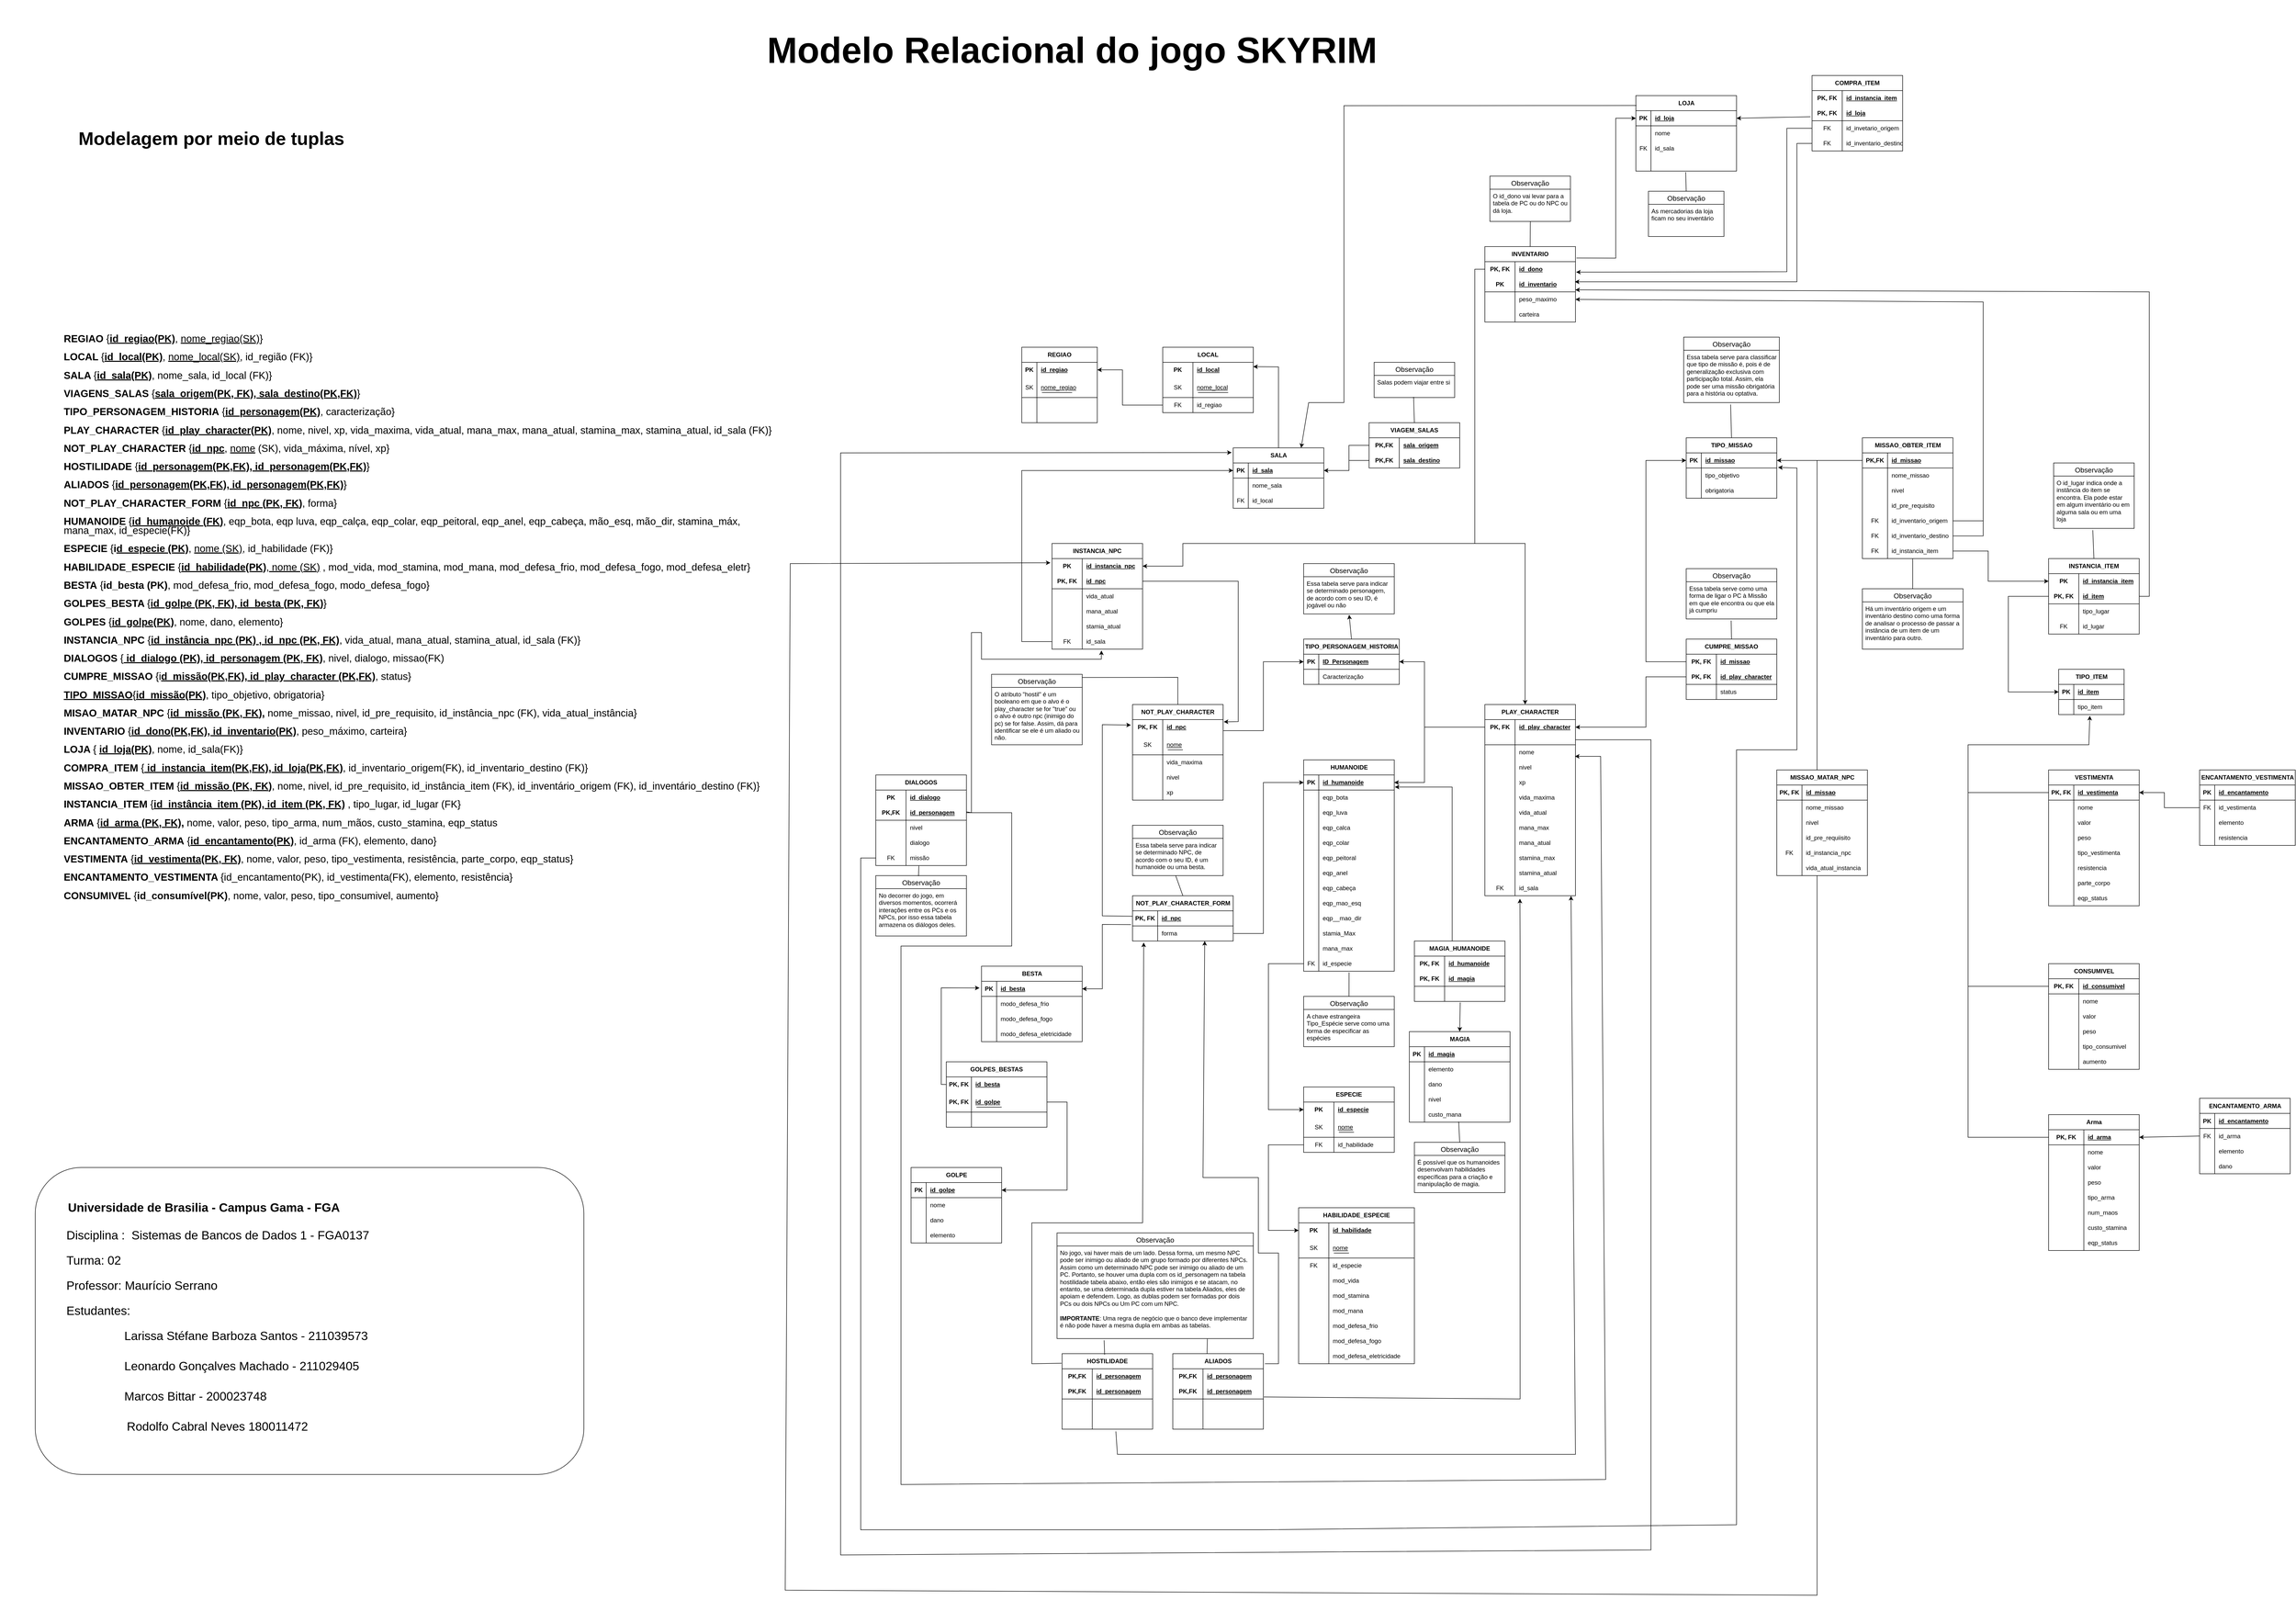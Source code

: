 <mxfile version="21.7.5" type="device">
  <diagram name="Page-1" id="_lLYF6QH7Wd8M_aZJR7j">
    <mxGraphModel dx="1509" dy="916" grid="1" gridSize="10" guides="1" tooltips="1" connect="1" arrows="1" fold="1" page="1" pageScale="1" pageWidth="4681" pageHeight="3300" math="0" shadow="0">
      <root>
        <mxCell id="0" />
        <mxCell id="1" parent="0" />
        <mxCell id="2CMmIon2-wsqLKdLt5QU-19" value="REGIAO" style="shape=table;startSize=30;container=1;collapsible=1;childLayout=tableLayout;fixedRows=1;rowLines=0;fontStyle=1;align=center;resizeLast=1;html=1;whiteSpace=wrap;" parent="1" vertex="1">
          <mxGeometry x="2100" y="800" width="150" height="150" as="geometry" />
        </mxCell>
        <mxCell id="2CMmIon2-wsqLKdLt5QU-20" value="" style="shape=tableRow;horizontal=0;startSize=0;swimlaneHead=0;swimlaneBody=0;fillColor=none;collapsible=0;dropTarget=0;points=[[0,0.5],[1,0.5]];portConstraint=eastwest;top=0;left=0;right=0;bottom=0;html=1;" parent="2CMmIon2-wsqLKdLt5QU-19" vertex="1">
          <mxGeometry y="30" width="150" height="30" as="geometry" />
        </mxCell>
        <mxCell id="2CMmIon2-wsqLKdLt5QU-21" value="PK" style="shape=partialRectangle;connectable=0;fillColor=none;top=0;left=0;bottom=0;right=0;fontStyle=1;overflow=hidden;html=1;whiteSpace=wrap;" parent="2CMmIon2-wsqLKdLt5QU-20" vertex="1">
          <mxGeometry width="30" height="30" as="geometry">
            <mxRectangle width="30" height="30" as="alternateBounds" />
          </mxGeometry>
        </mxCell>
        <mxCell id="2CMmIon2-wsqLKdLt5QU-22" value="id_regiao" style="shape=partialRectangle;connectable=0;fillColor=none;top=0;left=0;bottom=0;right=0;align=left;spacingLeft=6;fontStyle=5;overflow=hidden;html=1;whiteSpace=wrap;" parent="2CMmIon2-wsqLKdLt5QU-20" vertex="1">
          <mxGeometry x="30" width="120" height="30" as="geometry">
            <mxRectangle width="120" height="30" as="alternateBounds" />
          </mxGeometry>
        </mxCell>
        <mxCell id="2CMmIon2-wsqLKdLt5QU-23" value="" style="shape=tableRow;horizontal=0;startSize=0;swimlaneHead=0;swimlaneBody=0;fillColor=none;collapsible=0;dropTarget=0;points=[[0,0.5],[1,0.5]];portConstraint=eastwest;top=0;left=0;right=0;bottom=1;html=1;" parent="2CMmIon2-wsqLKdLt5QU-19" vertex="1">
          <mxGeometry y="60" width="150" height="40" as="geometry" />
        </mxCell>
        <mxCell id="2CMmIon2-wsqLKdLt5QU-24" value="&lt;span style=&quot;font-weight: normal;&quot;&gt;SK&lt;/span&gt;" style="shape=partialRectangle;connectable=0;fillColor=none;top=0;left=0;bottom=0;right=0;fontStyle=1;overflow=hidden;html=1;whiteSpace=wrap;" parent="2CMmIon2-wsqLKdLt5QU-23" vertex="1">
          <mxGeometry width="30" height="40" as="geometry">
            <mxRectangle width="30" height="40" as="alternateBounds" />
          </mxGeometry>
        </mxCell>
        <mxCell id="2CMmIon2-wsqLKdLt5QU-25" value="&lt;span style=&quot;font-weight: 400;&quot;&gt;nome_regiao&lt;/span&gt;" style="shape=partialRectangle;connectable=0;fillColor=none;top=0;left=0;bottom=0;right=0;align=left;spacingLeft=6;fontStyle=5;overflow=hidden;html=1;whiteSpace=wrap;" parent="2CMmIon2-wsqLKdLt5QU-23" vertex="1">
          <mxGeometry x="30" width="120" height="40" as="geometry">
            <mxRectangle width="120" height="40" as="alternateBounds" />
          </mxGeometry>
        </mxCell>
        <mxCell id="2CMmIon2-wsqLKdLt5QU-26" value="" style="shape=tableRow;horizontal=0;startSize=0;swimlaneHead=0;swimlaneBody=0;fillColor=none;collapsible=0;dropTarget=0;points=[[0,0.5],[1,0.5]];portConstraint=eastwest;top=0;left=0;right=0;bottom=0;html=1;" parent="2CMmIon2-wsqLKdLt5QU-19" vertex="1">
          <mxGeometry y="100" width="150" height="30" as="geometry" />
        </mxCell>
        <mxCell id="2CMmIon2-wsqLKdLt5QU-27" value="" style="shape=partialRectangle;connectable=0;fillColor=none;top=0;left=0;bottom=0;right=0;editable=1;overflow=hidden;html=1;whiteSpace=wrap;" parent="2CMmIon2-wsqLKdLt5QU-26" vertex="1">
          <mxGeometry width="30" height="30" as="geometry">
            <mxRectangle width="30" height="30" as="alternateBounds" />
          </mxGeometry>
        </mxCell>
        <mxCell id="2CMmIon2-wsqLKdLt5QU-28" value="" style="shape=partialRectangle;connectable=0;fillColor=none;top=0;left=0;bottom=0;right=0;align=left;spacingLeft=6;overflow=hidden;html=1;whiteSpace=wrap;" parent="2CMmIon2-wsqLKdLt5QU-26" vertex="1">
          <mxGeometry x="30" width="120" height="30" as="geometry">
            <mxRectangle width="120" height="30" as="alternateBounds" />
          </mxGeometry>
        </mxCell>
        <mxCell id="2CMmIon2-wsqLKdLt5QU-29" value="" style="shape=tableRow;horizontal=0;startSize=0;swimlaneHead=0;swimlaneBody=0;fillColor=none;collapsible=0;dropTarget=0;points=[[0,0.5],[1,0.5]];portConstraint=eastwest;top=0;left=0;right=0;bottom=0;html=1;" parent="2CMmIon2-wsqLKdLt5QU-19" vertex="1">
          <mxGeometry y="130" width="150" height="20" as="geometry" />
        </mxCell>
        <mxCell id="2CMmIon2-wsqLKdLt5QU-30" value="" style="shape=partialRectangle;connectable=0;fillColor=none;top=0;left=0;bottom=0;right=0;editable=1;overflow=hidden;html=1;whiteSpace=wrap;" parent="2CMmIon2-wsqLKdLt5QU-29" vertex="1">
          <mxGeometry width="30" height="20" as="geometry">
            <mxRectangle width="30" height="20" as="alternateBounds" />
          </mxGeometry>
        </mxCell>
        <mxCell id="2CMmIon2-wsqLKdLt5QU-31" value="" style="shape=partialRectangle;connectable=0;fillColor=none;top=0;left=0;bottom=0;right=0;align=left;spacingLeft=6;overflow=hidden;html=1;whiteSpace=wrap;" parent="2CMmIon2-wsqLKdLt5QU-29" vertex="1">
          <mxGeometry x="30" width="120" height="20" as="geometry">
            <mxRectangle width="120" height="20" as="alternateBounds" />
          </mxGeometry>
        </mxCell>
        <mxCell id="2CMmIon2-wsqLKdLt5QU-32" value="" style="endArrow=none;html=1;rounded=0;" parent="1" edge="1">
          <mxGeometry width="50" height="50" relative="1" as="geometry">
            <mxPoint x="2200" y="890" as="sourcePoint" />
            <mxPoint x="2140" y="890" as="targetPoint" />
          </mxGeometry>
        </mxCell>
        <mxCell id="2CMmIon2-wsqLKdLt5QU-70" value="LOCAL" style="shape=table;startSize=30;container=1;collapsible=1;childLayout=tableLayout;fixedRows=1;rowLines=0;fontStyle=1;align=center;resizeLast=1;html=1;whiteSpace=wrap;" parent="1" vertex="1">
          <mxGeometry x="2380" y="800" width="180" height="130" as="geometry" />
        </mxCell>
        <mxCell id="2CMmIon2-wsqLKdLt5QU-71" value="" style="shape=tableRow;horizontal=0;startSize=0;swimlaneHead=0;swimlaneBody=0;fillColor=none;collapsible=0;dropTarget=0;points=[[0,0.5],[1,0.5]];portConstraint=eastwest;top=0;left=0;right=0;bottom=0;html=1;" parent="2CMmIon2-wsqLKdLt5QU-70" vertex="1">
          <mxGeometry y="30" width="180" height="30" as="geometry" />
        </mxCell>
        <mxCell id="2CMmIon2-wsqLKdLt5QU-72" value="PK" style="shape=partialRectangle;connectable=0;fillColor=none;top=0;left=0;bottom=0;right=0;fontStyle=1;overflow=hidden;html=1;whiteSpace=wrap;" parent="2CMmIon2-wsqLKdLt5QU-71" vertex="1">
          <mxGeometry width="60" height="30" as="geometry">
            <mxRectangle width="60" height="30" as="alternateBounds" />
          </mxGeometry>
        </mxCell>
        <mxCell id="2CMmIon2-wsqLKdLt5QU-73" value="id_local" style="shape=partialRectangle;connectable=0;fillColor=none;top=0;left=0;bottom=0;right=0;align=left;spacingLeft=6;fontStyle=5;overflow=hidden;html=1;whiteSpace=wrap;" parent="2CMmIon2-wsqLKdLt5QU-71" vertex="1">
          <mxGeometry x="60" width="120" height="30" as="geometry">
            <mxRectangle width="120" height="30" as="alternateBounds" />
          </mxGeometry>
        </mxCell>
        <mxCell id="2CMmIon2-wsqLKdLt5QU-74" value="" style="shape=tableRow;horizontal=0;startSize=0;swimlaneHead=0;swimlaneBody=0;fillColor=none;collapsible=0;dropTarget=0;points=[[0,0.5],[1,0.5]];portConstraint=eastwest;top=0;left=0;right=0;bottom=1;html=1;" parent="2CMmIon2-wsqLKdLt5QU-70" vertex="1">
          <mxGeometry y="60" width="180" height="40" as="geometry" />
        </mxCell>
        <mxCell id="2CMmIon2-wsqLKdLt5QU-75" value="&lt;span style=&quot;font-weight: normal;&quot;&gt;SK&lt;/span&gt;" style="shape=partialRectangle;connectable=0;fillColor=none;top=0;left=0;bottom=0;right=0;fontStyle=1;overflow=hidden;html=1;whiteSpace=wrap;" parent="2CMmIon2-wsqLKdLt5QU-74" vertex="1">
          <mxGeometry width="60" height="40" as="geometry">
            <mxRectangle width="60" height="40" as="alternateBounds" />
          </mxGeometry>
        </mxCell>
        <mxCell id="2CMmIon2-wsqLKdLt5QU-76" value="&lt;span style=&quot;font-weight: normal;&quot;&gt;nome_local&lt;/span&gt;" style="shape=partialRectangle;connectable=0;fillColor=none;top=0;left=0;bottom=0;right=0;align=left;spacingLeft=6;fontStyle=5;overflow=hidden;html=1;whiteSpace=wrap;" parent="2CMmIon2-wsqLKdLt5QU-74" vertex="1">
          <mxGeometry x="60" width="120" height="40" as="geometry">
            <mxRectangle width="120" height="40" as="alternateBounds" />
          </mxGeometry>
        </mxCell>
        <mxCell id="2CMmIon2-wsqLKdLt5QU-77" value="" style="shape=tableRow;horizontal=0;startSize=0;swimlaneHead=0;swimlaneBody=0;fillColor=none;collapsible=0;dropTarget=0;points=[[0,0.5],[1,0.5]];portConstraint=eastwest;top=0;left=0;right=0;bottom=0;html=1;" parent="2CMmIon2-wsqLKdLt5QU-70" vertex="1">
          <mxGeometry y="100" width="180" height="30" as="geometry" />
        </mxCell>
        <mxCell id="2CMmIon2-wsqLKdLt5QU-78" value="FK" style="shape=partialRectangle;connectable=0;fillColor=none;top=0;left=0;bottom=0;right=0;editable=1;overflow=hidden;html=1;whiteSpace=wrap;" parent="2CMmIon2-wsqLKdLt5QU-77" vertex="1">
          <mxGeometry width="60" height="30" as="geometry">
            <mxRectangle width="60" height="30" as="alternateBounds" />
          </mxGeometry>
        </mxCell>
        <mxCell id="2CMmIon2-wsqLKdLt5QU-79" value="id_regiao" style="shape=partialRectangle;connectable=0;fillColor=none;top=0;left=0;bottom=0;right=0;align=left;spacingLeft=6;overflow=hidden;html=1;whiteSpace=wrap;" parent="2CMmIon2-wsqLKdLt5QU-77" vertex="1">
          <mxGeometry x="60" width="120" height="30" as="geometry">
            <mxRectangle width="120" height="30" as="alternateBounds" />
          </mxGeometry>
        </mxCell>
        <mxCell id="2CMmIon2-wsqLKdLt5QU-83" value="" style="endArrow=none;html=1;rounded=0;" parent="1" edge="1">
          <mxGeometry width="50" height="50" relative="1" as="geometry">
            <mxPoint x="2510" y="890" as="sourcePoint" />
            <mxPoint x="2450" y="890" as="targetPoint" />
            <Array as="points">
              <mxPoint x="2470" y="890" />
            </Array>
          </mxGeometry>
        </mxCell>
        <mxCell id="2CMmIon2-wsqLKdLt5QU-101" value="SALA" style="shape=table;startSize=30;container=1;collapsible=1;childLayout=tableLayout;fixedRows=1;rowLines=0;fontStyle=1;align=center;resizeLast=1;html=1;" parent="1" vertex="1">
          <mxGeometry x="2520" y="1000" width="180" height="120" as="geometry" />
        </mxCell>
        <mxCell id="2CMmIon2-wsqLKdLt5QU-102" value="" style="shape=tableRow;horizontal=0;startSize=0;swimlaneHead=0;swimlaneBody=0;fillColor=none;collapsible=0;dropTarget=0;points=[[0,0.5],[1,0.5]];portConstraint=eastwest;top=0;left=0;right=0;bottom=1;" parent="2CMmIon2-wsqLKdLt5QU-101" vertex="1">
          <mxGeometry y="30" width="180" height="30" as="geometry" />
        </mxCell>
        <mxCell id="2CMmIon2-wsqLKdLt5QU-103" value="PK" style="shape=partialRectangle;connectable=0;fillColor=none;top=0;left=0;bottom=0;right=0;fontStyle=1;overflow=hidden;whiteSpace=wrap;html=1;" parent="2CMmIon2-wsqLKdLt5QU-102" vertex="1">
          <mxGeometry width="30" height="30" as="geometry">
            <mxRectangle width="30" height="30" as="alternateBounds" />
          </mxGeometry>
        </mxCell>
        <mxCell id="2CMmIon2-wsqLKdLt5QU-104" value="id_sala" style="shape=partialRectangle;connectable=0;fillColor=none;top=0;left=0;bottom=0;right=0;align=left;spacingLeft=6;fontStyle=5;overflow=hidden;whiteSpace=wrap;html=1;" parent="2CMmIon2-wsqLKdLt5QU-102" vertex="1">
          <mxGeometry x="30" width="150" height="30" as="geometry">
            <mxRectangle width="150" height="30" as="alternateBounds" />
          </mxGeometry>
        </mxCell>
        <mxCell id="2CMmIon2-wsqLKdLt5QU-105" value="" style="shape=tableRow;horizontal=0;startSize=0;swimlaneHead=0;swimlaneBody=0;fillColor=none;collapsible=0;dropTarget=0;points=[[0,0.5],[1,0.5]];portConstraint=eastwest;top=0;left=0;right=0;bottom=0;" parent="2CMmIon2-wsqLKdLt5QU-101" vertex="1">
          <mxGeometry y="60" width="180" height="30" as="geometry" />
        </mxCell>
        <mxCell id="2CMmIon2-wsqLKdLt5QU-106" value="" style="shape=partialRectangle;connectable=0;fillColor=none;top=0;left=0;bottom=0;right=0;editable=1;overflow=hidden;whiteSpace=wrap;html=1;" parent="2CMmIon2-wsqLKdLt5QU-105" vertex="1">
          <mxGeometry width="30" height="30" as="geometry">
            <mxRectangle width="30" height="30" as="alternateBounds" />
          </mxGeometry>
        </mxCell>
        <mxCell id="2CMmIon2-wsqLKdLt5QU-107" value="nome_sala" style="shape=partialRectangle;connectable=0;fillColor=none;top=0;left=0;bottom=0;right=0;align=left;spacingLeft=6;overflow=hidden;whiteSpace=wrap;html=1;" parent="2CMmIon2-wsqLKdLt5QU-105" vertex="1">
          <mxGeometry x="30" width="150" height="30" as="geometry">
            <mxRectangle width="150" height="30" as="alternateBounds" />
          </mxGeometry>
        </mxCell>
        <mxCell id="2CMmIon2-wsqLKdLt5QU-108" value="" style="shape=tableRow;horizontal=0;startSize=0;swimlaneHead=0;swimlaneBody=0;fillColor=none;collapsible=0;dropTarget=0;points=[[0,0.5],[1,0.5]];portConstraint=eastwest;top=0;left=0;right=0;bottom=0;" parent="2CMmIon2-wsqLKdLt5QU-101" vertex="1">
          <mxGeometry y="90" width="180" height="30" as="geometry" />
        </mxCell>
        <mxCell id="2CMmIon2-wsqLKdLt5QU-109" value="FK" style="shape=partialRectangle;connectable=0;fillColor=none;top=0;left=0;bottom=0;right=0;editable=1;overflow=hidden;whiteSpace=wrap;html=1;" parent="2CMmIon2-wsqLKdLt5QU-108" vertex="1">
          <mxGeometry width="30" height="30" as="geometry">
            <mxRectangle width="30" height="30" as="alternateBounds" />
          </mxGeometry>
        </mxCell>
        <mxCell id="2CMmIon2-wsqLKdLt5QU-110" value="id_local" style="shape=partialRectangle;connectable=0;fillColor=none;top=0;left=0;bottom=0;right=0;align=left;spacingLeft=6;overflow=hidden;whiteSpace=wrap;html=1;" parent="2CMmIon2-wsqLKdLt5QU-108" vertex="1">
          <mxGeometry x="30" width="150" height="30" as="geometry">
            <mxRectangle width="150" height="30" as="alternateBounds" />
          </mxGeometry>
        </mxCell>
        <mxCell id="2CMmIon2-wsqLKdLt5QU-114" value="HUMANOIDE" style="shape=table;startSize=30;container=1;collapsible=1;childLayout=tableLayout;fixedRows=1;rowLines=0;fontStyle=1;align=center;resizeLast=1;html=1;" parent="1" vertex="1">
          <mxGeometry x="2660" y="1620" width="180" height="420" as="geometry" />
        </mxCell>
        <mxCell id="2CMmIon2-wsqLKdLt5QU-115" value="" style="shape=tableRow;horizontal=0;startSize=0;swimlaneHead=0;swimlaneBody=0;fillColor=none;collapsible=0;dropTarget=0;points=[[0,0.5],[1,0.5]];portConstraint=eastwest;top=0;left=0;right=0;bottom=1;" parent="2CMmIon2-wsqLKdLt5QU-114" vertex="1">
          <mxGeometry y="30" width="180" height="30" as="geometry" />
        </mxCell>
        <mxCell id="2CMmIon2-wsqLKdLt5QU-116" value="PK" style="shape=partialRectangle;connectable=0;fillColor=none;top=0;left=0;bottom=0;right=0;fontStyle=1;overflow=hidden;whiteSpace=wrap;html=1;" parent="2CMmIon2-wsqLKdLt5QU-115" vertex="1">
          <mxGeometry width="30" height="30" as="geometry">
            <mxRectangle width="30" height="30" as="alternateBounds" />
          </mxGeometry>
        </mxCell>
        <mxCell id="2CMmIon2-wsqLKdLt5QU-117" value="id_humanoide" style="shape=partialRectangle;connectable=0;fillColor=none;top=0;left=0;bottom=0;right=0;align=left;spacingLeft=6;fontStyle=5;overflow=hidden;whiteSpace=wrap;html=1;" parent="2CMmIon2-wsqLKdLt5QU-115" vertex="1">
          <mxGeometry x="30" width="150" height="30" as="geometry">
            <mxRectangle width="150" height="30" as="alternateBounds" />
          </mxGeometry>
        </mxCell>
        <mxCell id="2CMmIon2-wsqLKdLt5QU-146" value="" style="shape=tableRow;horizontal=0;startSize=0;swimlaneHead=0;swimlaneBody=0;fillColor=none;collapsible=0;dropTarget=0;points=[[0,0.5],[1,0.5]];portConstraint=eastwest;top=0;left=0;right=0;bottom=0;" parent="2CMmIon2-wsqLKdLt5QU-114" vertex="1">
          <mxGeometry y="60" width="180" height="30" as="geometry" />
        </mxCell>
        <mxCell id="2CMmIon2-wsqLKdLt5QU-147" value="" style="shape=partialRectangle;connectable=0;fillColor=none;top=0;left=0;bottom=0;right=0;editable=1;overflow=hidden;whiteSpace=wrap;html=1;" parent="2CMmIon2-wsqLKdLt5QU-146" vertex="1">
          <mxGeometry width="30" height="30" as="geometry">
            <mxRectangle width="30" height="30" as="alternateBounds" />
          </mxGeometry>
        </mxCell>
        <mxCell id="2CMmIon2-wsqLKdLt5QU-148" value="eqp_bota" style="shape=partialRectangle;connectable=0;fillColor=none;top=0;left=0;bottom=0;right=0;align=left;spacingLeft=6;overflow=hidden;whiteSpace=wrap;html=1;" parent="2CMmIon2-wsqLKdLt5QU-146" vertex="1">
          <mxGeometry x="30" width="150" height="30" as="geometry">
            <mxRectangle width="150" height="30" as="alternateBounds" />
          </mxGeometry>
        </mxCell>
        <mxCell id="2CMmIon2-wsqLKdLt5QU-149" value="" style="shape=tableRow;horizontal=0;startSize=0;swimlaneHead=0;swimlaneBody=0;fillColor=none;collapsible=0;dropTarget=0;points=[[0,0.5],[1,0.5]];portConstraint=eastwest;top=0;left=0;right=0;bottom=0;" parent="2CMmIon2-wsqLKdLt5QU-114" vertex="1">
          <mxGeometry y="90" width="180" height="30" as="geometry" />
        </mxCell>
        <mxCell id="2CMmIon2-wsqLKdLt5QU-150" value="" style="shape=partialRectangle;connectable=0;fillColor=none;top=0;left=0;bottom=0;right=0;editable=1;overflow=hidden;whiteSpace=wrap;html=1;" parent="2CMmIon2-wsqLKdLt5QU-149" vertex="1">
          <mxGeometry width="30" height="30" as="geometry">
            <mxRectangle width="30" height="30" as="alternateBounds" />
          </mxGeometry>
        </mxCell>
        <mxCell id="2CMmIon2-wsqLKdLt5QU-151" value="eqp_luva" style="shape=partialRectangle;connectable=0;fillColor=none;top=0;left=0;bottom=0;right=0;align=left;spacingLeft=6;overflow=hidden;whiteSpace=wrap;html=1;" parent="2CMmIon2-wsqLKdLt5QU-149" vertex="1">
          <mxGeometry x="30" width="150" height="30" as="geometry">
            <mxRectangle width="150" height="30" as="alternateBounds" />
          </mxGeometry>
        </mxCell>
        <mxCell id="2CMmIon2-wsqLKdLt5QU-174" value="" style="shape=tableRow;horizontal=0;startSize=0;swimlaneHead=0;swimlaneBody=0;fillColor=none;collapsible=0;dropTarget=0;points=[[0,0.5],[1,0.5]];portConstraint=eastwest;top=0;left=0;right=0;bottom=0;" parent="2CMmIon2-wsqLKdLt5QU-114" vertex="1">
          <mxGeometry y="120" width="180" height="30" as="geometry" />
        </mxCell>
        <mxCell id="2CMmIon2-wsqLKdLt5QU-175" value="" style="shape=partialRectangle;connectable=0;fillColor=none;top=0;left=0;bottom=0;right=0;editable=1;overflow=hidden;whiteSpace=wrap;html=1;" parent="2CMmIon2-wsqLKdLt5QU-174" vertex="1">
          <mxGeometry width="30" height="30" as="geometry">
            <mxRectangle width="30" height="30" as="alternateBounds" />
          </mxGeometry>
        </mxCell>
        <mxCell id="2CMmIon2-wsqLKdLt5QU-176" value="eqp_calca" style="shape=partialRectangle;connectable=0;fillColor=none;top=0;left=0;bottom=0;right=0;align=left;spacingLeft=6;overflow=hidden;whiteSpace=wrap;html=1;" parent="2CMmIon2-wsqLKdLt5QU-174" vertex="1">
          <mxGeometry x="30" width="150" height="30" as="geometry">
            <mxRectangle width="150" height="30" as="alternateBounds" />
          </mxGeometry>
        </mxCell>
        <mxCell id="2CMmIon2-wsqLKdLt5QU-177" value="" style="shape=tableRow;horizontal=0;startSize=0;swimlaneHead=0;swimlaneBody=0;fillColor=none;collapsible=0;dropTarget=0;points=[[0,0.5],[1,0.5]];portConstraint=eastwest;top=0;left=0;right=0;bottom=0;" parent="2CMmIon2-wsqLKdLt5QU-114" vertex="1">
          <mxGeometry y="150" width="180" height="30" as="geometry" />
        </mxCell>
        <mxCell id="2CMmIon2-wsqLKdLt5QU-178" value="" style="shape=partialRectangle;connectable=0;fillColor=none;top=0;left=0;bottom=0;right=0;editable=1;overflow=hidden;whiteSpace=wrap;html=1;" parent="2CMmIon2-wsqLKdLt5QU-177" vertex="1">
          <mxGeometry width="30" height="30" as="geometry">
            <mxRectangle width="30" height="30" as="alternateBounds" />
          </mxGeometry>
        </mxCell>
        <mxCell id="2CMmIon2-wsqLKdLt5QU-179" value="eqp_colar" style="shape=partialRectangle;connectable=0;fillColor=none;top=0;left=0;bottom=0;right=0;align=left;spacingLeft=6;overflow=hidden;whiteSpace=wrap;html=1;" parent="2CMmIon2-wsqLKdLt5QU-177" vertex="1">
          <mxGeometry x="30" width="150" height="30" as="geometry">
            <mxRectangle width="150" height="30" as="alternateBounds" />
          </mxGeometry>
        </mxCell>
        <mxCell id="2CMmIon2-wsqLKdLt5QU-180" value="" style="shape=tableRow;horizontal=0;startSize=0;swimlaneHead=0;swimlaneBody=0;fillColor=none;collapsible=0;dropTarget=0;points=[[0,0.5],[1,0.5]];portConstraint=eastwest;top=0;left=0;right=0;bottom=0;" parent="2CMmIon2-wsqLKdLt5QU-114" vertex="1">
          <mxGeometry y="180" width="180" height="30" as="geometry" />
        </mxCell>
        <mxCell id="2CMmIon2-wsqLKdLt5QU-181" value="" style="shape=partialRectangle;connectable=0;fillColor=none;top=0;left=0;bottom=0;right=0;editable=1;overflow=hidden;whiteSpace=wrap;html=1;" parent="2CMmIon2-wsqLKdLt5QU-180" vertex="1">
          <mxGeometry width="30" height="30" as="geometry">
            <mxRectangle width="30" height="30" as="alternateBounds" />
          </mxGeometry>
        </mxCell>
        <mxCell id="2CMmIon2-wsqLKdLt5QU-182" value="eqp_peitoral" style="shape=partialRectangle;connectable=0;fillColor=none;top=0;left=0;bottom=0;right=0;align=left;spacingLeft=6;overflow=hidden;whiteSpace=wrap;html=1;" parent="2CMmIon2-wsqLKdLt5QU-180" vertex="1">
          <mxGeometry x="30" width="150" height="30" as="geometry">
            <mxRectangle width="150" height="30" as="alternateBounds" />
          </mxGeometry>
        </mxCell>
        <mxCell id="2CMmIon2-wsqLKdLt5QU-183" value="" style="shape=tableRow;horizontal=0;startSize=0;swimlaneHead=0;swimlaneBody=0;fillColor=none;collapsible=0;dropTarget=0;points=[[0,0.5],[1,0.5]];portConstraint=eastwest;top=0;left=0;right=0;bottom=0;" parent="2CMmIon2-wsqLKdLt5QU-114" vertex="1">
          <mxGeometry y="210" width="180" height="30" as="geometry" />
        </mxCell>
        <mxCell id="2CMmIon2-wsqLKdLt5QU-184" value="" style="shape=partialRectangle;connectable=0;fillColor=none;top=0;left=0;bottom=0;right=0;editable=1;overflow=hidden;whiteSpace=wrap;html=1;" parent="2CMmIon2-wsqLKdLt5QU-183" vertex="1">
          <mxGeometry width="30" height="30" as="geometry">
            <mxRectangle width="30" height="30" as="alternateBounds" />
          </mxGeometry>
        </mxCell>
        <mxCell id="2CMmIon2-wsqLKdLt5QU-185" value="eqp_anel" style="shape=partialRectangle;connectable=0;fillColor=none;top=0;left=0;bottom=0;right=0;align=left;spacingLeft=6;overflow=hidden;whiteSpace=wrap;html=1;" parent="2CMmIon2-wsqLKdLt5QU-183" vertex="1">
          <mxGeometry x="30" width="150" height="30" as="geometry">
            <mxRectangle width="150" height="30" as="alternateBounds" />
          </mxGeometry>
        </mxCell>
        <mxCell id="2CMmIon2-wsqLKdLt5QU-186" value="" style="shape=tableRow;horizontal=0;startSize=0;swimlaneHead=0;swimlaneBody=0;fillColor=none;collapsible=0;dropTarget=0;points=[[0,0.5],[1,0.5]];portConstraint=eastwest;top=0;left=0;right=0;bottom=0;" parent="2CMmIon2-wsqLKdLt5QU-114" vertex="1">
          <mxGeometry y="240" width="180" height="30" as="geometry" />
        </mxCell>
        <mxCell id="2CMmIon2-wsqLKdLt5QU-187" value="" style="shape=partialRectangle;connectable=0;fillColor=none;top=0;left=0;bottom=0;right=0;editable=1;overflow=hidden;whiteSpace=wrap;html=1;" parent="2CMmIon2-wsqLKdLt5QU-186" vertex="1">
          <mxGeometry width="30" height="30" as="geometry">
            <mxRectangle width="30" height="30" as="alternateBounds" />
          </mxGeometry>
        </mxCell>
        <mxCell id="2CMmIon2-wsqLKdLt5QU-188" value="eqp_cabeça" style="shape=partialRectangle;connectable=0;fillColor=none;top=0;left=0;bottom=0;right=0;align=left;spacingLeft=6;overflow=hidden;whiteSpace=wrap;html=1;" parent="2CMmIon2-wsqLKdLt5QU-186" vertex="1">
          <mxGeometry x="30" width="150" height="30" as="geometry">
            <mxRectangle width="150" height="30" as="alternateBounds" />
          </mxGeometry>
        </mxCell>
        <mxCell id="2CMmIon2-wsqLKdLt5QU-189" value="" style="shape=tableRow;horizontal=0;startSize=0;swimlaneHead=0;swimlaneBody=0;fillColor=none;collapsible=0;dropTarget=0;points=[[0,0.5],[1,0.5]];portConstraint=eastwest;top=0;left=0;right=0;bottom=0;" parent="2CMmIon2-wsqLKdLt5QU-114" vertex="1">
          <mxGeometry y="270" width="180" height="30" as="geometry" />
        </mxCell>
        <mxCell id="2CMmIon2-wsqLKdLt5QU-190" value="" style="shape=partialRectangle;connectable=0;fillColor=none;top=0;left=0;bottom=0;right=0;editable=1;overflow=hidden;whiteSpace=wrap;html=1;" parent="2CMmIon2-wsqLKdLt5QU-189" vertex="1">
          <mxGeometry width="30" height="30" as="geometry">
            <mxRectangle width="30" height="30" as="alternateBounds" />
          </mxGeometry>
        </mxCell>
        <mxCell id="2CMmIon2-wsqLKdLt5QU-191" value="eqp_mao_esq" style="shape=partialRectangle;connectable=0;fillColor=none;top=0;left=0;bottom=0;right=0;align=left;spacingLeft=6;overflow=hidden;whiteSpace=wrap;html=1;" parent="2CMmIon2-wsqLKdLt5QU-189" vertex="1">
          <mxGeometry x="30" width="150" height="30" as="geometry">
            <mxRectangle width="150" height="30" as="alternateBounds" />
          </mxGeometry>
        </mxCell>
        <mxCell id="2CMmIon2-wsqLKdLt5QU-192" value="" style="shape=tableRow;horizontal=0;startSize=0;swimlaneHead=0;swimlaneBody=0;fillColor=none;collapsible=0;dropTarget=0;points=[[0,0.5],[1,0.5]];portConstraint=eastwest;top=0;left=0;right=0;bottom=0;" parent="2CMmIon2-wsqLKdLt5QU-114" vertex="1">
          <mxGeometry y="300" width="180" height="30" as="geometry" />
        </mxCell>
        <mxCell id="2CMmIon2-wsqLKdLt5QU-193" value="" style="shape=partialRectangle;connectable=0;fillColor=none;top=0;left=0;bottom=0;right=0;editable=1;overflow=hidden;whiteSpace=wrap;html=1;" parent="2CMmIon2-wsqLKdLt5QU-192" vertex="1">
          <mxGeometry width="30" height="30" as="geometry">
            <mxRectangle width="30" height="30" as="alternateBounds" />
          </mxGeometry>
        </mxCell>
        <mxCell id="2CMmIon2-wsqLKdLt5QU-194" value="eqp__mao_dir" style="shape=partialRectangle;connectable=0;fillColor=none;top=0;left=0;bottom=0;right=0;align=left;spacingLeft=6;overflow=hidden;whiteSpace=wrap;html=1;" parent="2CMmIon2-wsqLKdLt5QU-192" vertex="1">
          <mxGeometry x="30" width="150" height="30" as="geometry">
            <mxRectangle width="150" height="30" as="alternateBounds" />
          </mxGeometry>
        </mxCell>
        <mxCell id="2CMmIon2-wsqLKdLt5QU-195" value="" style="shape=tableRow;horizontal=0;startSize=0;swimlaneHead=0;swimlaneBody=0;fillColor=none;collapsible=0;dropTarget=0;points=[[0,0.5],[1,0.5]];portConstraint=eastwest;top=0;left=0;right=0;bottom=0;" parent="2CMmIon2-wsqLKdLt5QU-114" vertex="1">
          <mxGeometry y="330" width="180" height="30" as="geometry" />
        </mxCell>
        <mxCell id="2CMmIon2-wsqLKdLt5QU-196" value="" style="shape=partialRectangle;connectable=0;fillColor=none;top=0;left=0;bottom=0;right=0;editable=1;overflow=hidden;whiteSpace=wrap;html=1;" parent="2CMmIon2-wsqLKdLt5QU-195" vertex="1">
          <mxGeometry width="30" height="30" as="geometry">
            <mxRectangle width="30" height="30" as="alternateBounds" />
          </mxGeometry>
        </mxCell>
        <mxCell id="2CMmIon2-wsqLKdLt5QU-197" value="stamia_Max" style="shape=partialRectangle;connectable=0;fillColor=none;top=0;left=0;bottom=0;right=0;align=left;spacingLeft=6;overflow=hidden;whiteSpace=wrap;html=1;" parent="2CMmIon2-wsqLKdLt5QU-195" vertex="1">
          <mxGeometry x="30" width="150" height="30" as="geometry">
            <mxRectangle width="150" height="30" as="alternateBounds" />
          </mxGeometry>
        </mxCell>
        <mxCell id="2CMmIon2-wsqLKdLt5QU-198" value="" style="shape=tableRow;horizontal=0;startSize=0;swimlaneHead=0;swimlaneBody=0;fillColor=none;collapsible=0;dropTarget=0;points=[[0,0.5],[1,0.5]];portConstraint=eastwest;top=0;left=0;right=0;bottom=0;" parent="2CMmIon2-wsqLKdLt5QU-114" vertex="1">
          <mxGeometry y="360" width="180" height="30" as="geometry" />
        </mxCell>
        <mxCell id="2CMmIon2-wsqLKdLt5QU-199" value="" style="shape=partialRectangle;connectable=0;fillColor=none;top=0;left=0;bottom=0;right=0;editable=1;overflow=hidden;whiteSpace=wrap;html=1;" parent="2CMmIon2-wsqLKdLt5QU-198" vertex="1">
          <mxGeometry width="30" height="30" as="geometry">
            <mxRectangle width="30" height="30" as="alternateBounds" />
          </mxGeometry>
        </mxCell>
        <mxCell id="2CMmIon2-wsqLKdLt5QU-200" value="mana_max" style="shape=partialRectangle;connectable=0;fillColor=none;top=0;left=0;bottom=0;right=0;align=left;spacingLeft=6;overflow=hidden;whiteSpace=wrap;html=1;" parent="2CMmIon2-wsqLKdLt5QU-198" vertex="1">
          <mxGeometry x="30" width="150" height="30" as="geometry">
            <mxRectangle width="150" height="30" as="alternateBounds" />
          </mxGeometry>
        </mxCell>
        <mxCell id="SMQqKigKtV9C_3OmUSzq-120" value="" style="shape=tableRow;horizontal=0;startSize=0;swimlaneHead=0;swimlaneBody=0;fillColor=none;collapsible=0;dropTarget=0;points=[[0,0.5],[1,0.5]];portConstraint=eastwest;top=0;left=0;right=0;bottom=0;" parent="2CMmIon2-wsqLKdLt5QU-114" vertex="1">
          <mxGeometry y="390" width="180" height="30" as="geometry" />
        </mxCell>
        <mxCell id="SMQqKigKtV9C_3OmUSzq-121" value="FK" style="shape=partialRectangle;connectable=0;fillColor=none;top=0;left=0;bottom=0;right=0;editable=1;overflow=hidden;whiteSpace=wrap;html=1;" parent="SMQqKigKtV9C_3OmUSzq-120" vertex="1">
          <mxGeometry width="30" height="30" as="geometry">
            <mxRectangle width="30" height="30" as="alternateBounds" />
          </mxGeometry>
        </mxCell>
        <mxCell id="SMQqKigKtV9C_3OmUSzq-122" value="id_especie" style="shape=partialRectangle;connectable=0;fillColor=none;top=0;left=0;bottom=0;right=0;align=left;spacingLeft=6;overflow=hidden;whiteSpace=wrap;html=1;" parent="SMQqKigKtV9C_3OmUSzq-120" vertex="1">
          <mxGeometry x="30" width="150" height="30" as="geometry">
            <mxRectangle width="150" height="30" as="alternateBounds" />
          </mxGeometry>
        </mxCell>
        <mxCell id="2CMmIon2-wsqLKdLt5QU-279" value="NOT_PLAY_CHARACTER_FORM" style="shape=table;startSize=30;container=1;collapsible=1;childLayout=tableLayout;fixedRows=1;rowLines=0;fontStyle=1;align=center;resizeLast=1;html=1;" parent="1" vertex="1">
          <mxGeometry x="2320" y="1890" width="200" height="90" as="geometry" />
        </mxCell>
        <mxCell id="2CMmIon2-wsqLKdLt5QU-280" value="" style="shape=tableRow;horizontal=0;startSize=0;swimlaneHead=0;swimlaneBody=0;fillColor=none;collapsible=0;dropTarget=0;points=[[0,0.5],[1,0.5]];portConstraint=eastwest;top=0;left=0;right=0;bottom=1;" parent="2CMmIon2-wsqLKdLt5QU-279" vertex="1">
          <mxGeometry y="30" width="200" height="30" as="geometry" />
        </mxCell>
        <mxCell id="2CMmIon2-wsqLKdLt5QU-281" value="PK, FK" style="shape=partialRectangle;connectable=0;fillColor=none;top=0;left=0;bottom=0;right=0;fontStyle=1;overflow=hidden;whiteSpace=wrap;html=1;" parent="2CMmIon2-wsqLKdLt5QU-280" vertex="1">
          <mxGeometry width="50" height="30" as="geometry">
            <mxRectangle width="50" height="30" as="alternateBounds" />
          </mxGeometry>
        </mxCell>
        <mxCell id="2CMmIon2-wsqLKdLt5QU-282" value="id_npc" style="shape=partialRectangle;connectable=0;fillColor=none;top=0;left=0;bottom=0;right=0;align=left;spacingLeft=6;fontStyle=5;overflow=hidden;whiteSpace=wrap;html=1;" parent="2CMmIon2-wsqLKdLt5QU-280" vertex="1">
          <mxGeometry x="50" width="150" height="30" as="geometry">
            <mxRectangle width="150" height="30" as="alternateBounds" />
          </mxGeometry>
        </mxCell>
        <mxCell id="2CMmIon2-wsqLKdLt5QU-283" value="" style="shape=tableRow;horizontal=0;startSize=0;swimlaneHead=0;swimlaneBody=0;fillColor=none;collapsible=0;dropTarget=0;points=[[0,0.5],[1,0.5]];portConstraint=eastwest;top=0;left=0;right=0;bottom=0;" parent="2CMmIon2-wsqLKdLt5QU-279" vertex="1">
          <mxGeometry y="60" width="200" height="30" as="geometry" />
        </mxCell>
        <mxCell id="2CMmIon2-wsqLKdLt5QU-284" value="" style="shape=partialRectangle;connectable=0;fillColor=none;top=0;left=0;bottom=0;right=0;editable=1;overflow=hidden;whiteSpace=wrap;html=1;" parent="2CMmIon2-wsqLKdLt5QU-283" vertex="1">
          <mxGeometry width="50" height="30" as="geometry">
            <mxRectangle width="50" height="30" as="alternateBounds" />
          </mxGeometry>
        </mxCell>
        <mxCell id="2CMmIon2-wsqLKdLt5QU-285" value="forma" style="shape=partialRectangle;connectable=0;fillColor=none;top=0;left=0;bottom=0;right=0;align=left;spacingLeft=6;overflow=hidden;whiteSpace=wrap;html=1;" parent="2CMmIon2-wsqLKdLt5QU-283" vertex="1">
          <mxGeometry x="50" width="150" height="30" as="geometry">
            <mxRectangle width="150" height="30" as="alternateBounds" />
          </mxGeometry>
        </mxCell>
        <mxCell id="2CMmIon2-wsqLKdLt5QU-305" value="BESTA" style="shape=table;startSize=30;container=1;collapsible=1;childLayout=tableLayout;fixedRows=1;rowLines=0;fontStyle=1;align=center;resizeLast=1;html=1;" parent="1" vertex="1">
          <mxGeometry x="2020" y="2030" width="200" height="150" as="geometry" />
        </mxCell>
        <mxCell id="2CMmIon2-wsqLKdLt5QU-306" value="" style="shape=tableRow;horizontal=0;startSize=0;swimlaneHead=0;swimlaneBody=0;fillColor=none;collapsible=0;dropTarget=0;points=[[0,0.5],[1,0.5]];portConstraint=eastwest;top=0;left=0;right=0;bottom=1;" parent="2CMmIon2-wsqLKdLt5QU-305" vertex="1">
          <mxGeometry y="30" width="200" height="30" as="geometry" />
        </mxCell>
        <mxCell id="2CMmIon2-wsqLKdLt5QU-307" value="PK" style="shape=partialRectangle;connectable=0;fillColor=none;top=0;left=0;bottom=0;right=0;fontStyle=1;overflow=hidden;whiteSpace=wrap;html=1;" parent="2CMmIon2-wsqLKdLt5QU-306" vertex="1">
          <mxGeometry width="30" height="30" as="geometry">
            <mxRectangle width="30" height="30" as="alternateBounds" />
          </mxGeometry>
        </mxCell>
        <mxCell id="2CMmIon2-wsqLKdLt5QU-308" value="id_besta" style="shape=partialRectangle;connectable=0;fillColor=none;top=0;left=0;bottom=0;right=0;align=left;spacingLeft=6;fontStyle=5;overflow=hidden;whiteSpace=wrap;html=1;" parent="2CMmIon2-wsqLKdLt5QU-306" vertex="1">
          <mxGeometry x="30" width="170" height="30" as="geometry">
            <mxRectangle width="170" height="30" as="alternateBounds" />
          </mxGeometry>
        </mxCell>
        <mxCell id="2CMmIon2-wsqLKdLt5QU-321" value="" style="shape=tableRow;horizontal=0;startSize=0;swimlaneHead=0;swimlaneBody=0;fillColor=none;collapsible=0;dropTarget=0;points=[[0,0.5],[1,0.5]];portConstraint=eastwest;top=0;left=0;right=0;bottom=0;" parent="2CMmIon2-wsqLKdLt5QU-305" vertex="1">
          <mxGeometry y="60" width="200" height="30" as="geometry" />
        </mxCell>
        <mxCell id="2CMmIon2-wsqLKdLt5QU-322" value="" style="shape=partialRectangle;connectable=0;fillColor=none;top=0;left=0;bottom=0;right=0;editable=1;overflow=hidden;whiteSpace=wrap;html=1;" parent="2CMmIon2-wsqLKdLt5QU-321" vertex="1">
          <mxGeometry width="30" height="30" as="geometry">
            <mxRectangle width="30" height="30" as="alternateBounds" />
          </mxGeometry>
        </mxCell>
        <mxCell id="2CMmIon2-wsqLKdLt5QU-323" value="modo_defesa_frio" style="shape=partialRectangle;connectable=0;fillColor=none;top=0;left=0;bottom=0;right=0;align=left;spacingLeft=6;overflow=hidden;whiteSpace=wrap;html=1;" parent="2CMmIon2-wsqLKdLt5QU-321" vertex="1">
          <mxGeometry x="30" width="170" height="30" as="geometry">
            <mxRectangle width="170" height="30" as="alternateBounds" />
          </mxGeometry>
        </mxCell>
        <mxCell id="2CMmIon2-wsqLKdLt5QU-324" value="" style="shape=tableRow;horizontal=0;startSize=0;swimlaneHead=0;swimlaneBody=0;fillColor=none;collapsible=0;dropTarget=0;points=[[0,0.5],[1,0.5]];portConstraint=eastwest;top=0;left=0;right=0;bottom=0;" parent="2CMmIon2-wsqLKdLt5QU-305" vertex="1">
          <mxGeometry y="90" width="200" height="30" as="geometry" />
        </mxCell>
        <mxCell id="2CMmIon2-wsqLKdLt5QU-325" value="" style="shape=partialRectangle;connectable=0;fillColor=none;top=0;left=0;bottom=0;right=0;editable=1;overflow=hidden;whiteSpace=wrap;html=1;" parent="2CMmIon2-wsqLKdLt5QU-324" vertex="1">
          <mxGeometry width="30" height="30" as="geometry">
            <mxRectangle width="30" height="30" as="alternateBounds" />
          </mxGeometry>
        </mxCell>
        <mxCell id="2CMmIon2-wsqLKdLt5QU-326" value="modo_defesa_fogo" style="shape=partialRectangle;connectable=0;fillColor=none;top=0;left=0;bottom=0;right=0;align=left;spacingLeft=6;overflow=hidden;whiteSpace=wrap;html=1;" parent="2CMmIon2-wsqLKdLt5QU-324" vertex="1">
          <mxGeometry x="30" width="170" height="30" as="geometry">
            <mxRectangle width="170" height="30" as="alternateBounds" />
          </mxGeometry>
        </mxCell>
        <mxCell id="2CMmIon2-wsqLKdLt5QU-327" value="" style="shape=tableRow;horizontal=0;startSize=0;swimlaneHead=0;swimlaneBody=0;fillColor=none;collapsible=0;dropTarget=0;points=[[0,0.5],[1,0.5]];portConstraint=eastwest;top=0;left=0;right=0;bottom=0;" parent="2CMmIon2-wsqLKdLt5QU-305" vertex="1">
          <mxGeometry y="120" width="200" height="30" as="geometry" />
        </mxCell>
        <mxCell id="2CMmIon2-wsqLKdLt5QU-328" value="" style="shape=partialRectangle;connectable=0;fillColor=none;top=0;left=0;bottom=0;right=0;editable=1;overflow=hidden;whiteSpace=wrap;html=1;" parent="2CMmIon2-wsqLKdLt5QU-327" vertex="1">
          <mxGeometry width="30" height="30" as="geometry">
            <mxRectangle width="30" height="30" as="alternateBounds" />
          </mxGeometry>
        </mxCell>
        <mxCell id="2CMmIon2-wsqLKdLt5QU-329" value="modo_defesa_eletricidade" style="shape=partialRectangle;connectable=0;fillColor=none;top=0;left=0;bottom=0;right=0;align=left;spacingLeft=6;overflow=hidden;whiteSpace=wrap;html=1;" parent="2CMmIon2-wsqLKdLt5QU-327" vertex="1">
          <mxGeometry x="30" width="170" height="30" as="geometry">
            <mxRectangle width="170" height="30" as="alternateBounds" />
          </mxGeometry>
        </mxCell>
        <mxCell id="2CMmIon2-wsqLKdLt5QU-354" value="Observação" style="swimlane;fontStyle=0;childLayout=stackLayout;horizontal=1;startSize=26;horizontalStack=0;resizeParent=1;resizeParentMax=0;resizeLast=0;collapsible=1;marginBottom=0;align=center;fontSize=14;" parent="1" vertex="1">
          <mxGeometry x="2320" y="1750" width="180" height="100" as="geometry" />
        </mxCell>
        <mxCell id="2CMmIon2-wsqLKdLt5QU-356" value="Essa tabela serve para indicar se determinado NPC, de acordo com o seu ID, é um humanoide ou uma besta." style="text;strokeColor=none;fillColor=none;spacingLeft=4;spacingRight=4;overflow=hidden;rotatable=0;points=[[0,0.5],[1,0.5]];portConstraint=eastwest;fontSize=12;whiteSpace=wrap;html=1;" parent="2CMmIon2-wsqLKdLt5QU-354" vertex="1">
          <mxGeometry y="26" width="180" height="74" as="geometry" />
        </mxCell>
        <mxCell id="2CMmIon2-wsqLKdLt5QU-359" value="INSTANCIA_NPC" style="shape=table;startSize=30;container=1;collapsible=1;childLayout=tableLayout;fixedRows=1;rowLines=0;fontStyle=1;align=center;resizeLast=1;html=1;whiteSpace=wrap;" parent="1" vertex="1">
          <mxGeometry x="2160" y="1190" width="180" height="210" as="geometry" />
        </mxCell>
        <mxCell id="2CMmIon2-wsqLKdLt5QU-360" value="" style="shape=tableRow;horizontal=0;startSize=0;swimlaneHead=0;swimlaneBody=0;fillColor=none;collapsible=0;dropTarget=0;points=[[0,0.5],[1,0.5]];portConstraint=eastwest;top=0;left=0;right=0;bottom=0;html=1;" parent="2CMmIon2-wsqLKdLt5QU-359" vertex="1">
          <mxGeometry y="30" width="180" height="30" as="geometry" />
        </mxCell>
        <mxCell id="2CMmIon2-wsqLKdLt5QU-361" value="PK" style="shape=partialRectangle;connectable=0;fillColor=none;top=0;left=0;bottom=0;right=0;fontStyle=1;overflow=hidden;html=1;whiteSpace=wrap;" parent="2CMmIon2-wsqLKdLt5QU-360" vertex="1">
          <mxGeometry width="60" height="30" as="geometry">
            <mxRectangle width="60" height="30" as="alternateBounds" />
          </mxGeometry>
        </mxCell>
        <mxCell id="2CMmIon2-wsqLKdLt5QU-362" value="id_instancia_npc" style="shape=partialRectangle;connectable=0;fillColor=none;top=0;left=0;bottom=0;right=0;align=left;spacingLeft=6;fontStyle=5;overflow=hidden;html=1;whiteSpace=wrap;" parent="2CMmIon2-wsqLKdLt5QU-360" vertex="1">
          <mxGeometry x="60" width="120" height="30" as="geometry">
            <mxRectangle width="120" height="30" as="alternateBounds" />
          </mxGeometry>
        </mxCell>
        <mxCell id="2CMmIon2-wsqLKdLt5QU-363" value="" style="shape=tableRow;horizontal=0;startSize=0;swimlaneHead=0;swimlaneBody=0;fillColor=none;collapsible=0;dropTarget=0;points=[[0,0.5],[1,0.5]];portConstraint=eastwest;top=0;left=0;right=0;bottom=1;html=1;" parent="2CMmIon2-wsqLKdLt5QU-359" vertex="1">
          <mxGeometry y="60" width="180" height="30" as="geometry" />
        </mxCell>
        <mxCell id="2CMmIon2-wsqLKdLt5QU-364" value="PK, FK" style="shape=partialRectangle;connectable=0;fillColor=none;top=0;left=0;bottom=0;right=0;fontStyle=1;overflow=hidden;html=1;whiteSpace=wrap;" parent="2CMmIon2-wsqLKdLt5QU-363" vertex="1">
          <mxGeometry width="60" height="30" as="geometry">
            <mxRectangle width="60" height="30" as="alternateBounds" />
          </mxGeometry>
        </mxCell>
        <mxCell id="2CMmIon2-wsqLKdLt5QU-365" value="id_npc" style="shape=partialRectangle;connectable=0;fillColor=none;top=0;left=0;bottom=0;right=0;align=left;spacingLeft=6;fontStyle=5;overflow=hidden;html=1;whiteSpace=wrap;" parent="2CMmIon2-wsqLKdLt5QU-363" vertex="1">
          <mxGeometry x="60" width="120" height="30" as="geometry">
            <mxRectangle width="120" height="30" as="alternateBounds" />
          </mxGeometry>
        </mxCell>
        <mxCell id="2CMmIon2-wsqLKdLt5QU-366" value="" style="shape=tableRow;horizontal=0;startSize=0;swimlaneHead=0;swimlaneBody=0;fillColor=none;collapsible=0;dropTarget=0;points=[[0,0.5],[1,0.5]];portConstraint=eastwest;top=0;left=0;right=0;bottom=0;html=1;" parent="2CMmIon2-wsqLKdLt5QU-359" vertex="1">
          <mxGeometry y="90" width="180" height="30" as="geometry" />
        </mxCell>
        <mxCell id="2CMmIon2-wsqLKdLt5QU-367" value="" style="shape=partialRectangle;connectable=0;fillColor=none;top=0;left=0;bottom=0;right=0;editable=1;overflow=hidden;html=1;whiteSpace=wrap;" parent="2CMmIon2-wsqLKdLt5QU-366" vertex="1">
          <mxGeometry width="60" height="30" as="geometry">
            <mxRectangle width="60" height="30" as="alternateBounds" />
          </mxGeometry>
        </mxCell>
        <mxCell id="2CMmIon2-wsqLKdLt5QU-368" value="vida_atual" style="shape=partialRectangle;connectable=0;fillColor=none;top=0;left=0;bottom=0;right=0;align=left;spacingLeft=6;overflow=hidden;html=1;whiteSpace=wrap;" parent="2CMmIon2-wsqLKdLt5QU-366" vertex="1">
          <mxGeometry x="60" width="120" height="30" as="geometry">
            <mxRectangle width="120" height="30" as="alternateBounds" />
          </mxGeometry>
        </mxCell>
        <mxCell id="2CMmIon2-wsqLKdLt5QU-369" value="" style="shape=tableRow;horizontal=0;startSize=0;swimlaneHead=0;swimlaneBody=0;fillColor=none;collapsible=0;dropTarget=0;points=[[0,0.5],[1,0.5]];portConstraint=eastwest;top=0;left=0;right=0;bottom=0;html=1;" parent="2CMmIon2-wsqLKdLt5QU-359" vertex="1">
          <mxGeometry y="120" width="180" height="30" as="geometry" />
        </mxCell>
        <mxCell id="2CMmIon2-wsqLKdLt5QU-370" value="" style="shape=partialRectangle;connectable=0;fillColor=none;top=0;left=0;bottom=0;right=0;editable=1;overflow=hidden;html=1;whiteSpace=wrap;" parent="2CMmIon2-wsqLKdLt5QU-369" vertex="1">
          <mxGeometry width="60" height="30" as="geometry">
            <mxRectangle width="60" height="30" as="alternateBounds" />
          </mxGeometry>
        </mxCell>
        <mxCell id="2CMmIon2-wsqLKdLt5QU-371" value="mana_atual" style="shape=partialRectangle;connectable=0;fillColor=none;top=0;left=0;bottom=0;right=0;align=left;spacingLeft=6;overflow=hidden;html=1;whiteSpace=wrap;" parent="2CMmIon2-wsqLKdLt5QU-369" vertex="1">
          <mxGeometry x="60" width="120" height="30" as="geometry">
            <mxRectangle width="120" height="30" as="alternateBounds" />
          </mxGeometry>
        </mxCell>
        <mxCell id="2CMmIon2-wsqLKdLt5QU-372" value="" style="shape=tableRow;horizontal=0;startSize=0;swimlaneHead=0;swimlaneBody=0;fillColor=none;collapsible=0;dropTarget=0;points=[[0,0.5],[1,0.5]];portConstraint=eastwest;top=0;left=0;right=0;bottom=0;html=1;" parent="2CMmIon2-wsqLKdLt5QU-359" vertex="1">
          <mxGeometry y="150" width="180" height="30" as="geometry" />
        </mxCell>
        <mxCell id="2CMmIon2-wsqLKdLt5QU-373" value="" style="shape=partialRectangle;connectable=0;fillColor=none;top=0;left=0;bottom=0;right=0;editable=1;overflow=hidden;html=1;whiteSpace=wrap;" parent="2CMmIon2-wsqLKdLt5QU-372" vertex="1">
          <mxGeometry width="60" height="30" as="geometry">
            <mxRectangle width="60" height="30" as="alternateBounds" />
          </mxGeometry>
        </mxCell>
        <mxCell id="2CMmIon2-wsqLKdLt5QU-374" value="stamia_atual" style="shape=partialRectangle;connectable=0;fillColor=none;top=0;left=0;bottom=0;right=0;align=left;spacingLeft=6;overflow=hidden;html=1;whiteSpace=wrap;" parent="2CMmIon2-wsqLKdLt5QU-372" vertex="1">
          <mxGeometry x="60" width="120" height="30" as="geometry">
            <mxRectangle width="120" height="30" as="alternateBounds" />
          </mxGeometry>
        </mxCell>
        <mxCell id="2CMmIon2-wsqLKdLt5QU-375" value="" style="shape=tableRow;horizontal=0;startSize=0;swimlaneHead=0;swimlaneBody=0;fillColor=none;collapsible=0;dropTarget=0;points=[[0,0.5],[1,0.5]];portConstraint=eastwest;top=0;left=0;right=0;bottom=0;html=1;" parent="2CMmIon2-wsqLKdLt5QU-359" vertex="1">
          <mxGeometry y="180" width="180" height="30" as="geometry" />
        </mxCell>
        <mxCell id="2CMmIon2-wsqLKdLt5QU-376" value="FK" style="shape=partialRectangle;connectable=0;fillColor=none;top=0;left=0;bottom=0;right=0;editable=1;overflow=hidden;html=1;whiteSpace=wrap;" parent="2CMmIon2-wsqLKdLt5QU-375" vertex="1">
          <mxGeometry width="60" height="30" as="geometry">
            <mxRectangle width="60" height="30" as="alternateBounds" />
          </mxGeometry>
        </mxCell>
        <mxCell id="2CMmIon2-wsqLKdLt5QU-377" value="id_sala" style="shape=partialRectangle;connectable=0;fillColor=none;top=0;left=0;bottom=0;right=0;align=left;spacingLeft=6;overflow=hidden;html=1;whiteSpace=wrap;" parent="2CMmIon2-wsqLKdLt5QU-375" vertex="1">
          <mxGeometry x="60" width="120" height="30" as="geometry">
            <mxRectangle width="120" height="30" as="alternateBounds" />
          </mxGeometry>
        </mxCell>
        <mxCell id="2CMmIon2-wsqLKdLt5QU-381" value="MISSAO_MATAR_NPC" style="shape=table;startSize=30;container=1;collapsible=1;childLayout=tableLayout;fixedRows=1;rowLines=0;fontStyle=1;align=center;resizeLast=1;html=1;" parent="1" vertex="1">
          <mxGeometry x="3600" y="1640" width="180" height="210" as="geometry" />
        </mxCell>
        <mxCell id="2CMmIon2-wsqLKdLt5QU-382" value="" style="shape=tableRow;horizontal=0;startSize=0;swimlaneHead=0;swimlaneBody=0;fillColor=none;collapsible=0;dropTarget=0;points=[[0,0.5],[1,0.5]];portConstraint=eastwest;top=0;left=0;right=0;bottom=1;" parent="2CMmIon2-wsqLKdLt5QU-381" vertex="1">
          <mxGeometry y="30" width="180" height="30" as="geometry" />
        </mxCell>
        <mxCell id="2CMmIon2-wsqLKdLt5QU-383" value="PK, FK" style="shape=partialRectangle;connectable=0;fillColor=none;top=0;left=0;bottom=0;right=0;fontStyle=1;overflow=hidden;whiteSpace=wrap;html=1;" parent="2CMmIon2-wsqLKdLt5QU-382" vertex="1">
          <mxGeometry width="50" height="30" as="geometry">
            <mxRectangle width="50" height="30" as="alternateBounds" />
          </mxGeometry>
        </mxCell>
        <mxCell id="2CMmIon2-wsqLKdLt5QU-384" value="id_missao" style="shape=partialRectangle;connectable=0;fillColor=none;top=0;left=0;bottom=0;right=0;align=left;spacingLeft=6;fontStyle=5;overflow=hidden;whiteSpace=wrap;html=1;" parent="2CMmIon2-wsqLKdLt5QU-382" vertex="1">
          <mxGeometry x="50" width="130" height="30" as="geometry">
            <mxRectangle width="130" height="30" as="alternateBounds" />
          </mxGeometry>
        </mxCell>
        <mxCell id="2CMmIon2-wsqLKdLt5QU-385" value="" style="shape=tableRow;horizontal=0;startSize=0;swimlaneHead=0;swimlaneBody=0;fillColor=none;collapsible=0;dropTarget=0;points=[[0,0.5],[1,0.5]];portConstraint=eastwest;top=0;left=0;right=0;bottom=0;" parent="2CMmIon2-wsqLKdLt5QU-381" vertex="1">
          <mxGeometry y="60" width="180" height="30" as="geometry" />
        </mxCell>
        <mxCell id="2CMmIon2-wsqLKdLt5QU-386" value="" style="shape=partialRectangle;connectable=0;fillColor=none;top=0;left=0;bottom=0;right=0;editable=1;overflow=hidden;whiteSpace=wrap;html=1;" parent="2CMmIon2-wsqLKdLt5QU-385" vertex="1">
          <mxGeometry width="50" height="30" as="geometry">
            <mxRectangle width="50" height="30" as="alternateBounds" />
          </mxGeometry>
        </mxCell>
        <mxCell id="2CMmIon2-wsqLKdLt5QU-387" value="nome_missao" style="shape=partialRectangle;connectable=0;fillColor=none;top=0;left=0;bottom=0;right=0;align=left;spacingLeft=6;overflow=hidden;whiteSpace=wrap;html=1;" parent="2CMmIon2-wsqLKdLt5QU-385" vertex="1">
          <mxGeometry x="50" width="130" height="30" as="geometry">
            <mxRectangle width="130" height="30" as="alternateBounds" />
          </mxGeometry>
        </mxCell>
        <mxCell id="SMQqKigKtV9C_3OmUSzq-301" value="" style="shape=tableRow;horizontal=0;startSize=0;swimlaneHead=0;swimlaneBody=0;fillColor=none;collapsible=0;dropTarget=0;points=[[0,0.5],[1,0.5]];portConstraint=eastwest;top=0;left=0;right=0;bottom=0;" parent="2CMmIon2-wsqLKdLt5QU-381" vertex="1">
          <mxGeometry y="90" width="180" height="30" as="geometry" />
        </mxCell>
        <mxCell id="SMQqKigKtV9C_3OmUSzq-302" value="" style="shape=partialRectangle;connectable=0;fillColor=none;top=0;left=0;bottom=0;right=0;editable=1;overflow=hidden;whiteSpace=wrap;html=1;" parent="SMQqKigKtV9C_3OmUSzq-301" vertex="1">
          <mxGeometry width="50" height="30" as="geometry">
            <mxRectangle width="50" height="30" as="alternateBounds" />
          </mxGeometry>
        </mxCell>
        <mxCell id="SMQqKigKtV9C_3OmUSzq-303" value="nivel" style="shape=partialRectangle;connectable=0;fillColor=none;top=0;left=0;bottom=0;right=0;align=left;spacingLeft=6;overflow=hidden;whiteSpace=wrap;html=1;" parent="SMQqKigKtV9C_3OmUSzq-301" vertex="1">
          <mxGeometry x="50" width="130" height="30" as="geometry">
            <mxRectangle width="130" height="30" as="alternateBounds" />
          </mxGeometry>
        </mxCell>
        <mxCell id="SMQqKigKtV9C_3OmUSzq-304" value="" style="shape=tableRow;horizontal=0;startSize=0;swimlaneHead=0;swimlaneBody=0;fillColor=none;collapsible=0;dropTarget=0;points=[[0,0.5],[1,0.5]];portConstraint=eastwest;top=0;left=0;right=0;bottom=0;" parent="2CMmIon2-wsqLKdLt5QU-381" vertex="1">
          <mxGeometry y="120" width="180" height="30" as="geometry" />
        </mxCell>
        <mxCell id="SMQqKigKtV9C_3OmUSzq-305" value="" style="shape=partialRectangle;connectable=0;fillColor=none;top=0;left=0;bottom=0;right=0;editable=1;overflow=hidden;whiteSpace=wrap;html=1;" parent="SMQqKigKtV9C_3OmUSzq-304" vertex="1">
          <mxGeometry width="50" height="30" as="geometry">
            <mxRectangle width="50" height="30" as="alternateBounds" />
          </mxGeometry>
        </mxCell>
        <mxCell id="SMQqKigKtV9C_3OmUSzq-306" value="id_pre_requiisito" style="shape=partialRectangle;connectable=0;fillColor=none;top=0;left=0;bottom=0;right=0;align=left;spacingLeft=6;overflow=hidden;whiteSpace=wrap;html=1;" parent="SMQqKigKtV9C_3OmUSzq-304" vertex="1">
          <mxGeometry x="50" width="130" height="30" as="geometry">
            <mxRectangle width="130" height="30" as="alternateBounds" />
          </mxGeometry>
        </mxCell>
        <mxCell id="2CMmIon2-wsqLKdLt5QU-407" value="" style="shape=tableRow;horizontal=0;startSize=0;swimlaneHead=0;swimlaneBody=0;fillColor=none;collapsible=0;dropTarget=0;points=[[0,0.5],[1,0.5]];portConstraint=eastwest;top=0;left=0;right=0;bottom=0;" parent="2CMmIon2-wsqLKdLt5QU-381" vertex="1">
          <mxGeometry y="150" width="180" height="30" as="geometry" />
        </mxCell>
        <mxCell id="2CMmIon2-wsqLKdLt5QU-408" value="FK" style="shape=partialRectangle;connectable=0;fillColor=none;top=0;left=0;bottom=0;right=0;editable=1;overflow=hidden;whiteSpace=wrap;html=1;" parent="2CMmIon2-wsqLKdLt5QU-407" vertex="1">
          <mxGeometry width="50" height="30" as="geometry">
            <mxRectangle width="50" height="30" as="alternateBounds" />
          </mxGeometry>
        </mxCell>
        <mxCell id="2CMmIon2-wsqLKdLt5QU-409" value="id_instancia_npc" style="shape=partialRectangle;connectable=0;fillColor=none;top=0;left=0;bottom=0;right=0;align=left;spacingLeft=6;overflow=hidden;whiteSpace=wrap;html=1;" parent="2CMmIon2-wsqLKdLt5QU-407" vertex="1">
          <mxGeometry x="50" width="130" height="30" as="geometry">
            <mxRectangle width="130" height="30" as="alternateBounds" />
          </mxGeometry>
        </mxCell>
        <mxCell id="2CMmIon2-wsqLKdLt5QU-458" value="" style="shape=tableRow;horizontal=0;startSize=0;swimlaneHead=0;swimlaneBody=0;fillColor=none;collapsible=0;dropTarget=0;points=[[0,0.5],[1,0.5]];portConstraint=eastwest;top=0;left=0;right=0;bottom=0;" parent="2CMmIon2-wsqLKdLt5QU-381" vertex="1">
          <mxGeometry y="180" width="180" height="30" as="geometry" />
        </mxCell>
        <mxCell id="2CMmIon2-wsqLKdLt5QU-459" value="" style="shape=partialRectangle;connectable=0;fillColor=none;top=0;left=0;bottom=0;right=0;editable=1;overflow=hidden;whiteSpace=wrap;html=1;" parent="2CMmIon2-wsqLKdLt5QU-458" vertex="1">
          <mxGeometry width="50" height="30" as="geometry">
            <mxRectangle width="50" height="30" as="alternateBounds" />
          </mxGeometry>
        </mxCell>
        <mxCell id="2CMmIon2-wsqLKdLt5QU-460" value="vida_atual_instancia" style="shape=partialRectangle;connectable=0;fillColor=none;top=0;left=0;bottom=0;right=0;align=left;spacingLeft=6;overflow=hidden;whiteSpace=wrap;html=1;" parent="2CMmIon2-wsqLKdLt5QU-458" vertex="1">
          <mxGeometry x="50" width="130" height="30" as="geometry">
            <mxRectangle width="130" height="30" as="alternateBounds" />
          </mxGeometry>
        </mxCell>
        <mxCell id="2CMmIon2-wsqLKdLt5QU-473" value="INVENTARIO" style="shape=table;startSize=30;container=1;collapsible=1;childLayout=tableLayout;fixedRows=1;rowLines=0;fontStyle=1;align=center;resizeLast=1;html=1;whiteSpace=wrap;" parent="1" vertex="1">
          <mxGeometry x="3020" y="600" width="180" height="150" as="geometry" />
        </mxCell>
        <mxCell id="2CMmIon2-wsqLKdLt5QU-474" value="" style="shape=tableRow;horizontal=0;startSize=0;swimlaneHead=0;swimlaneBody=0;fillColor=none;collapsible=0;dropTarget=0;points=[[0,0.5],[1,0.5]];portConstraint=eastwest;top=0;left=0;right=0;bottom=0;html=1;" parent="2CMmIon2-wsqLKdLt5QU-473" vertex="1">
          <mxGeometry y="30" width="180" height="30" as="geometry" />
        </mxCell>
        <mxCell id="2CMmIon2-wsqLKdLt5QU-475" value="PK, FK" style="shape=partialRectangle;connectable=0;fillColor=none;top=0;left=0;bottom=0;right=0;fontStyle=1;overflow=hidden;html=1;whiteSpace=wrap;" parent="2CMmIon2-wsqLKdLt5QU-474" vertex="1">
          <mxGeometry width="60" height="30" as="geometry">
            <mxRectangle width="60" height="30" as="alternateBounds" />
          </mxGeometry>
        </mxCell>
        <mxCell id="2CMmIon2-wsqLKdLt5QU-476" value="id_dono" style="shape=partialRectangle;connectable=0;fillColor=none;top=0;left=0;bottom=0;right=0;align=left;spacingLeft=6;fontStyle=5;overflow=hidden;html=1;whiteSpace=wrap;" parent="2CMmIon2-wsqLKdLt5QU-474" vertex="1">
          <mxGeometry x="60" width="120" height="30" as="geometry">
            <mxRectangle width="120" height="30" as="alternateBounds" />
          </mxGeometry>
        </mxCell>
        <mxCell id="2CMmIon2-wsqLKdLt5QU-477" value="" style="shape=tableRow;horizontal=0;startSize=0;swimlaneHead=0;swimlaneBody=0;fillColor=none;collapsible=0;dropTarget=0;points=[[0,0.5],[1,0.5]];portConstraint=eastwest;top=0;left=0;right=0;bottom=1;html=1;" parent="2CMmIon2-wsqLKdLt5QU-473" vertex="1">
          <mxGeometry y="60" width="180" height="30" as="geometry" />
        </mxCell>
        <mxCell id="2CMmIon2-wsqLKdLt5QU-478" value="PK" style="shape=partialRectangle;connectable=0;fillColor=none;top=0;left=0;bottom=0;right=0;fontStyle=1;overflow=hidden;html=1;whiteSpace=wrap;" parent="2CMmIon2-wsqLKdLt5QU-477" vertex="1">
          <mxGeometry width="60" height="30" as="geometry">
            <mxRectangle width="60" height="30" as="alternateBounds" />
          </mxGeometry>
        </mxCell>
        <mxCell id="2CMmIon2-wsqLKdLt5QU-479" value="id_inventario" style="shape=partialRectangle;connectable=0;fillColor=none;top=0;left=0;bottom=0;right=0;align=left;spacingLeft=6;fontStyle=5;overflow=hidden;html=1;whiteSpace=wrap;" parent="2CMmIon2-wsqLKdLt5QU-477" vertex="1">
          <mxGeometry x="60" width="120" height="30" as="geometry">
            <mxRectangle width="120" height="30" as="alternateBounds" />
          </mxGeometry>
        </mxCell>
        <mxCell id="2CMmIon2-wsqLKdLt5QU-480" value="" style="shape=tableRow;horizontal=0;startSize=0;swimlaneHead=0;swimlaneBody=0;fillColor=none;collapsible=0;dropTarget=0;points=[[0,0.5],[1,0.5]];portConstraint=eastwest;top=0;left=0;right=0;bottom=0;html=1;" parent="2CMmIon2-wsqLKdLt5QU-473" vertex="1">
          <mxGeometry y="90" width="180" height="30" as="geometry" />
        </mxCell>
        <mxCell id="2CMmIon2-wsqLKdLt5QU-481" value="" style="shape=partialRectangle;connectable=0;fillColor=none;top=0;left=0;bottom=0;right=0;editable=1;overflow=hidden;html=1;whiteSpace=wrap;" parent="2CMmIon2-wsqLKdLt5QU-480" vertex="1">
          <mxGeometry width="60" height="30" as="geometry">
            <mxRectangle width="60" height="30" as="alternateBounds" />
          </mxGeometry>
        </mxCell>
        <mxCell id="2CMmIon2-wsqLKdLt5QU-482" value="peso_maximo" style="shape=partialRectangle;connectable=0;fillColor=none;top=0;left=0;bottom=0;right=0;align=left;spacingLeft=6;overflow=hidden;html=1;whiteSpace=wrap;" parent="2CMmIon2-wsqLKdLt5QU-480" vertex="1">
          <mxGeometry x="60" width="120" height="30" as="geometry">
            <mxRectangle width="120" height="30" as="alternateBounds" />
          </mxGeometry>
        </mxCell>
        <mxCell id="2CMmIon2-wsqLKdLt5QU-483" value="" style="shape=tableRow;horizontal=0;startSize=0;swimlaneHead=0;swimlaneBody=0;fillColor=none;collapsible=0;dropTarget=0;points=[[0,0.5],[1,0.5]];portConstraint=eastwest;top=0;left=0;right=0;bottom=0;html=1;" parent="2CMmIon2-wsqLKdLt5QU-473" vertex="1">
          <mxGeometry y="120" width="180" height="30" as="geometry" />
        </mxCell>
        <mxCell id="2CMmIon2-wsqLKdLt5QU-484" value="" style="shape=partialRectangle;connectable=0;fillColor=none;top=0;left=0;bottom=0;right=0;editable=1;overflow=hidden;html=1;whiteSpace=wrap;" parent="2CMmIon2-wsqLKdLt5QU-483" vertex="1">
          <mxGeometry width="60" height="30" as="geometry">
            <mxRectangle width="60" height="30" as="alternateBounds" />
          </mxGeometry>
        </mxCell>
        <mxCell id="2CMmIon2-wsqLKdLt5QU-485" value="carteira" style="shape=partialRectangle;connectable=0;fillColor=none;top=0;left=0;bottom=0;right=0;align=left;spacingLeft=6;overflow=hidden;html=1;whiteSpace=wrap;" parent="2CMmIon2-wsqLKdLt5QU-483" vertex="1">
          <mxGeometry x="60" width="120" height="30" as="geometry">
            <mxRectangle width="120" height="30" as="alternateBounds" />
          </mxGeometry>
        </mxCell>
        <mxCell id="2CMmIon2-wsqLKdLt5QU-486" value="Observação" style="swimlane;fontStyle=0;childLayout=stackLayout;horizontal=1;startSize=26;horizontalStack=0;resizeParent=1;resizeParentMax=0;resizeLast=0;collapsible=1;marginBottom=0;align=center;fontSize=14;" parent="1" vertex="1">
          <mxGeometry x="3030" y="460" width="160" height="90" as="geometry" />
        </mxCell>
        <mxCell id="2CMmIon2-wsqLKdLt5QU-487" value="O id_dono vai levar para a tabela de PC ou do NPC ou dá loja." style="text;strokeColor=none;fillColor=none;spacingLeft=4;spacingRight=4;overflow=hidden;rotatable=0;points=[[0,0.5],[1,0.5]];portConstraint=eastwest;fontSize=12;whiteSpace=wrap;html=1;" parent="2CMmIon2-wsqLKdLt5QU-486" vertex="1">
          <mxGeometry y="26" width="160" height="64" as="geometry" />
        </mxCell>
        <mxCell id="2CMmIon2-wsqLKdLt5QU-502" value="Arma" style="shape=table;startSize=30;container=1;collapsible=1;childLayout=tableLayout;fixedRows=1;rowLines=0;fontStyle=1;align=center;resizeLast=1;html=1;" parent="1" vertex="1">
          <mxGeometry x="4140" y="2325" width="180" height="270" as="geometry" />
        </mxCell>
        <mxCell id="2CMmIon2-wsqLKdLt5QU-503" value="" style="shape=tableRow;horizontal=0;startSize=0;swimlaneHead=0;swimlaneBody=0;fillColor=none;collapsible=0;dropTarget=0;points=[[0,0.5],[1,0.5]];portConstraint=eastwest;top=0;left=0;right=0;bottom=1;" parent="2CMmIon2-wsqLKdLt5QU-502" vertex="1">
          <mxGeometry y="30" width="180" height="30" as="geometry" />
        </mxCell>
        <mxCell id="2CMmIon2-wsqLKdLt5QU-504" value="PK, FK" style="shape=partialRectangle;connectable=0;fillColor=none;top=0;left=0;bottom=0;right=0;fontStyle=1;overflow=hidden;whiteSpace=wrap;html=1;" parent="2CMmIon2-wsqLKdLt5QU-503" vertex="1">
          <mxGeometry width="70" height="30" as="geometry">
            <mxRectangle width="70" height="30" as="alternateBounds" />
          </mxGeometry>
        </mxCell>
        <mxCell id="2CMmIon2-wsqLKdLt5QU-505" value="id_arma" style="shape=partialRectangle;connectable=0;fillColor=none;top=0;left=0;bottom=0;right=0;align=left;spacingLeft=6;fontStyle=5;overflow=hidden;whiteSpace=wrap;html=1;" parent="2CMmIon2-wsqLKdLt5QU-503" vertex="1">
          <mxGeometry x="70" width="110" height="30" as="geometry">
            <mxRectangle width="110" height="30" as="alternateBounds" />
          </mxGeometry>
        </mxCell>
        <mxCell id="2CMmIon2-wsqLKdLt5QU-506" value="" style="shape=tableRow;horizontal=0;startSize=0;swimlaneHead=0;swimlaneBody=0;fillColor=none;collapsible=0;dropTarget=0;points=[[0,0.5],[1,0.5]];portConstraint=eastwest;top=0;left=0;right=0;bottom=0;" parent="2CMmIon2-wsqLKdLt5QU-502" vertex="1">
          <mxGeometry y="60" width="180" height="30" as="geometry" />
        </mxCell>
        <mxCell id="2CMmIon2-wsqLKdLt5QU-507" value="" style="shape=partialRectangle;connectable=0;fillColor=none;top=0;left=0;bottom=0;right=0;editable=1;overflow=hidden;whiteSpace=wrap;html=1;" parent="2CMmIon2-wsqLKdLt5QU-506" vertex="1">
          <mxGeometry width="70" height="30" as="geometry">
            <mxRectangle width="70" height="30" as="alternateBounds" />
          </mxGeometry>
        </mxCell>
        <mxCell id="2CMmIon2-wsqLKdLt5QU-508" value="nome" style="shape=partialRectangle;connectable=0;fillColor=none;top=0;left=0;bottom=0;right=0;align=left;spacingLeft=6;overflow=hidden;whiteSpace=wrap;html=1;" parent="2CMmIon2-wsqLKdLt5QU-506" vertex="1">
          <mxGeometry x="70" width="110" height="30" as="geometry">
            <mxRectangle width="110" height="30" as="alternateBounds" />
          </mxGeometry>
        </mxCell>
        <mxCell id="2CMmIon2-wsqLKdLt5QU-509" value="" style="shape=tableRow;horizontal=0;startSize=0;swimlaneHead=0;swimlaneBody=0;fillColor=none;collapsible=0;dropTarget=0;points=[[0,0.5],[1,0.5]];portConstraint=eastwest;top=0;left=0;right=0;bottom=0;" parent="2CMmIon2-wsqLKdLt5QU-502" vertex="1">
          <mxGeometry y="90" width="180" height="30" as="geometry" />
        </mxCell>
        <mxCell id="2CMmIon2-wsqLKdLt5QU-510" value="" style="shape=partialRectangle;connectable=0;fillColor=none;top=0;left=0;bottom=0;right=0;editable=1;overflow=hidden;whiteSpace=wrap;html=1;" parent="2CMmIon2-wsqLKdLt5QU-509" vertex="1">
          <mxGeometry width="70" height="30" as="geometry">
            <mxRectangle width="70" height="30" as="alternateBounds" />
          </mxGeometry>
        </mxCell>
        <mxCell id="2CMmIon2-wsqLKdLt5QU-511" value="valor" style="shape=partialRectangle;connectable=0;fillColor=none;top=0;left=0;bottom=0;right=0;align=left;spacingLeft=6;overflow=hidden;whiteSpace=wrap;html=1;" parent="2CMmIon2-wsqLKdLt5QU-509" vertex="1">
          <mxGeometry x="70" width="110" height="30" as="geometry">
            <mxRectangle width="110" height="30" as="alternateBounds" />
          </mxGeometry>
        </mxCell>
        <mxCell id="2CMmIon2-wsqLKdLt5QU-512" value="" style="shape=tableRow;horizontal=0;startSize=0;swimlaneHead=0;swimlaneBody=0;fillColor=none;collapsible=0;dropTarget=0;points=[[0,0.5],[1,0.5]];portConstraint=eastwest;top=0;left=0;right=0;bottom=0;" parent="2CMmIon2-wsqLKdLt5QU-502" vertex="1">
          <mxGeometry y="120" width="180" height="30" as="geometry" />
        </mxCell>
        <mxCell id="2CMmIon2-wsqLKdLt5QU-513" value="" style="shape=partialRectangle;connectable=0;fillColor=none;top=0;left=0;bottom=0;right=0;editable=1;overflow=hidden;whiteSpace=wrap;html=1;" parent="2CMmIon2-wsqLKdLt5QU-512" vertex="1">
          <mxGeometry width="70" height="30" as="geometry">
            <mxRectangle width="70" height="30" as="alternateBounds" />
          </mxGeometry>
        </mxCell>
        <mxCell id="2CMmIon2-wsqLKdLt5QU-514" value="peso" style="shape=partialRectangle;connectable=0;fillColor=none;top=0;left=0;bottom=0;right=0;align=left;spacingLeft=6;overflow=hidden;whiteSpace=wrap;html=1;" parent="2CMmIon2-wsqLKdLt5QU-512" vertex="1">
          <mxGeometry x="70" width="110" height="30" as="geometry">
            <mxRectangle width="110" height="30" as="alternateBounds" />
          </mxGeometry>
        </mxCell>
        <mxCell id="2CMmIon2-wsqLKdLt5QU-515" value="" style="shape=tableRow;horizontal=0;startSize=0;swimlaneHead=0;swimlaneBody=0;fillColor=none;collapsible=0;dropTarget=0;points=[[0,0.5],[1,0.5]];portConstraint=eastwest;top=0;left=0;right=0;bottom=0;" parent="2CMmIon2-wsqLKdLt5QU-502" vertex="1">
          <mxGeometry y="150" width="180" height="30" as="geometry" />
        </mxCell>
        <mxCell id="2CMmIon2-wsqLKdLt5QU-516" value="" style="shape=partialRectangle;connectable=0;fillColor=none;top=0;left=0;bottom=0;right=0;editable=1;overflow=hidden;whiteSpace=wrap;html=1;" parent="2CMmIon2-wsqLKdLt5QU-515" vertex="1">
          <mxGeometry width="70" height="30" as="geometry">
            <mxRectangle width="70" height="30" as="alternateBounds" />
          </mxGeometry>
        </mxCell>
        <mxCell id="2CMmIon2-wsqLKdLt5QU-517" value="tipo_arma" style="shape=partialRectangle;connectable=0;fillColor=none;top=0;left=0;bottom=0;right=0;align=left;spacingLeft=6;overflow=hidden;whiteSpace=wrap;html=1;" parent="2CMmIon2-wsqLKdLt5QU-515" vertex="1">
          <mxGeometry x="70" width="110" height="30" as="geometry">
            <mxRectangle width="110" height="30" as="alternateBounds" />
          </mxGeometry>
        </mxCell>
        <mxCell id="2CMmIon2-wsqLKdLt5QU-518" value="" style="shape=tableRow;horizontal=0;startSize=0;swimlaneHead=0;swimlaneBody=0;fillColor=none;collapsible=0;dropTarget=0;points=[[0,0.5],[1,0.5]];portConstraint=eastwest;top=0;left=0;right=0;bottom=0;" parent="2CMmIon2-wsqLKdLt5QU-502" vertex="1">
          <mxGeometry y="180" width="180" height="30" as="geometry" />
        </mxCell>
        <mxCell id="2CMmIon2-wsqLKdLt5QU-519" value="" style="shape=partialRectangle;connectable=0;fillColor=none;top=0;left=0;bottom=0;right=0;editable=1;overflow=hidden;whiteSpace=wrap;html=1;" parent="2CMmIon2-wsqLKdLt5QU-518" vertex="1">
          <mxGeometry width="70" height="30" as="geometry">
            <mxRectangle width="70" height="30" as="alternateBounds" />
          </mxGeometry>
        </mxCell>
        <mxCell id="2CMmIon2-wsqLKdLt5QU-520" value="num_maos" style="shape=partialRectangle;connectable=0;fillColor=none;top=0;left=0;bottom=0;right=0;align=left;spacingLeft=6;overflow=hidden;whiteSpace=wrap;html=1;" parent="2CMmIon2-wsqLKdLt5QU-518" vertex="1">
          <mxGeometry x="70" width="110" height="30" as="geometry">
            <mxRectangle width="110" height="30" as="alternateBounds" />
          </mxGeometry>
        </mxCell>
        <mxCell id="2CMmIon2-wsqLKdLt5QU-521" value="" style="shape=tableRow;horizontal=0;startSize=0;swimlaneHead=0;swimlaneBody=0;fillColor=none;collapsible=0;dropTarget=0;points=[[0,0.5],[1,0.5]];portConstraint=eastwest;top=0;left=0;right=0;bottom=0;" parent="2CMmIon2-wsqLKdLt5QU-502" vertex="1">
          <mxGeometry y="210" width="180" height="30" as="geometry" />
        </mxCell>
        <mxCell id="2CMmIon2-wsqLKdLt5QU-522" value="" style="shape=partialRectangle;connectable=0;fillColor=none;top=0;left=0;bottom=0;right=0;editable=1;overflow=hidden;whiteSpace=wrap;html=1;" parent="2CMmIon2-wsqLKdLt5QU-521" vertex="1">
          <mxGeometry width="70" height="30" as="geometry">
            <mxRectangle width="70" height="30" as="alternateBounds" />
          </mxGeometry>
        </mxCell>
        <mxCell id="2CMmIon2-wsqLKdLt5QU-523" value="custo_stamina" style="shape=partialRectangle;connectable=0;fillColor=none;top=0;left=0;bottom=0;right=0;align=left;spacingLeft=6;overflow=hidden;whiteSpace=wrap;html=1;" parent="2CMmIon2-wsqLKdLt5QU-521" vertex="1">
          <mxGeometry x="70" width="110" height="30" as="geometry">
            <mxRectangle width="110" height="30" as="alternateBounds" />
          </mxGeometry>
        </mxCell>
        <mxCell id="2CMmIon2-wsqLKdLt5QU-524" value="" style="shape=tableRow;horizontal=0;startSize=0;swimlaneHead=0;swimlaneBody=0;fillColor=none;collapsible=0;dropTarget=0;points=[[0,0.5],[1,0.5]];portConstraint=eastwest;top=0;left=0;right=0;bottom=0;" parent="2CMmIon2-wsqLKdLt5QU-502" vertex="1">
          <mxGeometry y="240" width="180" height="30" as="geometry" />
        </mxCell>
        <mxCell id="2CMmIon2-wsqLKdLt5QU-525" value="" style="shape=partialRectangle;connectable=0;fillColor=none;top=0;left=0;bottom=0;right=0;editable=1;overflow=hidden;whiteSpace=wrap;html=1;" parent="2CMmIon2-wsqLKdLt5QU-524" vertex="1">
          <mxGeometry width="70" height="30" as="geometry">
            <mxRectangle width="70" height="30" as="alternateBounds" />
          </mxGeometry>
        </mxCell>
        <mxCell id="2CMmIon2-wsqLKdLt5QU-526" value="eqp_status" style="shape=partialRectangle;connectable=0;fillColor=none;top=0;left=0;bottom=0;right=0;align=left;spacingLeft=6;overflow=hidden;whiteSpace=wrap;html=1;" parent="2CMmIon2-wsqLKdLt5QU-524" vertex="1">
          <mxGeometry x="70" width="110" height="30" as="geometry">
            <mxRectangle width="110" height="30" as="alternateBounds" />
          </mxGeometry>
        </mxCell>
        <mxCell id="2CMmIon2-wsqLKdLt5QU-530" value="VESTIMENTA" style="shape=table;startSize=30;container=1;collapsible=1;childLayout=tableLayout;fixedRows=1;rowLines=0;fontStyle=1;align=center;resizeLast=1;html=1;" parent="1" vertex="1">
          <mxGeometry x="4140" y="1640" width="180" height="270" as="geometry" />
        </mxCell>
        <mxCell id="2CMmIon2-wsqLKdLt5QU-531" value="" style="shape=tableRow;horizontal=0;startSize=0;swimlaneHead=0;swimlaneBody=0;fillColor=none;collapsible=0;dropTarget=0;points=[[0,0.5],[1,0.5]];portConstraint=eastwest;top=0;left=0;right=0;bottom=1;" parent="2CMmIon2-wsqLKdLt5QU-530" vertex="1">
          <mxGeometry y="30" width="180" height="30" as="geometry" />
        </mxCell>
        <mxCell id="2CMmIon2-wsqLKdLt5QU-532" value="PK, FK" style="shape=partialRectangle;connectable=0;fillColor=none;top=0;left=0;bottom=0;right=0;fontStyle=1;overflow=hidden;whiteSpace=wrap;html=1;" parent="2CMmIon2-wsqLKdLt5QU-531" vertex="1">
          <mxGeometry width="50" height="30" as="geometry">
            <mxRectangle width="50" height="30" as="alternateBounds" />
          </mxGeometry>
        </mxCell>
        <mxCell id="2CMmIon2-wsqLKdLt5QU-533" value="id_vestimenta" style="shape=partialRectangle;connectable=0;fillColor=none;top=0;left=0;bottom=0;right=0;align=left;spacingLeft=6;fontStyle=5;overflow=hidden;whiteSpace=wrap;html=1;" parent="2CMmIon2-wsqLKdLt5QU-531" vertex="1">
          <mxGeometry x="50" width="130" height="30" as="geometry">
            <mxRectangle width="130" height="30" as="alternateBounds" />
          </mxGeometry>
        </mxCell>
        <mxCell id="2CMmIon2-wsqLKdLt5QU-534" value="" style="shape=tableRow;horizontal=0;startSize=0;swimlaneHead=0;swimlaneBody=0;fillColor=none;collapsible=0;dropTarget=0;points=[[0,0.5],[1,0.5]];portConstraint=eastwest;top=0;left=0;right=0;bottom=0;" parent="2CMmIon2-wsqLKdLt5QU-530" vertex="1">
          <mxGeometry y="60" width="180" height="30" as="geometry" />
        </mxCell>
        <mxCell id="2CMmIon2-wsqLKdLt5QU-535" value="" style="shape=partialRectangle;connectable=0;fillColor=none;top=0;left=0;bottom=0;right=0;editable=1;overflow=hidden;whiteSpace=wrap;html=1;" parent="2CMmIon2-wsqLKdLt5QU-534" vertex="1">
          <mxGeometry width="50" height="30" as="geometry">
            <mxRectangle width="50" height="30" as="alternateBounds" />
          </mxGeometry>
        </mxCell>
        <mxCell id="2CMmIon2-wsqLKdLt5QU-536" value="nome" style="shape=partialRectangle;connectable=0;fillColor=none;top=0;left=0;bottom=0;right=0;align=left;spacingLeft=6;overflow=hidden;whiteSpace=wrap;html=1;" parent="2CMmIon2-wsqLKdLt5QU-534" vertex="1">
          <mxGeometry x="50" width="130" height="30" as="geometry">
            <mxRectangle width="130" height="30" as="alternateBounds" />
          </mxGeometry>
        </mxCell>
        <mxCell id="2CMmIon2-wsqLKdLt5QU-537" value="" style="shape=tableRow;horizontal=0;startSize=0;swimlaneHead=0;swimlaneBody=0;fillColor=none;collapsible=0;dropTarget=0;points=[[0,0.5],[1,0.5]];portConstraint=eastwest;top=0;left=0;right=0;bottom=0;" parent="2CMmIon2-wsqLKdLt5QU-530" vertex="1">
          <mxGeometry y="90" width="180" height="30" as="geometry" />
        </mxCell>
        <mxCell id="2CMmIon2-wsqLKdLt5QU-538" value="" style="shape=partialRectangle;connectable=0;fillColor=none;top=0;left=0;bottom=0;right=0;editable=1;overflow=hidden;whiteSpace=wrap;html=1;" parent="2CMmIon2-wsqLKdLt5QU-537" vertex="1">
          <mxGeometry width="50" height="30" as="geometry">
            <mxRectangle width="50" height="30" as="alternateBounds" />
          </mxGeometry>
        </mxCell>
        <mxCell id="2CMmIon2-wsqLKdLt5QU-539" value="valor" style="shape=partialRectangle;connectable=0;fillColor=none;top=0;left=0;bottom=0;right=0;align=left;spacingLeft=6;overflow=hidden;whiteSpace=wrap;html=1;" parent="2CMmIon2-wsqLKdLt5QU-537" vertex="1">
          <mxGeometry x="50" width="130" height="30" as="geometry">
            <mxRectangle width="130" height="30" as="alternateBounds" />
          </mxGeometry>
        </mxCell>
        <mxCell id="2CMmIon2-wsqLKdLt5QU-540" value="" style="shape=tableRow;horizontal=0;startSize=0;swimlaneHead=0;swimlaneBody=0;fillColor=none;collapsible=0;dropTarget=0;points=[[0,0.5],[1,0.5]];portConstraint=eastwest;top=0;left=0;right=0;bottom=0;" parent="2CMmIon2-wsqLKdLt5QU-530" vertex="1">
          <mxGeometry y="120" width="180" height="30" as="geometry" />
        </mxCell>
        <mxCell id="2CMmIon2-wsqLKdLt5QU-541" value="" style="shape=partialRectangle;connectable=0;fillColor=none;top=0;left=0;bottom=0;right=0;editable=1;overflow=hidden;whiteSpace=wrap;html=1;" parent="2CMmIon2-wsqLKdLt5QU-540" vertex="1">
          <mxGeometry width="50" height="30" as="geometry">
            <mxRectangle width="50" height="30" as="alternateBounds" />
          </mxGeometry>
        </mxCell>
        <mxCell id="2CMmIon2-wsqLKdLt5QU-542" value="peso" style="shape=partialRectangle;connectable=0;fillColor=none;top=0;left=0;bottom=0;right=0;align=left;spacingLeft=6;overflow=hidden;whiteSpace=wrap;html=1;" parent="2CMmIon2-wsqLKdLt5QU-540" vertex="1">
          <mxGeometry x="50" width="130" height="30" as="geometry">
            <mxRectangle width="130" height="30" as="alternateBounds" />
          </mxGeometry>
        </mxCell>
        <mxCell id="2CMmIon2-wsqLKdLt5QU-543" value="" style="shape=tableRow;horizontal=0;startSize=0;swimlaneHead=0;swimlaneBody=0;fillColor=none;collapsible=0;dropTarget=0;points=[[0,0.5],[1,0.5]];portConstraint=eastwest;top=0;left=0;right=0;bottom=0;" parent="2CMmIon2-wsqLKdLt5QU-530" vertex="1">
          <mxGeometry y="150" width="180" height="30" as="geometry" />
        </mxCell>
        <mxCell id="2CMmIon2-wsqLKdLt5QU-544" value="" style="shape=partialRectangle;connectable=0;fillColor=none;top=0;left=0;bottom=0;right=0;editable=1;overflow=hidden;whiteSpace=wrap;html=1;" parent="2CMmIon2-wsqLKdLt5QU-543" vertex="1">
          <mxGeometry width="50" height="30" as="geometry">
            <mxRectangle width="50" height="30" as="alternateBounds" />
          </mxGeometry>
        </mxCell>
        <mxCell id="2CMmIon2-wsqLKdLt5QU-545" value="tipo_vestimenta" style="shape=partialRectangle;connectable=0;fillColor=none;top=0;left=0;bottom=0;right=0;align=left;spacingLeft=6;overflow=hidden;whiteSpace=wrap;html=1;" parent="2CMmIon2-wsqLKdLt5QU-543" vertex="1">
          <mxGeometry x="50" width="130" height="30" as="geometry">
            <mxRectangle width="130" height="30" as="alternateBounds" />
          </mxGeometry>
        </mxCell>
        <mxCell id="2CMmIon2-wsqLKdLt5QU-546" value="" style="shape=tableRow;horizontal=0;startSize=0;swimlaneHead=0;swimlaneBody=0;fillColor=none;collapsible=0;dropTarget=0;points=[[0,0.5],[1,0.5]];portConstraint=eastwest;top=0;left=0;right=0;bottom=0;" parent="2CMmIon2-wsqLKdLt5QU-530" vertex="1">
          <mxGeometry y="180" width="180" height="30" as="geometry" />
        </mxCell>
        <mxCell id="2CMmIon2-wsqLKdLt5QU-547" value="" style="shape=partialRectangle;connectable=0;fillColor=none;top=0;left=0;bottom=0;right=0;editable=1;overflow=hidden;whiteSpace=wrap;html=1;" parent="2CMmIon2-wsqLKdLt5QU-546" vertex="1">
          <mxGeometry width="50" height="30" as="geometry">
            <mxRectangle width="50" height="30" as="alternateBounds" />
          </mxGeometry>
        </mxCell>
        <mxCell id="2CMmIon2-wsqLKdLt5QU-548" value="resistencia" style="shape=partialRectangle;connectable=0;fillColor=none;top=0;left=0;bottom=0;right=0;align=left;spacingLeft=6;overflow=hidden;whiteSpace=wrap;html=1;" parent="2CMmIon2-wsqLKdLt5QU-546" vertex="1">
          <mxGeometry x="50" width="130" height="30" as="geometry">
            <mxRectangle width="130" height="30" as="alternateBounds" />
          </mxGeometry>
        </mxCell>
        <mxCell id="2CMmIon2-wsqLKdLt5QU-549" value="" style="shape=tableRow;horizontal=0;startSize=0;swimlaneHead=0;swimlaneBody=0;fillColor=none;collapsible=0;dropTarget=0;points=[[0,0.5],[1,0.5]];portConstraint=eastwest;top=0;left=0;right=0;bottom=0;" parent="2CMmIon2-wsqLKdLt5QU-530" vertex="1">
          <mxGeometry y="210" width="180" height="30" as="geometry" />
        </mxCell>
        <mxCell id="2CMmIon2-wsqLKdLt5QU-550" value="" style="shape=partialRectangle;connectable=0;fillColor=none;top=0;left=0;bottom=0;right=0;editable=1;overflow=hidden;whiteSpace=wrap;html=1;" parent="2CMmIon2-wsqLKdLt5QU-549" vertex="1">
          <mxGeometry width="50" height="30" as="geometry">
            <mxRectangle width="50" height="30" as="alternateBounds" />
          </mxGeometry>
        </mxCell>
        <mxCell id="2CMmIon2-wsqLKdLt5QU-551" value="parte_corpo" style="shape=partialRectangle;connectable=0;fillColor=none;top=0;left=0;bottom=0;right=0;align=left;spacingLeft=6;overflow=hidden;whiteSpace=wrap;html=1;" parent="2CMmIon2-wsqLKdLt5QU-549" vertex="1">
          <mxGeometry x="50" width="130" height="30" as="geometry">
            <mxRectangle width="130" height="30" as="alternateBounds" />
          </mxGeometry>
        </mxCell>
        <mxCell id="2CMmIon2-wsqLKdLt5QU-552" value="" style="shape=tableRow;horizontal=0;startSize=0;swimlaneHead=0;swimlaneBody=0;fillColor=none;collapsible=0;dropTarget=0;points=[[0,0.5],[1,0.5]];portConstraint=eastwest;top=0;left=0;right=0;bottom=0;" parent="2CMmIon2-wsqLKdLt5QU-530" vertex="1">
          <mxGeometry y="240" width="180" height="30" as="geometry" />
        </mxCell>
        <mxCell id="2CMmIon2-wsqLKdLt5QU-553" value="" style="shape=partialRectangle;connectable=0;fillColor=none;top=0;left=0;bottom=0;right=0;editable=1;overflow=hidden;whiteSpace=wrap;html=1;" parent="2CMmIon2-wsqLKdLt5QU-552" vertex="1">
          <mxGeometry width="50" height="30" as="geometry">
            <mxRectangle width="50" height="30" as="alternateBounds" />
          </mxGeometry>
        </mxCell>
        <mxCell id="2CMmIon2-wsqLKdLt5QU-554" value="eqp_status" style="shape=partialRectangle;connectable=0;fillColor=none;top=0;left=0;bottom=0;right=0;align=left;spacingLeft=6;overflow=hidden;whiteSpace=wrap;html=1;" parent="2CMmIon2-wsqLKdLt5QU-552" vertex="1">
          <mxGeometry x="50" width="130" height="30" as="geometry">
            <mxRectangle width="130" height="30" as="alternateBounds" />
          </mxGeometry>
        </mxCell>
        <mxCell id="2CMmIon2-wsqLKdLt5QU-558" value="CONSUMIVEL" style="shape=table;startSize=30;container=1;collapsible=1;childLayout=tableLayout;fixedRows=1;rowLines=0;fontStyle=1;align=center;resizeLast=1;html=1;" parent="1" vertex="1">
          <mxGeometry x="4140" y="2025" width="180" height="210" as="geometry" />
        </mxCell>
        <mxCell id="2CMmIon2-wsqLKdLt5QU-559" value="" style="shape=tableRow;horizontal=0;startSize=0;swimlaneHead=0;swimlaneBody=0;fillColor=none;collapsible=0;dropTarget=0;points=[[0,0.5],[1,0.5]];portConstraint=eastwest;top=0;left=0;right=0;bottom=1;" parent="2CMmIon2-wsqLKdLt5QU-558" vertex="1">
          <mxGeometry y="30" width="180" height="30" as="geometry" />
        </mxCell>
        <mxCell id="2CMmIon2-wsqLKdLt5QU-560" value="PK, FK" style="shape=partialRectangle;connectable=0;fillColor=none;top=0;left=0;bottom=0;right=0;fontStyle=1;overflow=hidden;whiteSpace=wrap;html=1;" parent="2CMmIon2-wsqLKdLt5QU-559" vertex="1">
          <mxGeometry width="60" height="30" as="geometry">
            <mxRectangle width="60" height="30" as="alternateBounds" />
          </mxGeometry>
        </mxCell>
        <mxCell id="2CMmIon2-wsqLKdLt5QU-561" value="id_consumivel" style="shape=partialRectangle;connectable=0;fillColor=none;top=0;left=0;bottom=0;right=0;align=left;spacingLeft=6;fontStyle=5;overflow=hidden;whiteSpace=wrap;html=1;" parent="2CMmIon2-wsqLKdLt5QU-559" vertex="1">
          <mxGeometry x="60" width="120" height="30" as="geometry">
            <mxRectangle width="120" height="30" as="alternateBounds" />
          </mxGeometry>
        </mxCell>
        <mxCell id="2CMmIon2-wsqLKdLt5QU-562" value="" style="shape=tableRow;horizontal=0;startSize=0;swimlaneHead=0;swimlaneBody=0;fillColor=none;collapsible=0;dropTarget=0;points=[[0,0.5],[1,0.5]];portConstraint=eastwest;top=0;left=0;right=0;bottom=0;" parent="2CMmIon2-wsqLKdLt5QU-558" vertex="1">
          <mxGeometry y="60" width="180" height="30" as="geometry" />
        </mxCell>
        <mxCell id="2CMmIon2-wsqLKdLt5QU-563" value="" style="shape=partialRectangle;connectable=0;fillColor=none;top=0;left=0;bottom=0;right=0;editable=1;overflow=hidden;whiteSpace=wrap;html=1;" parent="2CMmIon2-wsqLKdLt5QU-562" vertex="1">
          <mxGeometry width="60" height="30" as="geometry">
            <mxRectangle width="60" height="30" as="alternateBounds" />
          </mxGeometry>
        </mxCell>
        <mxCell id="2CMmIon2-wsqLKdLt5QU-564" value="nome" style="shape=partialRectangle;connectable=0;fillColor=none;top=0;left=0;bottom=0;right=0;align=left;spacingLeft=6;overflow=hidden;whiteSpace=wrap;html=1;" parent="2CMmIon2-wsqLKdLt5QU-562" vertex="1">
          <mxGeometry x="60" width="120" height="30" as="geometry">
            <mxRectangle width="120" height="30" as="alternateBounds" />
          </mxGeometry>
        </mxCell>
        <mxCell id="2CMmIon2-wsqLKdLt5QU-565" value="" style="shape=tableRow;horizontal=0;startSize=0;swimlaneHead=0;swimlaneBody=0;fillColor=none;collapsible=0;dropTarget=0;points=[[0,0.5],[1,0.5]];portConstraint=eastwest;top=0;left=0;right=0;bottom=0;" parent="2CMmIon2-wsqLKdLt5QU-558" vertex="1">
          <mxGeometry y="90" width="180" height="30" as="geometry" />
        </mxCell>
        <mxCell id="2CMmIon2-wsqLKdLt5QU-566" value="" style="shape=partialRectangle;connectable=0;fillColor=none;top=0;left=0;bottom=0;right=0;editable=1;overflow=hidden;whiteSpace=wrap;html=1;" parent="2CMmIon2-wsqLKdLt5QU-565" vertex="1">
          <mxGeometry width="60" height="30" as="geometry">
            <mxRectangle width="60" height="30" as="alternateBounds" />
          </mxGeometry>
        </mxCell>
        <mxCell id="2CMmIon2-wsqLKdLt5QU-567" value="valor" style="shape=partialRectangle;connectable=0;fillColor=none;top=0;left=0;bottom=0;right=0;align=left;spacingLeft=6;overflow=hidden;whiteSpace=wrap;html=1;" parent="2CMmIon2-wsqLKdLt5QU-565" vertex="1">
          <mxGeometry x="60" width="120" height="30" as="geometry">
            <mxRectangle width="120" height="30" as="alternateBounds" />
          </mxGeometry>
        </mxCell>
        <mxCell id="2CMmIon2-wsqLKdLt5QU-568" value="" style="shape=tableRow;horizontal=0;startSize=0;swimlaneHead=0;swimlaneBody=0;fillColor=none;collapsible=0;dropTarget=0;points=[[0,0.5],[1,0.5]];portConstraint=eastwest;top=0;left=0;right=0;bottom=0;" parent="2CMmIon2-wsqLKdLt5QU-558" vertex="1">
          <mxGeometry y="120" width="180" height="30" as="geometry" />
        </mxCell>
        <mxCell id="2CMmIon2-wsqLKdLt5QU-569" value="" style="shape=partialRectangle;connectable=0;fillColor=none;top=0;left=0;bottom=0;right=0;editable=1;overflow=hidden;whiteSpace=wrap;html=1;" parent="2CMmIon2-wsqLKdLt5QU-568" vertex="1">
          <mxGeometry width="60" height="30" as="geometry">
            <mxRectangle width="60" height="30" as="alternateBounds" />
          </mxGeometry>
        </mxCell>
        <mxCell id="2CMmIon2-wsqLKdLt5QU-570" value="peso" style="shape=partialRectangle;connectable=0;fillColor=none;top=0;left=0;bottom=0;right=0;align=left;spacingLeft=6;overflow=hidden;whiteSpace=wrap;html=1;" parent="2CMmIon2-wsqLKdLt5QU-568" vertex="1">
          <mxGeometry x="60" width="120" height="30" as="geometry">
            <mxRectangle width="120" height="30" as="alternateBounds" />
          </mxGeometry>
        </mxCell>
        <mxCell id="2CMmIon2-wsqLKdLt5QU-571" value="" style="shape=tableRow;horizontal=0;startSize=0;swimlaneHead=0;swimlaneBody=0;fillColor=none;collapsible=0;dropTarget=0;points=[[0,0.5],[1,0.5]];portConstraint=eastwest;top=0;left=0;right=0;bottom=0;" parent="2CMmIon2-wsqLKdLt5QU-558" vertex="1">
          <mxGeometry y="150" width="180" height="30" as="geometry" />
        </mxCell>
        <mxCell id="2CMmIon2-wsqLKdLt5QU-572" value="" style="shape=partialRectangle;connectable=0;fillColor=none;top=0;left=0;bottom=0;right=0;editable=1;overflow=hidden;whiteSpace=wrap;html=1;" parent="2CMmIon2-wsqLKdLt5QU-571" vertex="1">
          <mxGeometry width="60" height="30" as="geometry">
            <mxRectangle width="60" height="30" as="alternateBounds" />
          </mxGeometry>
        </mxCell>
        <mxCell id="2CMmIon2-wsqLKdLt5QU-573" value="tipo_consumivel" style="shape=partialRectangle;connectable=0;fillColor=none;top=0;left=0;bottom=0;right=0;align=left;spacingLeft=6;overflow=hidden;whiteSpace=wrap;html=1;" parent="2CMmIon2-wsqLKdLt5QU-571" vertex="1">
          <mxGeometry x="60" width="120" height="30" as="geometry">
            <mxRectangle width="120" height="30" as="alternateBounds" />
          </mxGeometry>
        </mxCell>
        <mxCell id="2CMmIon2-wsqLKdLt5QU-574" value="" style="shape=tableRow;horizontal=0;startSize=0;swimlaneHead=0;swimlaneBody=0;fillColor=none;collapsible=0;dropTarget=0;points=[[0,0.5],[1,0.5]];portConstraint=eastwest;top=0;left=0;right=0;bottom=0;" parent="2CMmIon2-wsqLKdLt5QU-558" vertex="1">
          <mxGeometry y="180" width="180" height="30" as="geometry" />
        </mxCell>
        <mxCell id="2CMmIon2-wsqLKdLt5QU-575" value="" style="shape=partialRectangle;connectable=0;fillColor=none;top=0;left=0;bottom=0;right=0;editable=1;overflow=hidden;whiteSpace=wrap;html=1;" parent="2CMmIon2-wsqLKdLt5QU-574" vertex="1">
          <mxGeometry width="60" height="30" as="geometry">
            <mxRectangle width="60" height="30" as="alternateBounds" />
          </mxGeometry>
        </mxCell>
        <mxCell id="2CMmIon2-wsqLKdLt5QU-576" value="aumento" style="shape=partialRectangle;connectable=0;fillColor=none;top=0;left=0;bottom=0;right=0;align=left;spacingLeft=6;overflow=hidden;whiteSpace=wrap;html=1;" parent="2CMmIon2-wsqLKdLt5QU-574" vertex="1">
          <mxGeometry x="60" width="120" height="30" as="geometry">
            <mxRectangle width="120" height="30" as="alternateBounds" />
          </mxGeometry>
        </mxCell>
        <mxCell id="2CMmIon2-wsqLKdLt5QU-586" value="ENCANTAMENTO_ARMA" style="shape=table;startSize=30;container=1;collapsible=1;childLayout=tableLayout;fixedRows=1;rowLines=0;fontStyle=1;align=center;resizeLast=1;html=1;" parent="1" vertex="1">
          <mxGeometry x="4440" y="2292.5" width="180" height="150" as="geometry" />
        </mxCell>
        <mxCell id="2CMmIon2-wsqLKdLt5QU-587" value="" style="shape=tableRow;horizontal=0;startSize=0;swimlaneHead=0;swimlaneBody=0;fillColor=none;collapsible=0;dropTarget=0;points=[[0,0.5],[1,0.5]];portConstraint=eastwest;top=0;left=0;right=0;bottom=1;" parent="2CMmIon2-wsqLKdLt5QU-586" vertex="1">
          <mxGeometry y="30" width="180" height="30" as="geometry" />
        </mxCell>
        <mxCell id="2CMmIon2-wsqLKdLt5QU-588" value="PK" style="shape=partialRectangle;connectable=0;fillColor=none;top=0;left=0;bottom=0;right=0;fontStyle=1;overflow=hidden;whiteSpace=wrap;html=1;" parent="2CMmIon2-wsqLKdLt5QU-587" vertex="1">
          <mxGeometry width="30" height="30" as="geometry">
            <mxRectangle width="30" height="30" as="alternateBounds" />
          </mxGeometry>
        </mxCell>
        <mxCell id="2CMmIon2-wsqLKdLt5QU-589" value="id_encantamento" style="shape=partialRectangle;connectable=0;fillColor=none;top=0;left=0;bottom=0;right=0;align=left;spacingLeft=6;fontStyle=5;overflow=hidden;whiteSpace=wrap;html=1;" parent="2CMmIon2-wsqLKdLt5QU-587" vertex="1">
          <mxGeometry x="30" width="150" height="30" as="geometry">
            <mxRectangle width="150" height="30" as="alternateBounds" />
          </mxGeometry>
        </mxCell>
        <mxCell id="2CMmIon2-wsqLKdLt5QU-590" value="" style="shape=tableRow;horizontal=0;startSize=0;swimlaneHead=0;swimlaneBody=0;fillColor=none;collapsible=0;dropTarget=0;points=[[0,0.5],[1,0.5]];portConstraint=eastwest;top=0;left=0;right=0;bottom=0;" parent="2CMmIon2-wsqLKdLt5QU-586" vertex="1">
          <mxGeometry y="60" width="180" height="30" as="geometry" />
        </mxCell>
        <mxCell id="2CMmIon2-wsqLKdLt5QU-591" value="FK" style="shape=partialRectangle;connectable=0;fillColor=none;top=0;left=0;bottom=0;right=0;editable=1;overflow=hidden;whiteSpace=wrap;html=1;" parent="2CMmIon2-wsqLKdLt5QU-590" vertex="1">
          <mxGeometry width="30" height="30" as="geometry">
            <mxRectangle width="30" height="30" as="alternateBounds" />
          </mxGeometry>
        </mxCell>
        <mxCell id="2CMmIon2-wsqLKdLt5QU-592" value="id_arma" style="shape=partialRectangle;connectable=0;fillColor=none;top=0;left=0;bottom=0;right=0;align=left;spacingLeft=6;overflow=hidden;whiteSpace=wrap;html=1;" parent="2CMmIon2-wsqLKdLt5QU-590" vertex="1">
          <mxGeometry x="30" width="150" height="30" as="geometry">
            <mxRectangle width="150" height="30" as="alternateBounds" />
          </mxGeometry>
        </mxCell>
        <mxCell id="2CMmIon2-wsqLKdLt5QU-593" value="" style="shape=tableRow;horizontal=0;startSize=0;swimlaneHead=0;swimlaneBody=0;fillColor=none;collapsible=0;dropTarget=0;points=[[0,0.5],[1,0.5]];portConstraint=eastwest;top=0;left=0;right=0;bottom=0;" parent="2CMmIon2-wsqLKdLt5QU-586" vertex="1">
          <mxGeometry y="90" width="180" height="30" as="geometry" />
        </mxCell>
        <mxCell id="2CMmIon2-wsqLKdLt5QU-594" value="" style="shape=partialRectangle;connectable=0;fillColor=none;top=0;left=0;bottom=0;right=0;editable=1;overflow=hidden;whiteSpace=wrap;html=1;" parent="2CMmIon2-wsqLKdLt5QU-593" vertex="1">
          <mxGeometry width="30" height="30" as="geometry">
            <mxRectangle width="30" height="30" as="alternateBounds" />
          </mxGeometry>
        </mxCell>
        <mxCell id="2CMmIon2-wsqLKdLt5QU-595" value="elemento" style="shape=partialRectangle;connectable=0;fillColor=none;top=0;left=0;bottom=0;right=0;align=left;spacingLeft=6;overflow=hidden;whiteSpace=wrap;html=1;" parent="2CMmIon2-wsqLKdLt5QU-593" vertex="1">
          <mxGeometry x="30" width="150" height="30" as="geometry">
            <mxRectangle width="150" height="30" as="alternateBounds" />
          </mxGeometry>
        </mxCell>
        <mxCell id="2CMmIon2-wsqLKdLt5QU-596" value="" style="shape=tableRow;horizontal=0;startSize=0;swimlaneHead=0;swimlaneBody=0;fillColor=none;collapsible=0;dropTarget=0;points=[[0,0.5],[1,0.5]];portConstraint=eastwest;top=0;left=0;right=0;bottom=0;" parent="2CMmIon2-wsqLKdLt5QU-586" vertex="1">
          <mxGeometry y="120" width="180" height="30" as="geometry" />
        </mxCell>
        <mxCell id="2CMmIon2-wsqLKdLt5QU-597" value="" style="shape=partialRectangle;connectable=0;fillColor=none;top=0;left=0;bottom=0;right=0;editable=1;overflow=hidden;whiteSpace=wrap;html=1;" parent="2CMmIon2-wsqLKdLt5QU-596" vertex="1">
          <mxGeometry width="30" height="30" as="geometry">
            <mxRectangle width="30" height="30" as="alternateBounds" />
          </mxGeometry>
        </mxCell>
        <mxCell id="2CMmIon2-wsqLKdLt5QU-598" value="dano" style="shape=partialRectangle;connectable=0;fillColor=none;top=0;left=0;bottom=0;right=0;align=left;spacingLeft=6;overflow=hidden;whiteSpace=wrap;html=1;" parent="2CMmIon2-wsqLKdLt5QU-596" vertex="1">
          <mxGeometry x="30" width="150" height="30" as="geometry">
            <mxRectangle width="150" height="30" as="alternateBounds" />
          </mxGeometry>
        </mxCell>
        <mxCell id="2CMmIon2-wsqLKdLt5QU-599" value="ENCANTAMENTO_VESTIMENTA" style="shape=table;startSize=30;container=1;collapsible=1;childLayout=tableLayout;fixedRows=1;rowLines=0;fontStyle=1;align=center;resizeLast=1;html=1;" parent="1" vertex="1">
          <mxGeometry x="4440" y="1640" width="190" height="150" as="geometry" />
        </mxCell>
        <mxCell id="2CMmIon2-wsqLKdLt5QU-600" value="" style="shape=tableRow;horizontal=0;startSize=0;swimlaneHead=0;swimlaneBody=0;fillColor=none;collapsible=0;dropTarget=0;points=[[0,0.5],[1,0.5]];portConstraint=eastwest;top=0;left=0;right=0;bottom=1;" parent="2CMmIon2-wsqLKdLt5QU-599" vertex="1">
          <mxGeometry y="30" width="190" height="30" as="geometry" />
        </mxCell>
        <mxCell id="2CMmIon2-wsqLKdLt5QU-601" value="PK" style="shape=partialRectangle;connectable=0;fillColor=none;top=0;left=0;bottom=0;right=0;fontStyle=1;overflow=hidden;whiteSpace=wrap;html=1;" parent="2CMmIon2-wsqLKdLt5QU-600" vertex="1">
          <mxGeometry width="30" height="30" as="geometry">
            <mxRectangle width="30" height="30" as="alternateBounds" />
          </mxGeometry>
        </mxCell>
        <mxCell id="2CMmIon2-wsqLKdLt5QU-602" value="id_encantamento" style="shape=partialRectangle;connectable=0;fillColor=none;top=0;left=0;bottom=0;right=0;align=left;spacingLeft=6;fontStyle=5;overflow=hidden;whiteSpace=wrap;html=1;" parent="2CMmIon2-wsqLKdLt5QU-600" vertex="1">
          <mxGeometry x="30" width="160" height="30" as="geometry">
            <mxRectangle width="160" height="30" as="alternateBounds" />
          </mxGeometry>
        </mxCell>
        <mxCell id="2CMmIon2-wsqLKdLt5QU-603" value="" style="shape=tableRow;horizontal=0;startSize=0;swimlaneHead=0;swimlaneBody=0;fillColor=none;collapsible=0;dropTarget=0;points=[[0,0.5],[1,0.5]];portConstraint=eastwest;top=0;left=0;right=0;bottom=0;" parent="2CMmIon2-wsqLKdLt5QU-599" vertex="1">
          <mxGeometry y="60" width="190" height="30" as="geometry" />
        </mxCell>
        <mxCell id="2CMmIon2-wsqLKdLt5QU-604" value="FK" style="shape=partialRectangle;connectable=0;fillColor=none;top=0;left=0;bottom=0;right=0;editable=1;overflow=hidden;whiteSpace=wrap;html=1;" parent="2CMmIon2-wsqLKdLt5QU-603" vertex="1">
          <mxGeometry width="30" height="30" as="geometry">
            <mxRectangle width="30" height="30" as="alternateBounds" />
          </mxGeometry>
        </mxCell>
        <mxCell id="2CMmIon2-wsqLKdLt5QU-605" value="id_vestimenta" style="shape=partialRectangle;connectable=0;fillColor=none;top=0;left=0;bottom=0;right=0;align=left;spacingLeft=6;overflow=hidden;whiteSpace=wrap;html=1;" parent="2CMmIon2-wsqLKdLt5QU-603" vertex="1">
          <mxGeometry x="30" width="160" height="30" as="geometry">
            <mxRectangle width="160" height="30" as="alternateBounds" />
          </mxGeometry>
        </mxCell>
        <mxCell id="2CMmIon2-wsqLKdLt5QU-606" value="" style="shape=tableRow;horizontal=0;startSize=0;swimlaneHead=0;swimlaneBody=0;fillColor=none;collapsible=0;dropTarget=0;points=[[0,0.5],[1,0.5]];portConstraint=eastwest;top=0;left=0;right=0;bottom=0;" parent="2CMmIon2-wsqLKdLt5QU-599" vertex="1">
          <mxGeometry y="90" width="190" height="30" as="geometry" />
        </mxCell>
        <mxCell id="2CMmIon2-wsqLKdLt5QU-607" value="" style="shape=partialRectangle;connectable=0;fillColor=none;top=0;left=0;bottom=0;right=0;editable=1;overflow=hidden;whiteSpace=wrap;html=1;" parent="2CMmIon2-wsqLKdLt5QU-606" vertex="1">
          <mxGeometry width="30" height="30" as="geometry">
            <mxRectangle width="30" height="30" as="alternateBounds" />
          </mxGeometry>
        </mxCell>
        <mxCell id="2CMmIon2-wsqLKdLt5QU-608" value="elemento" style="shape=partialRectangle;connectable=0;fillColor=none;top=0;left=0;bottom=0;right=0;align=left;spacingLeft=6;overflow=hidden;whiteSpace=wrap;html=1;" parent="2CMmIon2-wsqLKdLt5QU-606" vertex="1">
          <mxGeometry x="30" width="160" height="30" as="geometry">
            <mxRectangle width="160" height="30" as="alternateBounds" />
          </mxGeometry>
        </mxCell>
        <mxCell id="2CMmIon2-wsqLKdLt5QU-609" value="" style="shape=tableRow;horizontal=0;startSize=0;swimlaneHead=0;swimlaneBody=0;fillColor=none;collapsible=0;dropTarget=0;points=[[0,0.5],[1,0.5]];portConstraint=eastwest;top=0;left=0;right=0;bottom=0;" parent="2CMmIon2-wsqLKdLt5QU-599" vertex="1">
          <mxGeometry y="120" width="190" height="30" as="geometry" />
        </mxCell>
        <mxCell id="2CMmIon2-wsqLKdLt5QU-610" value="" style="shape=partialRectangle;connectable=0;fillColor=none;top=0;left=0;bottom=0;right=0;editable=1;overflow=hidden;whiteSpace=wrap;html=1;" parent="2CMmIon2-wsqLKdLt5QU-609" vertex="1">
          <mxGeometry width="30" height="30" as="geometry">
            <mxRectangle width="30" height="30" as="alternateBounds" />
          </mxGeometry>
        </mxCell>
        <mxCell id="2CMmIon2-wsqLKdLt5QU-611" value="resistencia" style="shape=partialRectangle;connectable=0;fillColor=none;top=0;left=0;bottom=0;right=0;align=left;spacingLeft=6;overflow=hidden;whiteSpace=wrap;html=1;" parent="2CMmIon2-wsqLKdLt5QU-609" vertex="1">
          <mxGeometry x="30" width="160" height="30" as="geometry">
            <mxRectangle width="160" height="30" as="alternateBounds" />
          </mxGeometry>
        </mxCell>
        <mxCell id="2CMmIon2-wsqLKdLt5QU-625" value="INSTANCIA_ITEM" style="shape=table;startSize=30;container=1;collapsible=1;childLayout=tableLayout;fixedRows=1;rowLines=0;fontStyle=1;align=center;resizeLast=1;html=1;whiteSpace=wrap;" parent="1" vertex="1">
          <mxGeometry x="4140" y="1220" width="180" height="150" as="geometry" />
        </mxCell>
        <mxCell id="2CMmIon2-wsqLKdLt5QU-626" value="" style="shape=tableRow;horizontal=0;startSize=0;swimlaneHead=0;swimlaneBody=0;fillColor=none;collapsible=0;dropTarget=0;points=[[0,0.5],[1,0.5]];portConstraint=eastwest;top=0;left=0;right=0;bottom=0;html=1;" parent="2CMmIon2-wsqLKdLt5QU-625" vertex="1">
          <mxGeometry y="30" width="180" height="30" as="geometry" />
        </mxCell>
        <mxCell id="2CMmIon2-wsqLKdLt5QU-627" value="PK" style="shape=partialRectangle;connectable=0;fillColor=none;top=0;left=0;bottom=0;right=0;fontStyle=1;overflow=hidden;html=1;whiteSpace=wrap;" parent="2CMmIon2-wsqLKdLt5QU-626" vertex="1">
          <mxGeometry width="60" height="30" as="geometry">
            <mxRectangle width="60" height="30" as="alternateBounds" />
          </mxGeometry>
        </mxCell>
        <mxCell id="2CMmIon2-wsqLKdLt5QU-628" value="id_instancia_item" style="shape=partialRectangle;connectable=0;fillColor=none;top=0;left=0;bottom=0;right=0;align=left;spacingLeft=6;fontStyle=5;overflow=hidden;html=1;whiteSpace=wrap;" parent="2CMmIon2-wsqLKdLt5QU-626" vertex="1">
          <mxGeometry x="60" width="120" height="30" as="geometry">
            <mxRectangle width="120" height="30" as="alternateBounds" />
          </mxGeometry>
        </mxCell>
        <mxCell id="2CMmIon2-wsqLKdLt5QU-629" value="" style="shape=tableRow;horizontal=0;startSize=0;swimlaneHead=0;swimlaneBody=0;fillColor=none;collapsible=0;dropTarget=0;points=[[0,0.5],[1,0.5]];portConstraint=eastwest;top=0;left=0;right=0;bottom=1;html=1;" parent="2CMmIon2-wsqLKdLt5QU-625" vertex="1">
          <mxGeometry y="60" width="180" height="30" as="geometry" />
        </mxCell>
        <mxCell id="2CMmIon2-wsqLKdLt5QU-630" value="PK, FK" style="shape=partialRectangle;connectable=0;fillColor=none;top=0;left=0;bottom=0;right=0;fontStyle=1;overflow=hidden;html=1;whiteSpace=wrap;" parent="2CMmIon2-wsqLKdLt5QU-629" vertex="1">
          <mxGeometry width="60" height="30" as="geometry">
            <mxRectangle width="60" height="30" as="alternateBounds" />
          </mxGeometry>
        </mxCell>
        <mxCell id="2CMmIon2-wsqLKdLt5QU-631" value="id_item" style="shape=partialRectangle;connectable=0;fillColor=none;top=0;left=0;bottom=0;right=0;align=left;spacingLeft=6;fontStyle=5;overflow=hidden;html=1;whiteSpace=wrap;" parent="2CMmIon2-wsqLKdLt5QU-629" vertex="1">
          <mxGeometry x="60" width="120" height="30" as="geometry">
            <mxRectangle width="120" height="30" as="alternateBounds" />
          </mxGeometry>
        </mxCell>
        <mxCell id="2CMmIon2-wsqLKdLt5QU-632" value="" style="shape=tableRow;horizontal=0;startSize=0;swimlaneHead=0;swimlaneBody=0;fillColor=none;collapsible=0;dropTarget=0;points=[[0,0.5],[1,0.5]];portConstraint=eastwest;top=0;left=0;right=0;bottom=0;html=1;" parent="2CMmIon2-wsqLKdLt5QU-625" vertex="1">
          <mxGeometry y="90" width="180" height="30" as="geometry" />
        </mxCell>
        <mxCell id="2CMmIon2-wsqLKdLt5QU-633" value="" style="shape=partialRectangle;connectable=0;fillColor=none;top=0;left=0;bottom=0;right=0;editable=1;overflow=hidden;html=1;whiteSpace=wrap;" parent="2CMmIon2-wsqLKdLt5QU-632" vertex="1">
          <mxGeometry width="60" height="30" as="geometry">
            <mxRectangle width="60" height="30" as="alternateBounds" />
          </mxGeometry>
        </mxCell>
        <mxCell id="2CMmIon2-wsqLKdLt5QU-634" value="tipo_lugar" style="shape=partialRectangle;connectable=0;fillColor=none;top=0;left=0;bottom=0;right=0;align=left;spacingLeft=6;overflow=hidden;html=1;whiteSpace=wrap;" parent="2CMmIon2-wsqLKdLt5QU-632" vertex="1">
          <mxGeometry x="60" width="120" height="30" as="geometry">
            <mxRectangle width="120" height="30" as="alternateBounds" />
          </mxGeometry>
        </mxCell>
        <mxCell id="2CMmIon2-wsqLKdLt5QU-641" value="" style="shape=tableRow;horizontal=0;startSize=0;swimlaneHead=0;swimlaneBody=0;fillColor=none;collapsible=0;dropTarget=0;points=[[0,0.5],[1,0.5]];portConstraint=eastwest;top=0;left=0;right=0;bottom=0;html=1;" parent="2CMmIon2-wsqLKdLt5QU-625" vertex="1">
          <mxGeometry y="120" width="180" height="30" as="geometry" />
        </mxCell>
        <mxCell id="2CMmIon2-wsqLKdLt5QU-642" value="FK" style="shape=partialRectangle;connectable=0;fillColor=none;top=0;left=0;bottom=0;right=0;editable=1;overflow=hidden;html=1;whiteSpace=wrap;" parent="2CMmIon2-wsqLKdLt5QU-641" vertex="1">
          <mxGeometry width="60" height="30" as="geometry">
            <mxRectangle width="60" height="30" as="alternateBounds" />
          </mxGeometry>
        </mxCell>
        <mxCell id="2CMmIon2-wsqLKdLt5QU-643" value="id_lugar" style="shape=partialRectangle;connectable=0;fillColor=none;top=0;left=0;bottom=0;right=0;align=left;spacingLeft=6;overflow=hidden;html=1;whiteSpace=wrap;" parent="2CMmIon2-wsqLKdLt5QU-641" vertex="1">
          <mxGeometry x="60" width="120" height="30" as="geometry">
            <mxRectangle width="120" height="30" as="alternateBounds" />
          </mxGeometry>
        </mxCell>
        <mxCell id="2CMmIon2-wsqLKdLt5QU-651" value="" style="endArrow=none;html=1;rounded=0;exitX=0.5;exitY=0;exitDx=0;exitDy=0;entryX=0.477;entryY=1.004;entryDx=0;entryDy=0;entryPerimeter=0;" parent="1" source="2CMmIon2-wsqLKdLt5QU-279" target="2CMmIon2-wsqLKdLt5QU-356" edge="1">
          <mxGeometry width="50" height="50" relative="1" as="geometry">
            <mxPoint x="2130" y="1770" as="sourcePoint" />
            <mxPoint x="2180" y="1720" as="targetPoint" />
          </mxGeometry>
        </mxCell>
        <mxCell id="2CMmIon2-wsqLKdLt5QU-661" value="" style="endArrow=none;html=1;rounded=0;exitX=0.5;exitY=0;exitDx=0;exitDy=0;entryX=0.502;entryY=1.003;entryDx=0;entryDy=0;entryPerimeter=0;" parent="1" source="2CMmIon2-wsqLKdLt5QU-473" target="2CMmIon2-wsqLKdLt5QU-487" edge="1">
          <mxGeometry width="50" height="50" relative="1" as="geometry">
            <mxPoint x="3150" y="500" as="sourcePoint" />
            <mxPoint x="3200" y="450" as="targetPoint" />
          </mxGeometry>
        </mxCell>
        <mxCell id="2CMmIon2-wsqLKdLt5QU-679" value="Observação" style="swimlane;fontStyle=0;childLayout=stackLayout;horizontal=1;startSize=26;horizontalStack=0;resizeParent=1;resizeParentMax=0;resizeLast=0;collapsible=1;marginBottom=0;align=center;fontSize=14;" parent="1" vertex="1">
          <mxGeometry x="4150" y="1030" width="160" height="130" as="geometry" />
        </mxCell>
        <mxCell id="2CMmIon2-wsqLKdLt5QU-680" value="O id_lugar indica onde a instância do item se encontra. Ela pode estar em algum inventário ou em alguma sala ou em uma loja" style="text;strokeColor=none;fillColor=none;spacingLeft=4;spacingRight=4;overflow=hidden;rotatable=0;points=[[0,0.5],[1,0.5]];portConstraint=eastwest;fontSize=12;whiteSpace=wrap;html=1;" parent="2CMmIon2-wsqLKdLt5QU-679" vertex="1">
          <mxGeometry y="26" width="160" height="104" as="geometry" />
        </mxCell>
        <mxCell id="AQOgnLbJjSw_ErFumrLG-5" value="" style="endArrow=none;html=1;rounded=0;exitX=0.5;exitY=0;exitDx=0;exitDy=0;entryX=0.486;entryY=1.035;entryDx=0;entryDy=0;entryPerimeter=0;" parent="1" source="2CMmIon2-wsqLKdLt5QU-625" target="2CMmIon2-wsqLKdLt5QU-680" edge="1">
          <mxGeometry width="50" height="50" relative="1" as="geometry">
            <mxPoint x="4240" y="1390" as="sourcePoint" />
            <mxPoint x="4290" y="1340" as="targetPoint" />
          </mxGeometry>
        </mxCell>
        <mxCell id="AQOgnLbJjSw_ErFumrLG-17" value="" style="endArrow=classic;html=1;rounded=0;exitX=0;exitY=0.5;exitDx=0;exitDy=0;entryX=1;entryY=0.5;entryDx=0;entryDy=0;" parent="1" source="2CMmIon2-wsqLKdLt5QU-590" target="2CMmIon2-wsqLKdLt5QU-503" edge="1">
          <mxGeometry width="50" height="50" relative="1" as="geometry">
            <mxPoint x="4240" y="2155" as="sourcePoint" />
            <mxPoint x="4290" y="2105" as="targetPoint" />
          </mxGeometry>
        </mxCell>
        <mxCell id="rFiSYZb9OK9RywLNrq_I-1" value="GOLPE" style="shape=table;startSize=30;container=1;collapsible=1;childLayout=tableLayout;fixedRows=1;rowLines=0;fontStyle=1;align=center;resizeLast=1;html=1;" parent="1" vertex="1">
          <mxGeometry x="1880" y="2430" width="180" height="150" as="geometry" />
        </mxCell>
        <mxCell id="rFiSYZb9OK9RywLNrq_I-2" value="" style="shape=tableRow;horizontal=0;startSize=0;swimlaneHead=0;swimlaneBody=0;fillColor=none;collapsible=0;dropTarget=0;points=[[0,0.5],[1,0.5]];portConstraint=eastwest;top=0;left=0;right=0;bottom=1;" parent="rFiSYZb9OK9RywLNrq_I-1" vertex="1">
          <mxGeometry y="30" width="180" height="30" as="geometry" />
        </mxCell>
        <mxCell id="rFiSYZb9OK9RywLNrq_I-3" value="PK" style="shape=partialRectangle;connectable=0;fillColor=none;top=0;left=0;bottom=0;right=0;fontStyle=1;overflow=hidden;whiteSpace=wrap;html=1;" parent="rFiSYZb9OK9RywLNrq_I-2" vertex="1">
          <mxGeometry width="30" height="30" as="geometry">
            <mxRectangle width="30" height="30" as="alternateBounds" />
          </mxGeometry>
        </mxCell>
        <mxCell id="rFiSYZb9OK9RywLNrq_I-4" value="id_golpe" style="shape=partialRectangle;connectable=0;fillColor=none;top=0;left=0;bottom=0;right=0;align=left;spacingLeft=6;fontStyle=5;overflow=hidden;whiteSpace=wrap;html=1;" parent="rFiSYZb9OK9RywLNrq_I-2" vertex="1">
          <mxGeometry x="30" width="150" height="30" as="geometry">
            <mxRectangle width="150" height="30" as="alternateBounds" />
          </mxGeometry>
        </mxCell>
        <mxCell id="rFiSYZb9OK9RywLNrq_I-5" value="" style="shape=tableRow;horizontal=0;startSize=0;swimlaneHead=0;swimlaneBody=0;fillColor=none;collapsible=0;dropTarget=0;points=[[0,0.5],[1,0.5]];portConstraint=eastwest;top=0;left=0;right=0;bottom=0;" parent="rFiSYZb9OK9RywLNrq_I-1" vertex="1">
          <mxGeometry y="60" width="180" height="30" as="geometry" />
        </mxCell>
        <mxCell id="rFiSYZb9OK9RywLNrq_I-6" value="" style="shape=partialRectangle;connectable=0;fillColor=none;top=0;left=0;bottom=0;right=0;editable=1;overflow=hidden;whiteSpace=wrap;html=1;" parent="rFiSYZb9OK9RywLNrq_I-5" vertex="1">
          <mxGeometry width="30" height="30" as="geometry">
            <mxRectangle width="30" height="30" as="alternateBounds" />
          </mxGeometry>
        </mxCell>
        <mxCell id="rFiSYZb9OK9RywLNrq_I-7" value="nome" style="shape=partialRectangle;connectable=0;fillColor=none;top=0;left=0;bottom=0;right=0;align=left;spacingLeft=6;overflow=hidden;whiteSpace=wrap;html=1;" parent="rFiSYZb9OK9RywLNrq_I-5" vertex="1">
          <mxGeometry x="30" width="150" height="30" as="geometry">
            <mxRectangle width="150" height="30" as="alternateBounds" />
          </mxGeometry>
        </mxCell>
        <mxCell id="rFiSYZb9OK9RywLNrq_I-8" value="" style="shape=tableRow;horizontal=0;startSize=0;swimlaneHead=0;swimlaneBody=0;fillColor=none;collapsible=0;dropTarget=0;points=[[0,0.5],[1,0.5]];portConstraint=eastwest;top=0;left=0;right=0;bottom=0;" parent="rFiSYZb9OK9RywLNrq_I-1" vertex="1">
          <mxGeometry y="90" width="180" height="30" as="geometry" />
        </mxCell>
        <mxCell id="rFiSYZb9OK9RywLNrq_I-9" value="" style="shape=partialRectangle;connectable=0;fillColor=none;top=0;left=0;bottom=0;right=0;editable=1;overflow=hidden;whiteSpace=wrap;html=1;" parent="rFiSYZb9OK9RywLNrq_I-8" vertex="1">
          <mxGeometry width="30" height="30" as="geometry">
            <mxRectangle width="30" height="30" as="alternateBounds" />
          </mxGeometry>
        </mxCell>
        <mxCell id="rFiSYZb9OK9RywLNrq_I-10" value="dano" style="shape=partialRectangle;connectable=0;fillColor=none;top=0;left=0;bottom=0;right=0;align=left;spacingLeft=6;overflow=hidden;whiteSpace=wrap;html=1;" parent="rFiSYZb9OK9RywLNrq_I-8" vertex="1">
          <mxGeometry x="30" width="150" height="30" as="geometry">
            <mxRectangle width="150" height="30" as="alternateBounds" />
          </mxGeometry>
        </mxCell>
        <mxCell id="rFiSYZb9OK9RywLNrq_I-11" value="" style="shape=tableRow;horizontal=0;startSize=0;swimlaneHead=0;swimlaneBody=0;fillColor=none;collapsible=0;dropTarget=0;points=[[0,0.5],[1,0.5]];portConstraint=eastwest;top=0;left=0;right=0;bottom=0;" parent="rFiSYZb9OK9RywLNrq_I-1" vertex="1">
          <mxGeometry y="120" width="180" height="30" as="geometry" />
        </mxCell>
        <mxCell id="rFiSYZb9OK9RywLNrq_I-12" value="" style="shape=partialRectangle;connectable=0;fillColor=none;top=0;left=0;bottom=0;right=0;editable=1;overflow=hidden;whiteSpace=wrap;html=1;" parent="rFiSYZb9OK9RywLNrq_I-11" vertex="1">
          <mxGeometry width="30" height="30" as="geometry">
            <mxRectangle width="30" height="30" as="alternateBounds" />
          </mxGeometry>
        </mxCell>
        <mxCell id="rFiSYZb9OK9RywLNrq_I-13" value="elemento" style="shape=partialRectangle;connectable=0;fillColor=none;top=0;left=0;bottom=0;right=0;align=left;spacingLeft=6;overflow=hidden;whiteSpace=wrap;html=1;" parent="rFiSYZb9OK9RywLNrq_I-11" vertex="1">
          <mxGeometry x="30" width="150" height="30" as="geometry">
            <mxRectangle width="150" height="30" as="alternateBounds" />
          </mxGeometry>
        </mxCell>
        <mxCell id="rFiSYZb9OK9RywLNrq_I-26" value="TIPO_PERSONAGEM_HISTORIA" style="shape=table;startSize=30;container=1;collapsible=1;childLayout=tableLayout;fixedRows=1;rowLines=0;fontStyle=1;align=center;resizeLast=1;html=1;" parent="1" vertex="1">
          <mxGeometry x="2660" y="1380" width="190" height="90" as="geometry" />
        </mxCell>
        <mxCell id="rFiSYZb9OK9RywLNrq_I-27" value="" style="shape=tableRow;horizontal=0;startSize=0;swimlaneHead=0;swimlaneBody=0;fillColor=none;collapsible=0;dropTarget=0;points=[[0,0.5],[1,0.5]];portConstraint=eastwest;top=0;left=0;right=0;bottom=1;" parent="rFiSYZb9OK9RywLNrq_I-26" vertex="1">
          <mxGeometry y="30" width="190" height="30" as="geometry" />
        </mxCell>
        <mxCell id="rFiSYZb9OK9RywLNrq_I-28" value="PK" style="shape=partialRectangle;connectable=0;fillColor=none;top=0;left=0;bottom=0;right=0;fontStyle=1;overflow=hidden;whiteSpace=wrap;html=1;" parent="rFiSYZb9OK9RywLNrq_I-27" vertex="1">
          <mxGeometry width="30" height="30" as="geometry">
            <mxRectangle width="30" height="30" as="alternateBounds" />
          </mxGeometry>
        </mxCell>
        <mxCell id="rFiSYZb9OK9RywLNrq_I-29" value="ID_Personagem" style="shape=partialRectangle;connectable=0;fillColor=none;top=0;left=0;bottom=0;right=0;align=left;spacingLeft=6;fontStyle=5;overflow=hidden;whiteSpace=wrap;html=1;" parent="rFiSYZb9OK9RywLNrq_I-27" vertex="1">
          <mxGeometry x="30" width="160" height="30" as="geometry">
            <mxRectangle width="160" height="30" as="alternateBounds" />
          </mxGeometry>
        </mxCell>
        <mxCell id="rFiSYZb9OK9RywLNrq_I-30" value="" style="shape=tableRow;horizontal=0;startSize=0;swimlaneHead=0;swimlaneBody=0;fillColor=none;collapsible=0;dropTarget=0;points=[[0,0.5],[1,0.5]];portConstraint=eastwest;top=0;left=0;right=0;bottom=0;" parent="rFiSYZb9OK9RywLNrq_I-26" vertex="1">
          <mxGeometry y="60" width="190" height="30" as="geometry" />
        </mxCell>
        <mxCell id="rFiSYZb9OK9RywLNrq_I-31" value="" style="shape=partialRectangle;connectable=0;fillColor=none;top=0;left=0;bottom=0;right=0;editable=1;overflow=hidden;whiteSpace=wrap;html=1;" parent="rFiSYZb9OK9RywLNrq_I-30" vertex="1">
          <mxGeometry width="30" height="30" as="geometry">
            <mxRectangle width="30" height="30" as="alternateBounds" />
          </mxGeometry>
        </mxCell>
        <mxCell id="rFiSYZb9OK9RywLNrq_I-32" value="Caracterização" style="shape=partialRectangle;connectable=0;fillColor=none;top=0;left=0;bottom=0;right=0;align=left;spacingLeft=6;overflow=hidden;whiteSpace=wrap;html=1;" parent="rFiSYZb9OK9RywLNrq_I-30" vertex="1">
          <mxGeometry x="30" width="160" height="30" as="geometry">
            <mxRectangle width="160" height="30" as="alternateBounds" />
          </mxGeometry>
        </mxCell>
        <mxCell id="rFiSYZb9OK9RywLNrq_I-39" value="Observação" style="swimlane;fontStyle=0;childLayout=stackLayout;horizontal=1;startSize=26;horizontalStack=0;resizeParent=1;resizeParentMax=0;resizeLast=0;collapsible=1;marginBottom=0;align=center;fontSize=14;" parent="1" vertex="1">
          <mxGeometry x="2660" y="1230" width="180" height="100" as="geometry" />
        </mxCell>
        <mxCell id="rFiSYZb9OK9RywLNrq_I-40" value="Essa tabela serve para indicar se determinado personagem, de acordo com o seu ID, é jogável ou não" style="text;strokeColor=none;fillColor=none;spacingLeft=4;spacingRight=4;overflow=hidden;rotatable=0;points=[[0,0.5],[1,0.5]];portConstraint=eastwest;fontSize=12;whiteSpace=wrap;html=1;" parent="rFiSYZb9OK9RywLNrq_I-39" vertex="1">
          <mxGeometry y="26" width="180" height="74" as="geometry" />
        </mxCell>
        <mxCell id="SMQqKigKtV9C_3OmUSzq-1" value="" style="endArrow=classic;html=1;rounded=0;exitX=0.5;exitY=0;exitDx=0;exitDy=0;entryX=0.502;entryY=1.023;entryDx=0;entryDy=0;entryPerimeter=0;" parent="1" source="rFiSYZb9OK9RywLNrq_I-26" target="rFiSYZb9OK9RywLNrq_I-40" edge="1">
          <mxGeometry width="50" height="50" relative="1" as="geometry">
            <mxPoint x="3080" y="1480" as="sourcePoint" />
            <mxPoint x="3130" y="1430" as="targetPoint" />
          </mxGeometry>
        </mxCell>
        <mxCell id="SMQqKigKtV9C_3OmUSzq-39" value="PLAY_CHARACTER" style="shape=table;startSize=30;container=1;collapsible=1;childLayout=tableLayout;fixedRows=1;rowLines=0;fontStyle=1;align=center;resizeLast=1;html=1;whiteSpace=wrap;" parent="1" vertex="1">
          <mxGeometry x="3020" y="1510" width="180" height="380" as="geometry" />
        </mxCell>
        <mxCell id="SMQqKigKtV9C_3OmUSzq-40" value="" style="shape=tableRow;horizontal=0;startSize=0;swimlaneHead=0;swimlaneBody=0;fillColor=none;collapsible=0;dropTarget=0;points=[[0,0.5],[1,0.5]];portConstraint=eastwest;top=0;left=0;right=0;bottom=0;html=1;" parent="SMQqKigKtV9C_3OmUSzq-39" vertex="1">
          <mxGeometry y="30" width="180" height="30" as="geometry" />
        </mxCell>
        <mxCell id="SMQqKigKtV9C_3OmUSzq-41" value="PK, FK" style="shape=partialRectangle;connectable=0;fillColor=none;top=0;left=0;bottom=0;right=0;fontStyle=1;overflow=hidden;html=1;whiteSpace=wrap;" parent="SMQqKigKtV9C_3OmUSzq-40" vertex="1">
          <mxGeometry width="60" height="30" as="geometry">
            <mxRectangle width="60" height="30" as="alternateBounds" />
          </mxGeometry>
        </mxCell>
        <mxCell id="SMQqKigKtV9C_3OmUSzq-42" value="id_play_character" style="shape=partialRectangle;connectable=0;fillColor=none;top=0;left=0;bottom=0;right=0;align=left;spacingLeft=6;fontStyle=5;overflow=hidden;html=1;whiteSpace=wrap;" parent="SMQqKigKtV9C_3OmUSzq-40" vertex="1">
          <mxGeometry x="60" width="120" height="30" as="geometry">
            <mxRectangle width="120" height="30" as="alternateBounds" />
          </mxGeometry>
        </mxCell>
        <mxCell id="SMQqKigKtV9C_3OmUSzq-43" value="" style="shape=tableRow;horizontal=0;startSize=0;swimlaneHead=0;swimlaneBody=0;fillColor=none;collapsible=0;dropTarget=0;points=[[0,0.5],[1,0.5]];portConstraint=eastwest;top=0;left=0;right=0;bottom=1;html=1;" parent="SMQqKigKtV9C_3OmUSzq-39" vertex="1">
          <mxGeometry y="60" width="180" height="20" as="geometry" />
        </mxCell>
        <mxCell id="SMQqKigKtV9C_3OmUSzq-44" value="" style="shape=partialRectangle;connectable=0;fillColor=none;top=0;left=0;bottom=0;right=0;fontStyle=1;overflow=hidden;html=1;whiteSpace=wrap;" parent="SMQqKigKtV9C_3OmUSzq-43" vertex="1">
          <mxGeometry width="60" height="20" as="geometry">
            <mxRectangle width="60" height="20" as="alternateBounds" />
          </mxGeometry>
        </mxCell>
        <mxCell id="SMQqKigKtV9C_3OmUSzq-45" value="" style="shape=partialRectangle;connectable=0;fillColor=none;top=0;left=0;bottom=0;right=0;align=left;spacingLeft=6;fontStyle=5;overflow=hidden;html=1;whiteSpace=wrap;" parent="SMQqKigKtV9C_3OmUSzq-43" vertex="1">
          <mxGeometry x="60" width="120" height="20" as="geometry">
            <mxRectangle width="120" height="20" as="alternateBounds" />
          </mxGeometry>
        </mxCell>
        <mxCell id="SMQqKigKtV9C_3OmUSzq-46" value="" style="shape=tableRow;horizontal=0;startSize=0;swimlaneHead=0;swimlaneBody=0;fillColor=none;collapsible=0;dropTarget=0;points=[[0,0.5],[1,0.5]];portConstraint=eastwest;top=0;left=0;right=0;bottom=0;html=1;" parent="SMQqKigKtV9C_3OmUSzq-39" vertex="1">
          <mxGeometry y="80" width="180" height="30" as="geometry" />
        </mxCell>
        <mxCell id="SMQqKigKtV9C_3OmUSzq-47" value="" style="shape=partialRectangle;connectable=0;fillColor=none;top=0;left=0;bottom=0;right=0;editable=1;overflow=hidden;html=1;whiteSpace=wrap;" parent="SMQqKigKtV9C_3OmUSzq-46" vertex="1">
          <mxGeometry width="60" height="30" as="geometry">
            <mxRectangle width="60" height="30" as="alternateBounds" />
          </mxGeometry>
        </mxCell>
        <mxCell id="SMQqKigKtV9C_3OmUSzq-48" value="nome" style="shape=partialRectangle;connectable=0;fillColor=none;top=0;left=0;bottom=0;right=0;align=left;spacingLeft=6;overflow=hidden;html=1;whiteSpace=wrap;" parent="SMQqKigKtV9C_3OmUSzq-46" vertex="1">
          <mxGeometry x="60" width="120" height="30" as="geometry">
            <mxRectangle width="120" height="30" as="alternateBounds" />
          </mxGeometry>
        </mxCell>
        <mxCell id="SMQqKigKtV9C_3OmUSzq-52" value="" style="shape=tableRow;horizontal=0;startSize=0;swimlaneHead=0;swimlaneBody=0;fillColor=none;collapsible=0;dropTarget=0;points=[[0,0.5],[1,0.5]];portConstraint=eastwest;top=0;left=0;right=0;bottom=0;html=1;" parent="SMQqKigKtV9C_3OmUSzq-39" vertex="1">
          <mxGeometry y="110" width="180" height="30" as="geometry" />
        </mxCell>
        <mxCell id="SMQqKigKtV9C_3OmUSzq-53" value="" style="shape=partialRectangle;connectable=0;fillColor=none;top=0;left=0;bottom=0;right=0;editable=1;overflow=hidden;html=1;whiteSpace=wrap;" parent="SMQqKigKtV9C_3OmUSzq-52" vertex="1">
          <mxGeometry width="60" height="30" as="geometry">
            <mxRectangle width="60" height="30" as="alternateBounds" />
          </mxGeometry>
        </mxCell>
        <mxCell id="SMQqKigKtV9C_3OmUSzq-54" value="nivel" style="shape=partialRectangle;connectable=0;fillColor=none;top=0;left=0;bottom=0;right=0;align=left;spacingLeft=6;overflow=hidden;html=1;whiteSpace=wrap;" parent="SMQqKigKtV9C_3OmUSzq-52" vertex="1">
          <mxGeometry x="60" width="120" height="30" as="geometry">
            <mxRectangle width="120" height="30" as="alternateBounds" />
          </mxGeometry>
        </mxCell>
        <mxCell id="SMQqKigKtV9C_3OmUSzq-59" value="" style="shape=tableRow;horizontal=0;startSize=0;swimlaneHead=0;swimlaneBody=0;fillColor=none;collapsible=0;dropTarget=0;points=[[0,0.5],[1,0.5]];portConstraint=eastwest;top=0;left=0;right=0;bottom=0;html=1;" parent="SMQqKigKtV9C_3OmUSzq-39" vertex="1">
          <mxGeometry y="140" width="180" height="30" as="geometry" />
        </mxCell>
        <mxCell id="SMQqKigKtV9C_3OmUSzq-60" value="" style="shape=partialRectangle;connectable=0;fillColor=none;top=0;left=0;bottom=0;right=0;editable=1;overflow=hidden;html=1;whiteSpace=wrap;" parent="SMQqKigKtV9C_3OmUSzq-59" vertex="1">
          <mxGeometry width="60" height="30" as="geometry">
            <mxRectangle width="60" height="30" as="alternateBounds" />
          </mxGeometry>
        </mxCell>
        <mxCell id="SMQqKigKtV9C_3OmUSzq-61" value="xp" style="shape=partialRectangle;connectable=0;fillColor=none;top=0;left=0;bottom=0;right=0;align=left;spacingLeft=6;overflow=hidden;html=1;whiteSpace=wrap;" parent="SMQqKigKtV9C_3OmUSzq-59" vertex="1">
          <mxGeometry x="60" width="120" height="30" as="geometry">
            <mxRectangle width="120" height="30" as="alternateBounds" />
          </mxGeometry>
        </mxCell>
        <mxCell id="SMQqKigKtV9C_3OmUSzq-49" value="" style="shape=tableRow;horizontal=0;startSize=0;swimlaneHead=0;swimlaneBody=0;fillColor=none;collapsible=0;dropTarget=0;points=[[0,0.5],[1,0.5]];portConstraint=eastwest;top=0;left=0;right=0;bottom=0;html=1;" parent="SMQqKigKtV9C_3OmUSzq-39" vertex="1">
          <mxGeometry y="170" width="180" height="30" as="geometry" />
        </mxCell>
        <mxCell id="SMQqKigKtV9C_3OmUSzq-50" value="" style="shape=partialRectangle;connectable=0;fillColor=none;top=0;left=0;bottom=0;right=0;editable=1;overflow=hidden;html=1;whiteSpace=wrap;" parent="SMQqKigKtV9C_3OmUSzq-49" vertex="1">
          <mxGeometry width="60" height="30" as="geometry">
            <mxRectangle width="60" height="30" as="alternateBounds" />
          </mxGeometry>
        </mxCell>
        <mxCell id="SMQqKigKtV9C_3OmUSzq-51" value="vida_maxima" style="shape=partialRectangle;connectable=0;fillColor=none;top=0;left=0;bottom=0;right=0;align=left;spacingLeft=6;overflow=hidden;html=1;whiteSpace=wrap;" parent="SMQqKigKtV9C_3OmUSzq-49" vertex="1">
          <mxGeometry x="60" width="120" height="30" as="geometry">
            <mxRectangle width="120" height="30" as="alternateBounds" />
          </mxGeometry>
        </mxCell>
        <mxCell id="SMQqKigKtV9C_3OmUSzq-62" value="" style="shape=tableRow;horizontal=0;startSize=0;swimlaneHead=0;swimlaneBody=0;fillColor=none;collapsible=0;dropTarget=0;points=[[0,0.5],[1,0.5]];portConstraint=eastwest;top=0;left=0;right=0;bottom=0;html=1;" parent="SMQqKigKtV9C_3OmUSzq-39" vertex="1">
          <mxGeometry y="200" width="180" height="30" as="geometry" />
        </mxCell>
        <mxCell id="SMQqKigKtV9C_3OmUSzq-63" value="" style="shape=partialRectangle;connectable=0;fillColor=none;top=0;left=0;bottom=0;right=0;editable=1;overflow=hidden;html=1;whiteSpace=wrap;" parent="SMQqKigKtV9C_3OmUSzq-62" vertex="1">
          <mxGeometry width="60" height="30" as="geometry">
            <mxRectangle width="60" height="30" as="alternateBounds" />
          </mxGeometry>
        </mxCell>
        <mxCell id="SMQqKigKtV9C_3OmUSzq-64" value="vida_atual" style="shape=partialRectangle;connectable=0;fillColor=none;top=0;left=0;bottom=0;right=0;align=left;spacingLeft=6;overflow=hidden;html=1;whiteSpace=wrap;" parent="SMQqKigKtV9C_3OmUSzq-62" vertex="1">
          <mxGeometry x="60" width="120" height="30" as="geometry">
            <mxRectangle width="120" height="30" as="alternateBounds" />
          </mxGeometry>
        </mxCell>
        <mxCell id="SMQqKigKtV9C_3OmUSzq-65" value="" style="shape=tableRow;horizontal=0;startSize=0;swimlaneHead=0;swimlaneBody=0;fillColor=none;collapsible=0;dropTarget=0;points=[[0,0.5],[1,0.5]];portConstraint=eastwest;top=0;left=0;right=0;bottom=0;html=1;" parent="SMQqKigKtV9C_3OmUSzq-39" vertex="1">
          <mxGeometry y="230" width="180" height="30" as="geometry" />
        </mxCell>
        <mxCell id="SMQqKigKtV9C_3OmUSzq-66" value="" style="shape=partialRectangle;connectable=0;fillColor=none;top=0;left=0;bottom=0;right=0;editable=1;overflow=hidden;html=1;whiteSpace=wrap;" parent="SMQqKigKtV9C_3OmUSzq-65" vertex="1">
          <mxGeometry width="60" height="30" as="geometry">
            <mxRectangle width="60" height="30" as="alternateBounds" />
          </mxGeometry>
        </mxCell>
        <mxCell id="SMQqKigKtV9C_3OmUSzq-67" value="mana_max" style="shape=partialRectangle;connectable=0;fillColor=none;top=0;left=0;bottom=0;right=0;align=left;spacingLeft=6;overflow=hidden;html=1;whiteSpace=wrap;" parent="SMQqKigKtV9C_3OmUSzq-65" vertex="1">
          <mxGeometry x="60" width="120" height="30" as="geometry">
            <mxRectangle width="120" height="30" as="alternateBounds" />
          </mxGeometry>
        </mxCell>
        <mxCell id="SMQqKigKtV9C_3OmUSzq-68" value="" style="shape=tableRow;horizontal=0;startSize=0;swimlaneHead=0;swimlaneBody=0;fillColor=none;collapsible=0;dropTarget=0;points=[[0,0.5],[1,0.5]];portConstraint=eastwest;top=0;left=0;right=0;bottom=0;html=1;" parent="SMQqKigKtV9C_3OmUSzq-39" vertex="1">
          <mxGeometry y="260" width="180" height="30" as="geometry" />
        </mxCell>
        <mxCell id="SMQqKigKtV9C_3OmUSzq-69" value="" style="shape=partialRectangle;connectable=0;fillColor=none;top=0;left=0;bottom=0;right=0;editable=1;overflow=hidden;html=1;whiteSpace=wrap;" parent="SMQqKigKtV9C_3OmUSzq-68" vertex="1">
          <mxGeometry width="60" height="30" as="geometry">
            <mxRectangle width="60" height="30" as="alternateBounds" />
          </mxGeometry>
        </mxCell>
        <mxCell id="SMQqKigKtV9C_3OmUSzq-70" value="mana_atual" style="shape=partialRectangle;connectable=0;fillColor=none;top=0;left=0;bottom=0;right=0;align=left;spacingLeft=6;overflow=hidden;html=1;whiteSpace=wrap;" parent="SMQqKigKtV9C_3OmUSzq-68" vertex="1">
          <mxGeometry x="60" width="120" height="30" as="geometry">
            <mxRectangle width="120" height="30" as="alternateBounds" />
          </mxGeometry>
        </mxCell>
        <mxCell id="SMQqKigKtV9C_3OmUSzq-71" value="" style="shape=tableRow;horizontal=0;startSize=0;swimlaneHead=0;swimlaneBody=0;fillColor=none;collapsible=0;dropTarget=0;points=[[0,0.5],[1,0.5]];portConstraint=eastwest;top=0;left=0;right=0;bottom=0;html=1;" parent="SMQqKigKtV9C_3OmUSzq-39" vertex="1">
          <mxGeometry y="290" width="180" height="30" as="geometry" />
        </mxCell>
        <mxCell id="SMQqKigKtV9C_3OmUSzq-72" value="" style="shape=partialRectangle;connectable=0;fillColor=none;top=0;left=0;bottom=0;right=0;editable=1;overflow=hidden;html=1;whiteSpace=wrap;" parent="SMQqKigKtV9C_3OmUSzq-71" vertex="1">
          <mxGeometry width="60" height="30" as="geometry">
            <mxRectangle width="60" height="30" as="alternateBounds" />
          </mxGeometry>
        </mxCell>
        <mxCell id="SMQqKigKtV9C_3OmUSzq-73" value="stamina_max" style="shape=partialRectangle;connectable=0;fillColor=none;top=0;left=0;bottom=0;right=0;align=left;spacingLeft=6;overflow=hidden;html=1;whiteSpace=wrap;" parent="SMQqKigKtV9C_3OmUSzq-71" vertex="1">
          <mxGeometry x="60" width="120" height="30" as="geometry">
            <mxRectangle width="120" height="30" as="alternateBounds" />
          </mxGeometry>
        </mxCell>
        <mxCell id="SMQqKigKtV9C_3OmUSzq-74" value="" style="shape=tableRow;horizontal=0;startSize=0;swimlaneHead=0;swimlaneBody=0;fillColor=none;collapsible=0;dropTarget=0;points=[[0,0.5],[1,0.5]];portConstraint=eastwest;top=0;left=0;right=0;bottom=0;html=1;" parent="SMQqKigKtV9C_3OmUSzq-39" vertex="1">
          <mxGeometry y="320" width="180" height="30" as="geometry" />
        </mxCell>
        <mxCell id="SMQqKigKtV9C_3OmUSzq-75" value="" style="shape=partialRectangle;connectable=0;fillColor=none;top=0;left=0;bottom=0;right=0;editable=1;overflow=hidden;html=1;whiteSpace=wrap;" parent="SMQqKigKtV9C_3OmUSzq-74" vertex="1">
          <mxGeometry width="60" height="30" as="geometry">
            <mxRectangle width="60" height="30" as="alternateBounds" />
          </mxGeometry>
        </mxCell>
        <mxCell id="SMQqKigKtV9C_3OmUSzq-76" value="stamina_atual" style="shape=partialRectangle;connectable=0;fillColor=none;top=0;left=0;bottom=0;right=0;align=left;spacingLeft=6;overflow=hidden;html=1;whiteSpace=wrap;" parent="SMQqKigKtV9C_3OmUSzq-74" vertex="1">
          <mxGeometry x="60" width="120" height="30" as="geometry">
            <mxRectangle width="120" height="30" as="alternateBounds" />
          </mxGeometry>
        </mxCell>
        <mxCell id="SMQqKigKtV9C_3OmUSzq-55" value="" style="shape=tableRow;horizontal=0;startSize=0;swimlaneHead=0;swimlaneBody=0;fillColor=none;collapsible=0;dropTarget=0;points=[[0,0.5],[1,0.5]];portConstraint=eastwest;top=0;left=0;right=0;bottom=0;html=1;" parent="SMQqKigKtV9C_3OmUSzq-39" vertex="1">
          <mxGeometry y="350" width="180" height="30" as="geometry" />
        </mxCell>
        <mxCell id="SMQqKigKtV9C_3OmUSzq-56" value="FK" style="shape=partialRectangle;connectable=0;fillColor=none;top=0;left=0;bottom=0;right=0;editable=1;overflow=hidden;html=1;whiteSpace=wrap;" parent="SMQqKigKtV9C_3OmUSzq-55" vertex="1">
          <mxGeometry width="60" height="30" as="geometry">
            <mxRectangle width="60" height="30" as="alternateBounds" />
          </mxGeometry>
        </mxCell>
        <mxCell id="SMQqKigKtV9C_3OmUSzq-57" value="id_sala" style="shape=partialRectangle;connectable=0;fillColor=none;top=0;left=0;bottom=0;right=0;align=left;spacingLeft=6;overflow=hidden;html=1;whiteSpace=wrap;" parent="SMQqKigKtV9C_3OmUSzq-55" vertex="1">
          <mxGeometry x="60" width="120" height="30" as="geometry">
            <mxRectangle width="120" height="30" as="alternateBounds" />
          </mxGeometry>
        </mxCell>
        <mxCell id="SMQqKigKtV9C_3OmUSzq-77" value="" style="endArrow=classic;html=1;rounded=0;exitX=0;exitY=0.5;exitDx=0;exitDy=0;entryX=1;entryY=0.5;entryDx=0;entryDy=0;" parent="1" source="SMQqKigKtV9C_3OmUSzq-40" target="rFiSYZb9OK9RywLNrq_I-27" edge="1">
          <mxGeometry width="50" height="50" relative="1" as="geometry">
            <mxPoint x="3040" y="1660" as="sourcePoint" />
            <mxPoint x="3090" y="1610" as="targetPoint" />
            <Array as="points">
              <mxPoint x="2900" y="1555" />
              <mxPoint x="2900" y="1425" />
            </Array>
          </mxGeometry>
        </mxCell>
        <mxCell id="SMQqKigKtV9C_3OmUSzq-78" value="NOT_PLAY_CHARACTER" style="shape=table;startSize=30;container=1;collapsible=1;childLayout=tableLayout;fixedRows=1;rowLines=0;fontStyle=1;align=center;resizeLast=1;html=1;whiteSpace=wrap;" parent="1" vertex="1">
          <mxGeometry x="2320" y="1510" width="180" height="190" as="geometry" />
        </mxCell>
        <mxCell id="SMQqKigKtV9C_3OmUSzq-79" value="" style="shape=tableRow;horizontal=0;startSize=0;swimlaneHead=0;swimlaneBody=0;fillColor=none;collapsible=0;dropTarget=0;points=[[0,0.5],[1,0.5]];portConstraint=eastwest;top=0;left=0;right=0;bottom=0;html=1;" parent="SMQqKigKtV9C_3OmUSzq-78" vertex="1">
          <mxGeometry y="30" width="180" height="30" as="geometry" />
        </mxCell>
        <mxCell id="SMQqKigKtV9C_3OmUSzq-80" value="PK, FK" style="shape=partialRectangle;connectable=0;fillColor=none;top=0;left=0;bottom=0;right=0;fontStyle=1;overflow=hidden;html=1;whiteSpace=wrap;" parent="SMQqKigKtV9C_3OmUSzq-79" vertex="1">
          <mxGeometry width="60" height="30" as="geometry">
            <mxRectangle width="60" height="30" as="alternateBounds" />
          </mxGeometry>
        </mxCell>
        <mxCell id="SMQqKigKtV9C_3OmUSzq-81" value="id_npc" style="shape=partialRectangle;connectable=0;fillColor=none;top=0;left=0;bottom=0;right=0;align=left;spacingLeft=6;fontStyle=5;overflow=hidden;html=1;whiteSpace=wrap;" parent="SMQqKigKtV9C_3OmUSzq-79" vertex="1">
          <mxGeometry x="60" width="120" height="30" as="geometry">
            <mxRectangle width="120" height="30" as="alternateBounds" />
          </mxGeometry>
        </mxCell>
        <mxCell id="SMQqKigKtV9C_3OmUSzq-82" value="" style="shape=tableRow;horizontal=0;startSize=0;swimlaneHead=0;swimlaneBody=0;fillColor=none;collapsible=0;dropTarget=0;points=[[0,0.5],[1,0.5]];portConstraint=eastwest;top=0;left=0;right=0;bottom=1;html=1;" parent="SMQqKigKtV9C_3OmUSzq-78" vertex="1">
          <mxGeometry y="60" width="180" height="40" as="geometry" />
        </mxCell>
        <mxCell id="SMQqKigKtV9C_3OmUSzq-83" value="&lt;span style=&quot;font-weight: normal;&quot;&gt;SK&lt;/span&gt;" style="shape=partialRectangle;connectable=0;fillColor=none;top=0;left=0;bottom=0;right=0;fontStyle=1;overflow=hidden;html=1;whiteSpace=wrap;" parent="SMQqKigKtV9C_3OmUSzq-82" vertex="1">
          <mxGeometry width="60" height="40" as="geometry">
            <mxRectangle width="60" height="40" as="alternateBounds" />
          </mxGeometry>
        </mxCell>
        <mxCell id="SMQqKigKtV9C_3OmUSzq-84" value="&lt;span style=&quot;font-weight: normal;&quot;&gt;nome&lt;/span&gt;" style="shape=partialRectangle;connectable=0;fillColor=none;top=0;left=0;bottom=0;right=0;align=left;spacingLeft=6;fontStyle=5;overflow=hidden;html=1;whiteSpace=wrap;" parent="SMQqKigKtV9C_3OmUSzq-82" vertex="1">
          <mxGeometry x="60" width="120" height="40" as="geometry">
            <mxRectangle width="120" height="40" as="alternateBounds" />
          </mxGeometry>
        </mxCell>
        <mxCell id="SMQqKigKtV9C_3OmUSzq-94" value="" style="shape=tableRow;horizontal=0;startSize=0;swimlaneHead=0;swimlaneBody=0;fillColor=none;collapsible=0;dropTarget=0;points=[[0,0.5],[1,0.5]];portConstraint=eastwest;top=0;left=0;right=0;bottom=0;html=1;" parent="SMQqKigKtV9C_3OmUSzq-78" vertex="1">
          <mxGeometry y="100" width="180" height="30" as="geometry" />
        </mxCell>
        <mxCell id="SMQqKigKtV9C_3OmUSzq-95" value="" style="shape=partialRectangle;connectable=0;fillColor=none;top=0;left=0;bottom=0;right=0;editable=1;overflow=hidden;html=1;whiteSpace=wrap;" parent="SMQqKigKtV9C_3OmUSzq-94" vertex="1">
          <mxGeometry width="60" height="30" as="geometry">
            <mxRectangle width="60" height="30" as="alternateBounds" />
          </mxGeometry>
        </mxCell>
        <mxCell id="SMQqKigKtV9C_3OmUSzq-96" value="vida_maxima" style="shape=partialRectangle;connectable=0;fillColor=none;top=0;left=0;bottom=0;right=0;align=left;spacingLeft=6;overflow=hidden;html=1;whiteSpace=wrap;" parent="SMQqKigKtV9C_3OmUSzq-94" vertex="1">
          <mxGeometry x="60" width="120" height="30" as="geometry">
            <mxRectangle width="120" height="30" as="alternateBounds" />
          </mxGeometry>
        </mxCell>
        <mxCell id="SMQqKigKtV9C_3OmUSzq-88" value="" style="shape=tableRow;horizontal=0;startSize=0;swimlaneHead=0;swimlaneBody=0;fillColor=none;collapsible=0;dropTarget=0;points=[[0,0.5],[1,0.5]];portConstraint=eastwest;top=0;left=0;right=0;bottom=0;html=1;" parent="SMQqKigKtV9C_3OmUSzq-78" vertex="1">
          <mxGeometry y="130" width="180" height="30" as="geometry" />
        </mxCell>
        <mxCell id="SMQqKigKtV9C_3OmUSzq-89" value="" style="shape=partialRectangle;connectable=0;fillColor=none;top=0;left=0;bottom=0;right=0;editable=1;overflow=hidden;html=1;whiteSpace=wrap;" parent="SMQqKigKtV9C_3OmUSzq-88" vertex="1">
          <mxGeometry width="60" height="30" as="geometry">
            <mxRectangle width="60" height="30" as="alternateBounds" />
          </mxGeometry>
        </mxCell>
        <mxCell id="SMQqKigKtV9C_3OmUSzq-90" value="nivel" style="shape=partialRectangle;connectable=0;fillColor=none;top=0;left=0;bottom=0;right=0;align=left;spacingLeft=6;overflow=hidden;html=1;whiteSpace=wrap;" parent="SMQqKigKtV9C_3OmUSzq-88" vertex="1">
          <mxGeometry x="60" width="120" height="30" as="geometry">
            <mxRectangle width="120" height="30" as="alternateBounds" />
          </mxGeometry>
        </mxCell>
        <mxCell id="SMQqKigKtV9C_3OmUSzq-91" value="" style="shape=tableRow;horizontal=0;startSize=0;swimlaneHead=0;swimlaneBody=0;fillColor=none;collapsible=0;dropTarget=0;points=[[0,0.5],[1,0.5]];portConstraint=eastwest;top=0;left=0;right=0;bottom=0;html=1;" parent="SMQqKigKtV9C_3OmUSzq-78" vertex="1">
          <mxGeometry y="160" width="180" height="30" as="geometry" />
        </mxCell>
        <mxCell id="SMQqKigKtV9C_3OmUSzq-92" value="" style="shape=partialRectangle;connectable=0;fillColor=none;top=0;left=0;bottom=0;right=0;editable=1;overflow=hidden;html=1;whiteSpace=wrap;" parent="SMQqKigKtV9C_3OmUSzq-91" vertex="1">
          <mxGeometry width="60" height="30" as="geometry">
            <mxRectangle width="60" height="30" as="alternateBounds" />
          </mxGeometry>
        </mxCell>
        <mxCell id="SMQqKigKtV9C_3OmUSzq-93" value="xp" style="shape=partialRectangle;connectable=0;fillColor=none;top=0;left=0;bottom=0;right=0;align=left;spacingLeft=6;overflow=hidden;html=1;whiteSpace=wrap;" parent="SMQqKigKtV9C_3OmUSzq-91" vertex="1">
          <mxGeometry x="60" width="120" height="30" as="geometry">
            <mxRectangle width="120" height="30" as="alternateBounds" />
          </mxGeometry>
        </mxCell>
        <mxCell id="SMQqKigKtV9C_3OmUSzq-115" value="" style="endArrow=none;html=1;rounded=0;" parent="1" edge="1">
          <mxGeometry width="50" height="50" relative="1" as="geometry">
            <mxPoint x="2390" y="1600" as="sourcePoint" />
            <mxPoint x="2420" y="1600" as="targetPoint" />
          </mxGeometry>
        </mxCell>
        <mxCell id="SMQqKigKtV9C_3OmUSzq-116" value="" style="endArrow=classic;html=1;rounded=0;entryX=0;entryY=0.5;entryDx=0;entryDy=0;exitX=0.998;exitY=0.733;exitDx=0;exitDy=0;exitPerimeter=0;" parent="1" source="SMQqKigKtV9C_3OmUSzq-79" target="rFiSYZb9OK9RywLNrq_I-27" edge="1">
          <mxGeometry width="50" height="50" relative="1" as="geometry">
            <mxPoint x="2530" y="1580" as="sourcePoint" />
            <mxPoint x="2580" y="1530" as="targetPoint" />
            <Array as="points">
              <mxPoint x="2580" y="1562" />
              <mxPoint x="2580" y="1425" />
            </Array>
          </mxGeometry>
        </mxCell>
        <mxCell id="SMQqKigKtV9C_3OmUSzq-119" value="" style="endArrow=classic;html=1;rounded=0;exitX=-0.002;exitY=0.36;exitDx=0;exitDy=0;entryX=-0.018;entryY=0.363;entryDx=0;entryDy=0;entryPerimeter=0;exitPerimeter=0;" parent="1" source="2CMmIon2-wsqLKdLt5QU-280" target="SMQqKigKtV9C_3OmUSzq-79" edge="1">
          <mxGeometry width="50" height="50" relative="1" as="geometry">
            <mxPoint x="2660" y="1800" as="sourcePoint" />
            <mxPoint x="2260" y="1480" as="targetPoint" />
            <Array as="points">
              <mxPoint x="2260" y="1930" />
              <mxPoint x="2260" y="1550" />
            </Array>
          </mxGeometry>
        </mxCell>
        <mxCell id="SMQqKigKtV9C_3OmUSzq-123" value="Observação" style="swimlane;fontStyle=0;childLayout=stackLayout;horizontal=1;startSize=26;horizontalStack=0;resizeParent=1;resizeParentMax=0;resizeLast=0;collapsible=1;marginBottom=0;align=center;fontSize=14;" parent="1" vertex="1">
          <mxGeometry x="2660" y="2090" width="180" height="100" as="geometry" />
        </mxCell>
        <mxCell id="SMQqKigKtV9C_3OmUSzq-124" value="A chave estrangeira Tipo_Espécie serve como uma forma de especificar as espécies" style="text;strokeColor=none;fillColor=none;spacingLeft=4;spacingRight=4;overflow=hidden;rotatable=0;points=[[0,0.5],[1,0.5]];portConstraint=eastwest;fontSize=12;whiteSpace=wrap;html=1;" parent="SMQqKigKtV9C_3OmUSzq-123" vertex="1">
          <mxGeometry y="26" width="180" height="74" as="geometry" />
        </mxCell>
        <mxCell id="SMQqKigKtV9C_3OmUSzq-125" value="" style="endArrow=none;html=1;rounded=0;exitX=0.501;exitY=1.08;exitDx=0;exitDy=0;exitPerimeter=0;" parent="1" source="SMQqKigKtV9C_3OmUSzq-120" target="SMQqKigKtV9C_3OmUSzq-123" edge="1">
          <mxGeometry width="50" height="50" relative="1" as="geometry">
            <mxPoint x="2700" y="2000" as="sourcePoint" />
            <mxPoint x="2750" y="1950" as="targetPoint" />
          </mxGeometry>
        </mxCell>
        <mxCell id="SMQqKigKtV9C_3OmUSzq-126" value="" style="endArrow=classic;html=1;rounded=0;entryX=1;entryY=0.5;entryDx=0;entryDy=0;" parent="1" target="2CMmIon2-wsqLKdLt5QU-115" edge="1">
          <mxGeometry width="50" height="50" relative="1" as="geometry">
            <mxPoint x="2900" y="1550" as="sourcePoint" />
            <mxPoint x="2750" y="1730" as="targetPoint" />
            <Array as="points">
              <mxPoint x="2900" y="1665" />
            </Array>
          </mxGeometry>
        </mxCell>
        <mxCell id="SMQqKigKtV9C_3OmUSzq-127" value="" style="endArrow=classic;html=1;rounded=0;exitX=1;exitY=0.5;exitDx=0;exitDy=0;entryX=0;entryY=0.5;entryDx=0;entryDy=0;" parent="1" source="2CMmIon2-wsqLKdLt5QU-283" target="2CMmIon2-wsqLKdLt5QU-115" edge="1">
          <mxGeometry width="50" height="50" relative="1" as="geometry">
            <mxPoint x="2700" y="1780" as="sourcePoint" />
            <mxPoint x="2750" y="1730" as="targetPoint" />
            <Array as="points">
              <mxPoint x="2580" y="1965" />
              <mxPoint x="2580" y="1665" />
            </Array>
          </mxGeometry>
        </mxCell>
        <mxCell id="SMQqKigKtV9C_3OmUSzq-128" value="ESPECIE" style="shape=table;startSize=30;container=1;collapsible=1;childLayout=tableLayout;fixedRows=1;rowLines=0;fontStyle=1;align=center;resizeLast=1;html=1;whiteSpace=wrap;" parent="1" vertex="1">
          <mxGeometry x="2660" y="2270" width="180" height="130" as="geometry" />
        </mxCell>
        <mxCell id="SMQqKigKtV9C_3OmUSzq-129" value="" style="shape=tableRow;horizontal=0;startSize=0;swimlaneHead=0;swimlaneBody=0;fillColor=none;collapsible=0;dropTarget=0;points=[[0,0.5],[1,0.5]];portConstraint=eastwest;top=0;left=0;right=0;bottom=0;html=1;" parent="SMQqKigKtV9C_3OmUSzq-128" vertex="1">
          <mxGeometry y="30" width="180" height="30" as="geometry" />
        </mxCell>
        <mxCell id="SMQqKigKtV9C_3OmUSzq-130" value="PK" style="shape=partialRectangle;connectable=0;fillColor=none;top=0;left=0;bottom=0;right=0;fontStyle=1;overflow=hidden;html=1;whiteSpace=wrap;" parent="SMQqKigKtV9C_3OmUSzq-129" vertex="1">
          <mxGeometry width="60" height="30" as="geometry">
            <mxRectangle width="60" height="30" as="alternateBounds" />
          </mxGeometry>
        </mxCell>
        <mxCell id="SMQqKigKtV9C_3OmUSzq-131" value="id_especie" style="shape=partialRectangle;connectable=0;fillColor=none;top=0;left=0;bottom=0;right=0;align=left;spacingLeft=6;fontStyle=5;overflow=hidden;html=1;whiteSpace=wrap;" parent="SMQqKigKtV9C_3OmUSzq-129" vertex="1">
          <mxGeometry x="60" width="120" height="30" as="geometry">
            <mxRectangle width="120" height="30" as="alternateBounds" />
          </mxGeometry>
        </mxCell>
        <mxCell id="SMQqKigKtV9C_3OmUSzq-132" value="" style="shape=tableRow;horizontal=0;startSize=0;swimlaneHead=0;swimlaneBody=0;fillColor=none;collapsible=0;dropTarget=0;points=[[0,0.5],[1,0.5]];portConstraint=eastwest;top=0;left=0;right=0;bottom=1;html=1;" parent="SMQqKigKtV9C_3OmUSzq-128" vertex="1">
          <mxGeometry y="60" width="180" height="40" as="geometry" />
        </mxCell>
        <mxCell id="SMQqKigKtV9C_3OmUSzq-133" value="&lt;span style=&quot;font-weight: normal;&quot;&gt;SK&lt;/span&gt;" style="shape=partialRectangle;connectable=0;fillColor=none;top=0;left=0;bottom=0;right=0;fontStyle=1;overflow=hidden;html=1;whiteSpace=wrap;" parent="SMQqKigKtV9C_3OmUSzq-132" vertex="1">
          <mxGeometry width="60" height="40" as="geometry">
            <mxRectangle width="60" height="40" as="alternateBounds" />
          </mxGeometry>
        </mxCell>
        <mxCell id="SMQqKigKtV9C_3OmUSzq-134" value="&lt;span style=&quot;font-weight: normal;&quot;&gt;nome&lt;/span&gt;" style="shape=partialRectangle;connectable=0;fillColor=none;top=0;left=0;bottom=0;right=0;align=left;spacingLeft=6;fontStyle=5;overflow=hidden;html=1;whiteSpace=wrap;" parent="SMQqKigKtV9C_3OmUSzq-132" vertex="1">
          <mxGeometry x="60" width="120" height="40" as="geometry">
            <mxRectangle width="120" height="40" as="alternateBounds" />
          </mxGeometry>
        </mxCell>
        <mxCell id="SMQqKigKtV9C_3OmUSzq-144" value="" style="shape=tableRow;horizontal=0;startSize=0;swimlaneHead=0;swimlaneBody=0;fillColor=none;collapsible=0;dropTarget=0;points=[[0,0.5],[1,0.5]];portConstraint=eastwest;top=0;left=0;right=0;bottom=0;html=1;" parent="SMQqKigKtV9C_3OmUSzq-128" vertex="1">
          <mxGeometry y="100" width="180" height="30" as="geometry" />
        </mxCell>
        <mxCell id="SMQqKigKtV9C_3OmUSzq-145" value="FK" style="shape=partialRectangle;connectable=0;fillColor=none;top=0;left=0;bottom=0;right=0;editable=1;overflow=hidden;html=1;whiteSpace=wrap;" parent="SMQqKigKtV9C_3OmUSzq-144" vertex="1">
          <mxGeometry width="60" height="30" as="geometry">
            <mxRectangle width="60" height="30" as="alternateBounds" />
          </mxGeometry>
        </mxCell>
        <mxCell id="SMQqKigKtV9C_3OmUSzq-146" value="id_habilidade" style="shape=partialRectangle;connectable=0;fillColor=none;top=0;left=0;bottom=0;right=0;align=left;spacingLeft=6;overflow=hidden;html=1;whiteSpace=wrap;" parent="SMQqKigKtV9C_3OmUSzq-144" vertex="1">
          <mxGeometry x="60" width="120" height="30" as="geometry">
            <mxRectangle width="120" height="30" as="alternateBounds" />
          </mxGeometry>
        </mxCell>
        <mxCell id="SMQqKigKtV9C_3OmUSzq-147" value="" style="endArrow=none;html=1;rounded=0;" parent="1" edge="1">
          <mxGeometry width="50" height="50" relative="1" as="geometry">
            <mxPoint x="2730" y="2360" as="sourcePoint" />
            <mxPoint x="2760" y="2360" as="targetPoint" />
          </mxGeometry>
        </mxCell>
        <mxCell id="SMQqKigKtV9C_3OmUSzq-191" value="HABILIDADE_ESPECIE" style="shape=table;startSize=30;container=1;collapsible=1;childLayout=tableLayout;fixedRows=1;rowLines=0;fontStyle=1;align=center;resizeLast=1;html=1;whiteSpace=wrap;" parent="1" vertex="1">
          <mxGeometry x="2650" y="2510" width="230" height="310" as="geometry" />
        </mxCell>
        <mxCell id="SMQqKigKtV9C_3OmUSzq-192" value="" style="shape=tableRow;horizontal=0;startSize=0;swimlaneHead=0;swimlaneBody=0;fillColor=none;collapsible=0;dropTarget=0;points=[[0,0.5],[1,0.5]];portConstraint=eastwest;top=0;left=0;right=0;bottom=0;html=1;" parent="SMQqKigKtV9C_3OmUSzq-191" vertex="1">
          <mxGeometry y="30" width="230" height="30" as="geometry" />
        </mxCell>
        <mxCell id="SMQqKigKtV9C_3OmUSzq-193" value="PK" style="shape=partialRectangle;connectable=0;fillColor=none;top=0;left=0;bottom=0;right=0;fontStyle=1;overflow=hidden;html=1;whiteSpace=wrap;" parent="SMQqKigKtV9C_3OmUSzq-192" vertex="1">
          <mxGeometry width="60" height="30" as="geometry">
            <mxRectangle width="60" height="30" as="alternateBounds" />
          </mxGeometry>
        </mxCell>
        <mxCell id="SMQqKigKtV9C_3OmUSzq-194" value="id_habilidade" style="shape=partialRectangle;connectable=0;fillColor=none;top=0;left=0;bottom=0;right=0;align=left;spacingLeft=6;fontStyle=5;overflow=hidden;html=1;whiteSpace=wrap;" parent="SMQqKigKtV9C_3OmUSzq-192" vertex="1">
          <mxGeometry x="60" width="170" height="30" as="geometry">
            <mxRectangle width="170" height="30" as="alternateBounds" />
          </mxGeometry>
        </mxCell>
        <mxCell id="SMQqKigKtV9C_3OmUSzq-195" value="" style="shape=tableRow;horizontal=0;startSize=0;swimlaneHead=0;swimlaneBody=0;fillColor=none;collapsible=0;dropTarget=0;points=[[0,0.5],[1,0.5]];portConstraint=eastwest;top=0;left=0;right=0;bottom=1;html=1;" parent="SMQqKigKtV9C_3OmUSzq-191" vertex="1">
          <mxGeometry y="60" width="230" height="40" as="geometry" />
        </mxCell>
        <mxCell id="SMQqKigKtV9C_3OmUSzq-196" value="&lt;span style=&quot;font-weight: normal;&quot;&gt;SK&lt;/span&gt;" style="shape=partialRectangle;connectable=0;fillColor=none;top=0;left=0;bottom=0;right=0;fontStyle=1;overflow=hidden;html=1;whiteSpace=wrap;" parent="SMQqKigKtV9C_3OmUSzq-195" vertex="1">
          <mxGeometry width="60" height="40" as="geometry">
            <mxRectangle width="60" height="40" as="alternateBounds" />
          </mxGeometry>
        </mxCell>
        <mxCell id="SMQqKigKtV9C_3OmUSzq-197" value="&lt;span style=&quot;font-weight: 400;&quot;&gt;nome&lt;/span&gt;" style="shape=partialRectangle;connectable=0;fillColor=none;top=0;left=0;bottom=0;right=0;align=left;spacingLeft=6;fontStyle=5;overflow=hidden;html=1;whiteSpace=wrap;" parent="SMQqKigKtV9C_3OmUSzq-195" vertex="1">
          <mxGeometry x="60" width="170" height="40" as="geometry">
            <mxRectangle width="170" height="40" as="alternateBounds" />
          </mxGeometry>
        </mxCell>
        <mxCell id="SMQqKigKtV9C_3OmUSzq-198" value="" style="shape=tableRow;horizontal=0;startSize=0;swimlaneHead=0;swimlaneBody=0;fillColor=none;collapsible=0;dropTarget=0;points=[[0,0.5],[1,0.5]];portConstraint=eastwest;top=0;left=0;right=0;bottom=0;html=1;" parent="SMQqKigKtV9C_3OmUSzq-191" vertex="1">
          <mxGeometry y="100" width="230" height="30" as="geometry" />
        </mxCell>
        <mxCell id="SMQqKigKtV9C_3OmUSzq-199" value="FK" style="shape=partialRectangle;connectable=0;fillColor=none;top=0;left=0;bottom=0;right=0;editable=1;overflow=hidden;html=1;whiteSpace=wrap;" parent="SMQqKigKtV9C_3OmUSzq-198" vertex="1">
          <mxGeometry width="60" height="30" as="geometry">
            <mxRectangle width="60" height="30" as="alternateBounds" />
          </mxGeometry>
        </mxCell>
        <mxCell id="SMQqKigKtV9C_3OmUSzq-200" value="id_especie" style="shape=partialRectangle;connectable=0;fillColor=none;top=0;left=0;bottom=0;right=0;align=left;spacingLeft=6;overflow=hidden;html=1;whiteSpace=wrap;" parent="SMQqKigKtV9C_3OmUSzq-198" vertex="1">
          <mxGeometry x="60" width="170" height="30" as="geometry">
            <mxRectangle width="170" height="30" as="alternateBounds" />
          </mxGeometry>
        </mxCell>
        <mxCell id="SMQqKigKtV9C_3OmUSzq-201" value="" style="shape=tableRow;horizontal=0;startSize=0;swimlaneHead=0;swimlaneBody=0;fillColor=none;collapsible=0;dropTarget=0;points=[[0,0.5],[1,0.5]];portConstraint=eastwest;top=0;left=0;right=0;bottom=0;html=1;" parent="SMQqKigKtV9C_3OmUSzq-191" vertex="1">
          <mxGeometry y="130" width="230" height="30" as="geometry" />
        </mxCell>
        <mxCell id="SMQqKigKtV9C_3OmUSzq-202" value="" style="shape=partialRectangle;connectable=0;fillColor=none;top=0;left=0;bottom=0;right=0;editable=1;overflow=hidden;html=1;whiteSpace=wrap;" parent="SMQqKigKtV9C_3OmUSzq-201" vertex="1">
          <mxGeometry width="60" height="30" as="geometry">
            <mxRectangle width="60" height="30" as="alternateBounds" />
          </mxGeometry>
        </mxCell>
        <mxCell id="SMQqKigKtV9C_3OmUSzq-203" value="mod_vida" style="shape=partialRectangle;connectable=0;fillColor=none;top=0;left=0;bottom=0;right=0;align=left;spacingLeft=6;overflow=hidden;html=1;whiteSpace=wrap;" parent="SMQqKigKtV9C_3OmUSzq-201" vertex="1">
          <mxGeometry x="60" width="170" height="30" as="geometry">
            <mxRectangle width="170" height="30" as="alternateBounds" />
          </mxGeometry>
        </mxCell>
        <mxCell id="SMQqKigKtV9C_3OmUSzq-204" value="" style="shape=tableRow;horizontal=0;startSize=0;swimlaneHead=0;swimlaneBody=0;fillColor=none;collapsible=0;dropTarget=0;points=[[0,0.5],[1,0.5]];portConstraint=eastwest;top=0;left=0;right=0;bottom=0;html=1;" parent="SMQqKigKtV9C_3OmUSzq-191" vertex="1">
          <mxGeometry y="160" width="230" height="30" as="geometry" />
        </mxCell>
        <mxCell id="SMQqKigKtV9C_3OmUSzq-205" value="" style="shape=partialRectangle;connectable=0;fillColor=none;top=0;left=0;bottom=0;right=0;editable=1;overflow=hidden;html=1;whiteSpace=wrap;" parent="SMQqKigKtV9C_3OmUSzq-204" vertex="1">
          <mxGeometry width="60" height="30" as="geometry">
            <mxRectangle width="60" height="30" as="alternateBounds" />
          </mxGeometry>
        </mxCell>
        <mxCell id="SMQqKigKtV9C_3OmUSzq-206" value="mod_stamina" style="shape=partialRectangle;connectable=0;fillColor=none;top=0;left=0;bottom=0;right=0;align=left;spacingLeft=6;overflow=hidden;html=1;whiteSpace=wrap;" parent="SMQqKigKtV9C_3OmUSzq-204" vertex="1">
          <mxGeometry x="60" width="170" height="30" as="geometry">
            <mxRectangle width="170" height="30" as="alternateBounds" />
          </mxGeometry>
        </mxCell>
        <mxCell id="SMQqKigKtV9C_3OmUSzq-207" value="" style="shape=tableRow;horizontal=0;startSize=0;swimlaneHead=0;swimlaneBody=0;fillColor=none;collapsible=0;dropTarget=0;points=[[0,0.5],[1,0.5]];portConstraint=eastwest;top=0;left=0;right=0;bottom=0;html=1;" parent="SMQqKigKtV9C_3OmUSzq-191" vertex="1">
          <mxGeometry y="190" width="230" height="30" as="geometry" />
        </mxCell>
        <mxCell id="SMQqKigKtV9C_3OmUSzq-208" value="" style="shape=partialRectangle;connectable=0;fillColor=none;top=0;left=0;bottom=0;right=0;editable=1;overflow=hidden;html=1;whiteSpace=wrap;" parent="SMQqKigKtV9C_3OmUSzq-207" vertex="1">
          <mxGeometry width="60" height="30" as="geometry">
            <mxRectangle width="60" height="30" as="alternateBounds" />
          </mxGeometry>
        </mxCell>
        <mxCell id="SMQqKigKtV9C_3OmUSzq-209" value="mod_mana" style="shape=partialRectangle;connectable=0;fillColor=none;top=0;left=0;bottom=0;right=0;align=left;spacingLeft=6;overflow=hidden;html=1;whiteSpace=wrap;" parent="SMQqKigKtV9C_3OmUSzq-207" vertex="1">
          <mxGeometry x="60" width="170" height="30" as="geometry">
            <mxRectangle width="170" height="30" as="alternateBounds" />
          </mxGeometry>
        </mxCell>
        <mxCell id="SMQqKigKtV9C_3OmUSzq-211" value="" style="shape=tableRow;horizontal=0;startSize=0;swimlaneHead=0;swimlaneBody=0;fillColor=none;collapsible=0;dropTarget=0;points=[[0,0.5],[1,0.5]];portConstraint=eastwest;top=0;left=0;right=0;bottom=0;html=1;" parent="SMQqKigKtV9C_3OmUSzq-191" vertex="1">
          <mxGeometry y="220" width="230" height="30" as="geometry" />
        </mxCell>
        <mxCell id="SMQqKigKtV9C_3OmUSzq-212" value="" style="shape=partialRectangle;connectable=0;fillColor=none;top=0;left=0;bottom=0;right=0;editable=1;overflow=hidden;html=1;whiteSpace=wrap;" parent="SMQqKigKtV9C_3OmUSzq-211" vertex="1">
          <mxGeometry width="60" height="30" as="geometry">
            <mxRectangle width="60" height="30" as="alternateBounds" />
          </mxGeometry>
        </mxCell>
        <mxCell id="SMQqKigKtV9C_3OmUSzq-213" value="mod_defesa_frio" style="shape=partialRectangle;connectable=0;fillColor=none;top=0;left=0;bottom=0;right=0;align=left;spacingLeft=6;overflow=hidden;html=1;whiteSpace=wrap;" parent="SMQqKigKtV9C_3OmUSzq-211" vertex="1">
          <mxGeometry x="60" width="170" height="30" as="geometry">
            <mxRectangle width="170" height="30" as="alternateBounds" />
          </mxGeometry>
        </mxCell>
        <mxCell id="SMQqKigKtV9C_3OmUSzq-214" value="" style="shape=tableRow;horizontal=0;startSize=0;swimlaneHead=0;swimlaneBody=0;fillColor=none;collapsible=0;dropTarget=0;points=[[0,0.5],[1,0.5]];portConstraint=eastwest;top=0;left=0;right=0;bottom=0;html=1;" parent="SMQqKigKtV9C_3OmUSzq-191" vertex="1">
          <mxGeometry y="250" width="230" height="30" as="geometry" />
        </mxCell>
        <mxCell id="SMQqKigKtV9C_3OmUSzq-215" value="" style="shape=partialRectangle;connectable=0;fillColor=none;top=0;left=0;bottom=0;right=0;editable=1;overflow=hidden;html=1;whiteSpace=wrap;" parent="SMQqKigKtV9C_3OmUSzq-214" vertex="1">
          <mxGeometry width="60" height="30" as="geometry">
            <mxRectangle width="60" height="30" as="alternateBounds" />
          </mxGeometry>
        </mxCell>
        <mxCell id="SMQqKigKtV9C_3OmUSzq-216" value="mod_defesa_fogo" style="shape=partialRectangle;connectable=0;fillColor=none;top=0;left=0;bottom=0;right=0;align=left;spacingLeft=6;overflow=hidden;html=1;whiteSpace=wrap;" parent="SMQqKigKtV9C_3OmUSzq-214" vertex="1">
          <mxGeometry x="60" width="170" height="30" as="geometry">
            <mxRectangle width="170" height="30" as="alternateBounds" />
          </mxGeometry>
        </mxCell>
        <mxCell id="SMQqKigKtV9C_3OmUSzq-217" value="" style="shape=tableRow;horizontal=0;startSize=0;swimlaneHead=0;swimlaneBody=0;fillColor=none;collapsible=0;dropTarget=0;points=[[0,0.5],[1,0.5]];portConstraint=eastwest;top=0;left=0;right=0;bottom=0;html=1;" parent="SMQqKigKtV9C_3OmUSzq-191" vertex="1">
          <mxGeometry y="280" width="230" height="30" as="geometry" />
        </mxCell>
        <mxCell id="SMQqKigKtV9C_3OmUSzq-218" value="" style="shape=partialRectangle;connectable=0;fillColor=none;top=0;left=0;bottom=0;right=0;editable=1;overflow=hidden;html=1;whiteSpace=wrap;" parent="SMQqKigKtV9C_3OmUSzq-217" vertex="1">
          <mxGeometry width="60" height="30" as="geometry">
            <mxRectangle width="60" height="30" as="alternateBounds" />
          </mxGeometry>
        </mxCell>
        <mxCell id="SMQqKigKtV9C_3OmUSzq-219" value="mod_defesa_eletricidade" style="shape=partialRectangle;connectable=0;fillColor=none;top=0;left=0;bottom=0;right=0;align=left;spacingLeft=6;overflow=hidden;html=1;whiteSpace=wrap;" parent="SMQqKigKtV9C_3OmUSzq-217" vertex="1">
          <mxGeometry x="60" width="170" height="30" as="geometry">
            <mxRectangle width="170" height="30" as="alternateBounds" />
          </mxGeometry>
        </mxCell>
        <mxCell id="SMQqKigKtV9C_3OmUSzq-210" value="" style="endArrow=none;html=1;rounded=0;" parent="1" edge="1">
          <mxGeometry width="50" height="50" relative="1" as="geometry">
            <mxPoint x="2720" y="2600" as="sourcePoint" />
            <mxPoint x="2750" y="2600" as="targetPoint" />
          </mxGeometry>
        </mxCell>
        <mxCell id="SMQqKigKtV9C_3OmUSzq-220" value="" style="endArrow=classic;html=1;rounded=0;exitX=0;exitY=0.5;exitDx=0;exitDy=0;entryX=0;entryY=0.5;entryDx=0;entryDy=0;" parent="1" source="SMQqKigKtV9C_3OmUSzq-144" target="SMQqKigKtV9C_3OmUSzq-192" edge="1">
          <mxGeometry width="50" height="50" relative="1" as="geometry">
            <mxPoint x="2640" y="2350" as="sourcePoint" />
            <mxPoint x="2690" y="2300" as="targetPoint" />
            <Array as="points">
              <mxPoint x="2590" y="2385" />
              <mxPoint x="2590" y="2555" />
            </Array>
          </mxGeometry>
        </mxCell>
        <mxCell id="SMQqKigKtV9C_3OmUSzq-221" value="" style="endArrow=classic;html=1;rounded=0;exitX=0;exitY=0.5;exitDx=0;exitDy=0;entryX=0;entryY=0.5;entryDx=0;entryDy=0;" parent="1" source="SMQqKigKtV9C_3OmUSzq-120" target="SMQqKigKtV9C_3OmUSzq-129" edge="1">
          <mxGeometry width="50" height="50" relative="1" as="geometry">
            <mxPoint x="2640" y="2210" as="sourcePoint" />
            <mxPoint x="2690" y="2160" as="targetPoint" />
            <Array as="points">
              <mxPoint x="2590" y="2025" />
              <mxPoint x="2590" y="2315" />
            </Array>
          </mxGeometry>
        </mxCell>
        <mxCell id="SMQqKigKtV9C_3OmUSzq-222" value="" style="endArrow=classic;html=1;rounded=0;entryX=1;entryY=0.5;entryDx=0;entryDy=0;exitX=-0.015;exitY=-0.089;exitDx=0;exitDy=0;exitPerimeter=0;" parent="1" source="2CMmIon2-wsqLKdLt5QU-283" target="2CMmIon2-wsqLKdLt5QU-306" edge="1">
          <mxGeometry width="50" height="50" relative="1" as="geometry">
            <mxPoint x="2290" y="2020" as="sourcePoint" />
            <mxPoint x="2360" y="2010" as="targetPoint" />
            <Array as="points">
              <mxPoint x="2260" y="1947" />
              <mxPoint x="2260" y="2075" />
            </Array>
          </mxGeometry>
        </mxCell>
        <mxCell id="SMQqKigKtV9C_3OmUSzq-223" value="GOLPES_BESTAS" style="shape=table;startSize=30;container=1;collapsible=1;childLayout=tableLayout;fixedRows=1;rowLines=0;fontStyle=1;align=center;resizeLast=1;html=1;whiteSpace=wrap;" parent="1" vertex="1">
          <mxGeometry x="1950" y="2220" width="200" height="130" as="geometry" />
        </mxCell>
        <mxCell id="SMQqKigKtV9C_3OmUSzq-224" value="" style="shape=tableRow;horizontal=0;startSize=0;swimlaneHead=0;swimlaneBody=0;fillColor=none;collapsible=0;dropTarget=0;points=[[0,0.5],[1,0.5]];portConstraint=eastwest;top=0;left=0;right=0;bottom=0;html=1;" parent="SMQqKigKtV9C_3OmUSzq-223" vertex="1">
          <mxGeometry y="30" width="200" height="30" as="geometry" />
        </mxCell>
        <mxCell id="SMQqKigKtV9C_3OmUSzq-225" value="PK, FK" style="shape=partialRectangle;connectable=0;fillColor=none;top=0;left=0;bottom=0;right=0;fontStyle=1;overflow=hidden;html=1;whiteSpace=wrap;" parent="SMQqKigKtV9C_3OmUSzq-224" vertex="1">
          <mxGeometry width="50" height="30" as="geometry">
            <mxRectangle width="50" height="30" as="alternateBounds" />
          </mxGeometry>
        </mxCell>
        <mxCell id="SMQqKigKtV9C_3OmUSzq-226" value="id_besta" style="shape=partialRectangle;connectable=0;fillColor=none;top=0;left=0;bottom=0;right=0;align=left;spacingLeft=6;fontStyle=5;overflow=hidden;html=1;whiteSpace=wrap;" parent="SMQqKigKtV9C_3OmUSzq-224" vertex="1">
          <mxGeometry x="50" width="150" height="30" as="geometry">
            <mxRectangle width="150" height="30" as="alternateBounds" />
          </mxGeometry>
        </mxCell>
        <mxCell id="SMQqKigKtV9C_3OmUSzq-227" value="" style="shape=tableRow;horizontal=0;startSize=0;swimlaneHead=0;swimlaneBody=0;fillColor=none;collapsible=0;dropTarget=0;points=[[0,0.5],[1,0.5]];portConstraint=eastwest;top=0;left=0;right=0;bottom=1;html=1;" parent="SMQqKigKtV9C_3OmUSzq-223" vertex="1">
          <mxGeometry y="60" width="200" height="40" as="geometry" />
        </mxCell>
        <mxCell id="SMQqKigKtV9C_3OmUSzq-228" value="PK, FK" style="shape=partialRectangle;connectable=0;fillColor=none;top=0;left=0;bottom=0;right=0;fontStyle=1;overflow=hidden;html=1;whiteSpace=wrap;" parent="SMQqKigKtV9C_3OmUSzq-227" vertex="1">
          <mxGeometry width="50" height="40" as="geometry">
            <mxRectangle width="50" height="40" as="alternateBounds" />
          </mxGeometry>
        </mxCell>
        <mxCell id="SMQqKigKtV9C_3OmUSzq-229" value="id_golpe" style="shape=partialRectangle;connectable=0;fillColor=none;top=0;left=0;bottom=0;right=0;align=left;spacingLeft=6;fontStyle=5;overflow=hidden;html=1;whiteSpace=wrap;" parent="SMQqKigKtV9C_3OmUSzq-227" vertex="1">
          <mxGeometry x="50" width="150" height="40" as="geometry">
            <mxRectangle width="150" height="40" as="alternateBounds" />
          </mxGeometry>
        </mxCell>
        <mxCell id="SMQqKigKtV9C_3OmUSzq-230" value="" style="shape=tableRow;horizontal=0;startSize=0;swimlaneHead=0;swimlaneBody=0;fillColor=none;collapsible=0;dropTarget=0;points=[[0,0.5],[1,0.5]];portConstraint=eastwest;top=0;left=0;right=0;bottom=0;html=1;" parent="SMQqKigKtV9C_3OmUSzq-223" vertex="1">
          <mxGeometry y="100" width="200" height="30" as="geometry" />
        </mxCell>
        <mxCell id="SMQqKigKtV9C_3OmUSzq-231" value="" style="shape=partialRectangle;connectable=0;fillColor=none;top=0;left=0;bottom=0;right=0;editable=1;overflow=hidden;html=1;whiteSpace=wrap;" parent="SMQqKigKtV9C_3OmUSzq-230" vertex="1">
          <mxGeometry width="50" height="30" as="geometry">
            <mxRectangle width="50" height="30" as="alternateBounds" />
          </mxGeometry>
        </mxCell>
        <mxCell id="SMQqKigKtV9C_3OmUSzq-232" value="" style="shape=partialRectangle;connectable=0;fillColor=none;top=0;left=0;bottom=0;right=0;align=left;spacingLeft=6;overflow=hidden;html=1;whiteSpace=wrap;" parent="SMQqKigKtV9C_3OmUSzq-230" vertex="1">
          <mxGeometry x="50" width="150" height="30" as="geometry">
            <mxRectangle width="150" height="30" as="alternateBounds" />
          </mxGeometry>
        </mxCell>
        <mxCell id="SMQqKigKtV9C_3OmUSzq-236" value="" style="endArrow=none;html=1;rounded=0;" parent="1" edge="1">
          <mxGeometry width="50" height="50" relative="1" as="geometry">
            <mxPoint x="2060" y="2310" as="sourcePoint" />
            <mxPoint x="2010" y="2310" as="targetPoint" />
          </mxGeometry>
        </mxCell>
        <mxCell id="SMQqKigKtV9C_3OmUSzq-237" value="" style="endArrow=classic;html=1;rounded=0;exitX=0;exitY=0.5;exitDx=0;exitDy=0;entryX=-0.02;entryY=0.443;entryDx=0;entryDy=0;entryPerimeter=0;" parent="1" source="SMQqKigKtV9C_3OmUSzq-224" target="2CMmIon2-wsqLKdLt5QU-306" edge="1">
          <mxGeometry width="50" height="50" relative="1" as="geometry">
            <mxPoint x="2090" y="2240" as="sourcePoint" />
            <mxPoint x="2120" y="2250" as="targetPoint" />
            <Array as="points">
              <mxPoint x="1940" y="2265" />
              <mxPoint x="1940" y="2073" />
            </Array>
          </mxGeometry>
        </mxCell>
        <mxCell id="SMQqKigKtV9C_3OmUSzq-238" value="" style="endArrow=classic;html=1;rounded=0;exitX=1;exitY=0.5;exitDx=0;exitDy=0;entryX=1;entryY=0.5;entryDx=0;entryDy=0;" parent="1" source="SMQqKigKtV9C_3OmUSzq-227" target="rFiSYZb9OK9RywLNrq_I-2" edge="1">
          <mxGeometry width="50" height="50" relative="1" as="geometry">
            <mxPoint x="1870" y="2500" as="sourcePoint" />
            <mxPoint x="1920" y="2450" as="targetPoint" />
            <Array as="points">
              <mxPoint x="2190" y="2300" />
              <mxPoint x="2190" y="2475" />
            </Array>
          </mxGeometry>
        </mxCell>
        <mxCell id="SMQqKigKtV9C_3OmUSzq-240" value="" style="endArrow=classic;html=1;rounded=0;exitX=1;exitY=0.5;exitDx=0;exitDy=0;entryX=1.007;entryY=0.147;entryDx=0;entryDy=0;entryPerimeter=0;" parent="1" source="2CMmIon2-wsqLKdLt5QU-363" target="SMQqKigKtV9C_3OmUSzq-79" edge="1">
          <mxGeometry width="50" height="50" relative="1" as="geometry">
            <mxPoint x="2230" y="1430" as="sourcePoint" />
            <mxPoint x="2280" y="1380" as="targetPoint" />
            <Array as="points">
              <mxPoint x="2530" y="1265" />
              <mxPoint x="2530" y="1544" />
            </Array>
          </mxGeometry>
        </mxCell>
        <mxCell id="SMQqKigKtV9C_3OmUSzq-241" value="" style="endArrow=classic;html=1;rounded=0;exitX=0.5;exitY=0;exitDx=0;exitDy=0;entryX=0.999;entryY=0.287;entryDx=0;entryDy=0;entryPerimeter=0;" parent="1" source="2CMmIon2-wsqLKdLt5QU-101" target="2CMmIon2-wsqLKdLt5QU-71" edge="1">
          <mxGeometry width="50" height="50" relative="1" as="geometry">
            <mxPoint x="2410" y="1090" as="sourcePoint" />
            <mxPoint x="2460" y="1040" as="targetPoint" />
            <Array as="points">
              <mxPoint x="2610" y="839" />
            </Array>
          </mxGeometry>
        </mxCell>
        <mxCell id="SMQqKigKtV9C_3OmUSzq-242" value="" style="endArrow=classic;html=1;rounded=0;exitX=0;exitY=0.5;exitDx=0;exitDy=0;entryX=1;entryY=0.5;entryDx=0;entryDy=0;" parent="1" source="2CMmIon2-wsqLKdLt5QU-77" target="2CMmIon2-wsqLKdLt5QU-20" edge="1">
          <mxGeometry width="50" height="50" relative="1" as="geometry">
            <mxPoint x="2410" y="1140" as="sourcePoint" />
            <mxPoint x="2460" y="1090" as="targetPoint" />
            <Array as="points">
              <mxPoint x="2300" y="915" />
              <mxPoint x="2300" y="845" />
            </Array>
          </mxGeometry>
        </mxCell>
        <mxCell id="SMQqKigKtV9C_3OmUSzq-243" value="" style="endArrow=classic;html=1;rounded=0;exitX=0;exitY=0.5;exitDx=0;exitDy=0;entryX=0;entryY=0.5;entryDx=0;entryDy=0;" parent="1" source="2CMmIon2-wsqLKdLt5QU-375" target="2CMmIon2-wsqLKdLt5QU-102" edge="1">
          <mxGeometry width="50" height="50" relative="1" as="geometry">
            <mxPoint x="2410" y="1210" as="sourcePoint" />
            <mxPoint x="2460" y="1160" as="targetPoint" />
            <Array as="points">
              <mxPoint x="2100" y="1385" />
              <mxPoint x="2100" y="1045" />
            </Array>
          </mxGeometry>
        </mxCell>
        <mxCell id="SMQqKigKtV9C_3OmUSzq-270" value="CUMPRE_MISSAO" style="shape=table;startSize=30;container=1;collapsible=1;childLayout=tableLayout;fixedRows=1;rowLines=0;fontStyle=1;align=center;resizeLast=1;html=1;whiteSpace=wrap;" parent="1" vertex="1">
          <mxGeometry x="3420" y="1380" width="180" height="120" as="geometry" />
        </mxCell>
        <mxCell id="SMQqKigKtV9C_3OmUSzq-271" value="" style="shape=tableRow;horizontal=0;startSize=0;swimlaneHead=0;swimlaneBody=0;fillColor=none;collapsible=0;dropTarget=0;points=[[0,0.5],[1,0.5]];portConstraint=eastwest;top=0;left=0;right=0;bottom=0;html=1;" parent="SMQqKigKtV9C_3OmUSzq-270" vertex="1">
          <mxGeometry y="30" width="180" height="30" as="geometry" />
        </mxCell>
        <mxCell id="SMQqKigKtV9C_3OmUSzq-272" value="PK, FK" style="shape=partialRectangle;connectable=0;fillColor=none;top=0;left=0;bottom=0;right=0;fontStyle=1;overflow=hidden;html=1;whiteSpace=wrap;" parent="SMQqKigKtV9C_3OmUSzq-271" vertex="1">
          <mxGeometry width="60" height="30" as="geometry">
            <mxRectangle width="60" height="30" as="alternateBounds" />
          </mxGeometry>
        </mxCell>
        <mxCell id="SMQqKigKtV9C_3OmUSzq-273" value="id_missao" style="shape=partialRectangle;connectable=0;fillColor=none;top=0;left=0;bottom=0;right=0;align=left;spacingLeft=6;fontStyle=5;overflow=hidden;html=1;whiteSpace=wrap;" parent="SMQqKigKtV9C_3OmUSzq-271" vertex="1">
          <mxGeometry x="60" width="120" height="30" as="geometry">
            <mxRectangle width="120" height="30" as="alternateBounds" />
          </mxGeometry>
        </mxCell>
        <mxCell id="SMQqKigKtV9C_3OmUSzq-274" value="" style="shape=tableRow;horizontal=0;startSize=0;swimlaneHead=0;swimlaneBody=0;fillColor=none;collapsible=0;dropTarget=0;points=[[0,0.5],[1,0.5]];portConstraint=eastwest;top=0;left=0;right=0;bottom=1;html=1;" parent="SMQqKigKtV9C_3OmUSzq-270" vertex="1">
          <mxGeometry y="60" width="180" height="30" as="geometry" />
        </mxCell>
        <mxCell id="SMQqKigKtV9C_3OmUSzq-275" value="PK, FK" style="shape=partialRectangle;connectable=0;fillColor=none;top=0;left=0;bottom=0;right=0;fontStyle=1;overflow=hidden;html=1;whiteSpace=wrap;" parent="SMQqKigKtV9C_3OmUSzq-274" vertex="1">
          <mxGeometry width="60" height="30" as="geometry">
            <mxRectangle width="60" height="30" as="alternateBounds" />
          </mxGeometry>
        </mxCell>
        <mxCell id="SMQqKigKtV9C_3OmUSzq-276" value="id_play_character" style="shape=partialRectangle;connectable=0;fillColor=none;top=0;left=0;bottom=0;right=0;align=left;spacingLeft=6;fontStyle=5;overflow=hidden;html=1;whiteSpace=wrap;" parent="SMQqKigKtV9C_3OmUSzq-274" vertex="1">
          <mxGeometry x="60" width="120" height="30" as="geometry">
            <mxRectangle width="120" height="30" as="alternateBounds" />
          </mxGeometry>
        </mxCell>
        <mxCell id="SMQqKigKtV9C_3OmUSzq-277" value="" style="shape=tableRow;horizontal=0;startSize=0;swimlaneHead=0;swimlaneBody=0;fillColor=none;collapsible=0;dropTarget=0;points=[[0,0.5],[1,0.5]];portConstraint=eastwest;top=0;left=0;right=0;bottom=0;html=1;" parent="SMQqKigKtV9C_3OmUSzq-270" vertex="1">
          <mxGeometry y="90" width="180" height="30" as="geometry" />
        </mxCell>
        <mxCell id="SMQqKigKtV9C_3OmUSzq-278" value="" style="shape=partialRectangle;connectable=0;fillColor=none;top=0;left=0;bottom=0;right=0;editable=1;overflow=hidden;html=1;whiteSpace=wrap;" parent="SMQqKigKtV9C_3OmUSzq-277" vertex="1">
          <mxGeometry width="60" height="30" as="geometry">
            <mxRectangle width="60" height="30" as="alternateBounds" />
          </mxGeometry>
        </mxCell>
        <mxCell id="SMQqKigKtV9C_3OmUSzq-279" value="status" style="shape=partialRectangle;connectable=0;fillColor=none;top=0;left=0;bottom=0;right=0;align=left;spacingLeft=6;overflow=hidden;html=1;whiteSpace=wrap;" parent="SMQqKigKtV9C_3OmUSzq-277" vertex="1">
          <mxGeometry x="60" width="120" height="30" as="geometry">
            <mxRectangle width="120" height="30" as="alternateBounds" />
          </mxGeometry>
        </mxCell>
        <mxCell id="SMQqKigKtV9C_3OmUSzq-283" value="Observação" style="swimlane;fontStyle=0;childLayout=stackLayout;horizontal=1;startSize=26;horizontalStack=0;resizeParent=1;resizeParentMax=0;resizeLast=0;collapsible=1;marginBottom=0;align=center;fontSize=14;" parent="1" vertex="1">
          <mxGeometry x="3420" y="1240" width="180" height="100" as="geometry" />
        </mxCell>
        <mxCell id="SMQqKigKtV9C_3OmUSzq-284" value="Essa tabela serve como uma forma de ligar o PC à Missão em que ele encontra ou que ela já cumpriu" style="text;strokeColor=none;fillColor=none;spacingLeft=4;spacingRight=4;overflow=hidden;rotatable=0;points=[[0,0.5],[1,0.5]];portConstraint=eastwest;fontSize=12;whiteSpace=wrap;html=1;" parent="SMQqKigKtV9C_3OmUSzq-283" vertex="1">
          <mxGeometry y="26" width="180" height="74" as="geometry" />
        </mxCell>
        <mxCell id="SMQqKigKtV9C_3OmUSzq-285" value="" style="endArrow=none;html=1;rounded=0;exitX=0.5;exitY=0;exitDx=0;exitDy=0;entryX=0.496;entryY=1.043;entryDx=0;entryDy=0;entryPerimeter=0;" parent="1" source="SMQqKigKtV9C_3OmUSzq-270" target="SMQqKigKtV9C_3OmUSzq-284" edge="1">
          <mxGeometry width="50" height="50" relative="1" as="geometry">
            <mxPoint x="3150" y="1280" as="sourcePoint" />
            <mxPoint x="3200" y="1230" as="targetPoint" />
          </mxGeometry>
        </mxCell>
        <mxCell id="SMQqKigKtV9C_3OmUSzq-287" value="" style="endArrow=classic;html=1;rounded=0;exitX=0;exitY=0.5;exitDx=0;exitDy=0;entryX=1;entryY=0.5;entryDx=0;entryDy=0;" parent="1" source="SMQqKigKtV9C_3OmUSzq-274" target="SMQqKigKtV9C_3OmUSzq-40" edge="1">
          <mxGeometry width="50" height="50" relative="1" as="geometry">
            <mxPoint x="3150" y="1380" as="sourcePoint" />
            <mxPoint x="3200" y="1330" as="targetPoint" />
            <Array as="points">
              <mxPoint x="3340" y="1455" />
              <mxPoint x="3340" y="1555" />
            </Array>
          </mxGeometry>
        </mxCell>
        <mxCell id="SMQqKigKtV9C_3OmUSzq-288" value="" style="endArrow=classic;html=1;rounded=0;exitX=0;exitY=0.5;exitDx=0;exitDy=0;entryX=0;entryY=0.5;entryDx=0;entryDy=0;" parent="1" source="SMQqKigKtV9C_3OmUSzq-271" target="SMQqKigKtV9C_3OmUSzq-290" edge="1">
          <mxGeometry width="50" height="50" relative="1" as="geometry">
            <mxPoint x="3150" y="1380" as="sourcePoint" />
            <mxPoint x="3420" y="1055" as="targetPoint" />
            <Array as="points">
              <mxPoint x="3340" y="1425" />
              <mxPoint x="3340" y="1230" />
              <mxPoint x="3340" y="1025" />
            </Array>
          </mxGeometry>
        </mxCell>
        <mxCell id="SMQqKigKtV9C_3OmUSzq-289" value="TIPO_MISSAO" style="shape=table;startSize=30;container=1;collapsible=1;childLayout=tableLayout;fixedRows=1;rowLines=0;fontStyle=1;align=center;resizeLast=1;html=1;" parent="1" vertex="1">
          <mxGeometry x="3420" y="980" width="180" height="120" as="geometry" />
        </mxCell>
        <mxCell id="SMQqKigKtV9C_3OmUSzq-290" value="" style="shape=tableRow;horizontal=0;startSize=0;swimlaneHead=0;swimlaneBody=0;fillColor=none;collapsible=0;dropTarget=0;points=[[0,0.5],[1,0.5]];portConstraint=eastwest;top=0;left=0;right=0;bottom=1;" parent="SMQqKigKtV9C_3OmUSzq-289" vertex="1">
          <mxGeometry y="30" width="180" height="30" as="geometry" />
        </mxCell>
        <mxCell id="SMQqKigKtV9C_3OmUSzq-291" value="PK" style="shape=partialRectangle;connectable=0;fillColor=none;top=0;left=0;bottom=0;right=0;fontStyle=1;overflow=hidden;whiteSpace=wrap;html=1;" parent="SMQqKigKtV9C_3OmUSzq-290" vertex="1">
          <mxGeometry width="30" height="30" as="geometry">
            <mxRectangle width="30" height="30" as="alternateBounds" />
          </mxGeometry>
        </mxCell>
        <mxCell id="SMQqKigKtV9C_3OmUSzq-292" value="id_missao" style="shape=partialRectangle;connectable=0;fillColor=none;top=0;left=0;bottom=0;right=0;align=left;spacingLeft=6;fontStyle=5;overflow=hidden;whiteSpace=wrap;html=1;" parent="SMQqKigKtV9C_3OmUSzq-290" vertex="1">
          <mxGeometry x="30" width="150" height="30" as="geometry">
            <mxRectangle width="150" height="30" as="alternateBounds" />
          </mxGeometry>
        </mxCell>
        <mxCell id="SMQqKigKtV9C_3OmUSzq-293" value="" style="shape=tableRow;horizontal=0;startSize=0;swimlaneHead=0;swimlaneBody=0;fillColor=none;collapsible=0;dropTarget=0;points=[[0,0.5],[1,0.5]];portConstraint=eastwest;top=0;left=0;right=0;bottom=0;" parent="SMQqKigKtV9C_3OmUSzq-289" vertex="1">
          <mxGeometry y="60" width="180" height="30" as="geometry" />
        </mxCell>
        <mxCell id="SMQqKigKtV9C_3OmUSzq-294" value="" style="shape=partialRectangle;connectable=0;fillColor=none;top=0;left=0;bottom=0;right=0;editable=1;overflow=hidden;whiteSpace=wrap;html=1;" parent="SMQqKigKtV9C_3OmUSzq-293" vertex="1">
          <mxGeometry width="30" height="30" as="geometry">
            <mxRectangle width="30" height="30" as="alternateBounds" />
          </mxGeometry>
        </mxCell>
        <mxCell id="SMQqKigKtV9C_3OmUSzq-295" value="tipo_objetivo" style="shape=partialRectangle;connectable=0;fillColor=none;top=0;left=0;bottom=0;right=0;align=left;spacingLeft=6;overflow=hidden;whiteSpace=wrap;html=1;" parent="SMQqKigKtV9C_3OmUSzq-293" vertex="1">
          <mxGeometry x="30" width="150" height="30" as="geometry">
            <mxRectangle width="150" height="30" as="alternateBounds" />
          </mxGeometry>
        </mxCell>
        <mxCell id="diecFsG8bHaxiC4_IGSt-2" value="" style="shape=tableRow;horizontal=0;startSize=0;swimlaneHead=0;swimlaneBody=0;fillColor=none;collapsible=0;dropTarget=0;points=[[0,0.5],[1,0.5]];portConstraint=eastwest;top=0;left=0;right=0;bottom=0;" parent="SMQqKigKtV9C_3OmUSzq-289" vertex="1">
          <mxGeometry y="90" width="180" height="30" as="geometry" />
        </mxCell>
        <mxCell id="diecFsG8bHaxiC4_IGSt-3" value="" style="shape=partialRectangle;connectable=0;fillColor=none;top=0;left=0;bottom=0;right=0;editable=1;overflow=hidden;whiteSpace=wrap;html=1;" parent="diecFsG8bHaxiC4_IGSt-2" vertex="1">
          <mxGeometry width="30" height="30" as="geometry">
            <mxRectangle width="30" height="30" as="alternateBounds" />
          </mxGeometry>
        </mxCell>
        <mxCell id="diecFsG8bHaxiC4_IGSt-4" value="obrigatoria" style="shape=partialRectangle;connectable=0;fillColor=none;top=0;left=0;bottom=0;right=0;align=left;spacingLeft=6;overflow=hidden;whiteSpace=wrap;html=1;" parent="diecFsG8bHaxiC4_IGSt-2" vertex="1">
          <mxGeometry x="30" width="150" height="30" as="geometry">
            <mxRectangle width="150" height="30" as="alternateBounds" />
          </mxGeometry>
        </mxCell>
        <mxCell id="SMQqKigKtV9C_3OmUSzq-296" value="Observação" style="swimlane;fontStyle=0;childLayout=stackLayout;horizontal=1;startSize=26;horizontalStack=0;resizeParent=1;resizeParentMax=0;resizeLast=0;collapsible=1;marginBottom=0;align=center;fontSize=14;" parent="1" vertex="1">
          <mxGeometry x="3415" y="780" width="190" height="130" as="geometry" />
        </mxCell>
        <mxCell id="SMQqKigKtV9C_3OmUSzq-297" value="Essa tabela serve para classificar que tipo de missão é, pois é de generalização exclusiva com participação total. Assim, ela pode ser uma missão obrigatória para a história ou optativa." style="text;strokeColor=none;fillColor=none;spacingLeft=4;spacingRight=4;overflow=hidden;rotatable=0;points=[[0,0.5],[1,0.5]];portConstraint=eastwest;fontSize=12;whiteSpace=wrap;html=1;" parent="SMQqKigKtV9C_3OmUSzq-296" vertex="1">
          <mxGeometry y="26" width="190" height="104" as="geometry" />
        </mxCell>
        <mxCell id="SMQqKigKtV9C_3OmUSzq-300" value="" style="endArrow=none;html=1;rounded=0;exitX=0.491;exitY=1.038;exitDx=0;exitDy=0;entryX=0.5;entryY=0;entryDx=0;entryDy=0;exitPerimeter=0;" parent="1" source="SMQqKigKtV9C_3OmUSzq-297" target="SMQqKigKtV9C_3OmUSzq-289" edge="1">
          <mxGeometry width="50" height="50" relative="1" as="geometry">
            <mxPoint x="3430" y="1130" as="sourcePoint" />
            <mxPoint x="3480" y="1080" as="targetPoint" />
          </mxGeometry>
        </mxCell>
        <mxCell id="SMQqKigKtV9C_3OmUSzq-307" value="MISSAO_OBTER_ITEM" style="shape=table;startSize=30;container=1;collapsible=1;childLayout=tableLayout;fixedRows=1;rowLines=0;fontStyle=1;align=center;resizeLast=1;html=1;" parent="1" vertex="1">
          <mxGeometry x="3770" y="980" width="180" height="240" as="geometry" />
        </mxCell>
        <mxCell id="SMQqKigKtV9C_3OmUSzq-308" value="" style="shape=tableRow;horizontal=0;startSize=0;swimlaneHead=0;swimlaneBody=0;fillColor=none;collapsible=0;dropTarget=0;points=[[0,0.5],[1,0.5]];portConstraint=eastwest;top=0;left=0;right=0;bottom=1;" parent="SMQqKigKtV9C_3OmUSzq-307" vertex="1">
          <mxGeometry y="30" width="180" height="30" as="geometry" />
        </mxCell>
        <mxCell id="SMQqKigKtV9C_3OmUSzq-309" value="PK,FK" style="shape=partialRectangle;connectable=0;fillColor=none;top=0;left=0;bottom=0;right=0;fontStyle=1;overflow=hidden;whiteSpace=wrap;html=1;" parent="SMQqKigKtV9C_3OmUSzq-308" vertex="1">
          <mxGeometry width="50" height="30" as="geometry">
            <mxRectangle width="50" height="30" as="alternateBounds" />
          </mxGeometry>
        </mxCell>
        <mxCell id="SMQqKigKtV9C_3OmUSzq-310" value="id_missao" style="shape=partialRectangle;connectable=0;fillColor=none;top=0;left=0;bottom=0;right=0;align=left;spacingLeft=6;fontStyle=5;overflow=hidden;whiteSpace=wrap;html=1;" parent="SMQqKigKtV9C_3OmUSzq-308" vertex="1">
          <mxGeometry x="50" width="130" height="30" as="geometry">
            <mxRectangle width="130" height="30" as="alternateBounds" />
          </mxGeometry>
        </mxCell>
        <mxCell id="SMQqKigKtV9C_3OmUSzq-311" value="" style="shape=tableRow;horizontal=0;startSize=0;swimlaneHead=0;swimlaneBody=0;fillColor=none;collapsible=0;dropTarget=0;points=[[0,0.5],[1,0.5]];portConstraint=eastwest;top=0;left=0;right=0;bottom=0;" parent="SMQqKigKtV9C_3OmUSzq-307" vertex="1">
          <mxGeometry y="60" width="180" height="30" as="geometry" />
        </mxCell>
        <mxCell id="SMQqKigKtV9C_3OmUSzq-312" value="" style="shape=partialRectangle;connectable=0;fillColor=none;top=0;left=0;bottom=0;right=0;editable=1;overflow=hidden;whiteSpace=wrap;html=1;" parent="SMQqKigKtV9C_3OmUSzq-311" vertex="1">
          <mxGeometry width="50" height="30" as="geometry">
            <mxRectangle width="50" height="30" as="alternateBounds" />
          </mxGeometry>
        </mxCell>
        <mxCell id="SMQqKigKtV9C_3OmUSzq-313" value="nome_missao" style="shape=partialRectangle;connectable=0;fillColor=none;top=0;left=0;bottom=0;right=0;align=left;spacingLeft=6;overflow=hidden;whiteSpace=wrap;html=1;" parent="SMQqKigKtV9C_3OmUSzq-311" vertex="1">
          <mxGeometry x="50" width="130" height="30" as="geometry">
            <mxRectangle width="130" height="30" as="alternateBounds" />
          </mxGeometry>
        </mxCell>
        <mxCell id="SMQqKigKtV9C_3OmUSzq-314" value="" style="shape=tableRow;horizontal=0;startSize=0;swimlaneHead=0;swimlaneBody=0;fillColor=none;collapsible=0;dropTarget=0;points=[[0,0.5],[1,0.5]];portConstraint=eastwest;top=0;left=0;right=0;bottom=0;" parent="SMQqKigKtV9C_3OmUSzq-307" vertex="1">
          <mxGeometry y="90" width="180" height="30" as="geometry" />
        </mxCell>
        <mxCell id="SMQqKigKtV9C_3OmUSzq-315" value="" style="shape=partialRectangle;connectable=0;fillColor=none;top=0;left=0;bottom=0;right=0;editable=1;overflow=hidden;whiteSpace=wrap;html=1;" parent="SMQqKigKtV9C_3OmUSzq-314" vertex="1">
          <mxGeometry width="50" height="30" as="geometry">
            <mxRectangle width="50" height="30" as="alternateBounds" />
          </mxGeometry>
        </mxCell>
        <mxCell id="SMQqKigKtV9C_3OmUSzq-316" value="nivel" style="shape=partialRectangle;connectable=0;fillColor=none;top=0;left=0;bottom=0;right=0;align=left;spacingLeft=6;overflow=hidden;whiteSpace=wrap;html=1;" parent="SMQqKigKtV9C_3OmUSzq-314" vertex="1">
          <mxGeometry x="50" width="130" height="30" as="geometry">
            <mxRectangle width="130" height="30" as="alternateBounds" />
          </mxGeometry>
        </mxCell>
        <mxCell id="SMQqKigKtV9C_3OmUSzq-317" value="" style="shape=tableRow;horizontal=0;startSize=0;swimlaneHead=0;swimlaneBody=0;fillColor=none;collapsible=0;dropTarget=0;points=[[0,0.5],[1,0.5]];portConstraint=eastwest;top=0;left=0;right=0;bottom=0;" parent="SMQqKigKtV9C_3OmUSzq-307" vertex="1">
          <mxGeometry y="120" width="180" height="30" as="geometry" />
        </mxCell>
        <mxCell id="SMQqKigKtV9C_3OmUSzq-318" value="" style="shape=partialRectangle;connectable=0;fillColor=none;top=0;left=0;bottom=0;right=0;editable=1;overflow=hidden;whiteSpace=wrap;html=1;" parent="SMQqKigKtV9C_3OmUSzq-317" vertex="1">
          <mxGeometry width="50" height="30" as="geometry">
            <mxRectangle width="50" height="30" as="alternateBounds" />
          </mxGeometry>
        </mxCell>
        <mxCell id="SMQqKigKtV9C_3OmUSzq-319" value="id_pre_requisito" style="shape=partialRectangle;connectable=0;fillColor=none;top=0;left=0;bottom=0;right=0;align=left;spacingLeft=6;overflow=hidden;whiteSpace=wrap;html=1;" parent="SMQqKigKtV9C_3OmUSzq-317" vertex="1">
          <mxGeometry x="50" width="130" height="30" as="geometry">
            <mxRectangle width="130" height="30" as="alternateBounds" />
          </mxGeometry>
        </mxCell>
        <mxCell id="SMQqKigKtV9C_3OmUSzq-326" value="" style="shape=tableRow;horizontal=0;startSize=0;swimlaneHead=0;swimlaneBody=0;fillColor=none;collapsible=0;dropTarget=0;points=[[0,0.5],[1,0.5]];portConstraint=eastwest;top=0;left=0;right=0;bottom=0;" parent="SMQqKigKtV9C_3OmUSzq-307" vertex="1">
          <mxGeometry y="150" width="180" height="30" as="geometry" />
        </mxCell>
        <mxCell id="SMQqKigKtV9C_3OmUSzq-327" value="FK" style="shape=partialRectangle;connectable=0;fillColor=none;top=0;left=0;bottom=0;right=0;editable=1;overflow=hidden;whiteSpace=wrap;html=1;" parent="SMQqKigKtV9C_3OmUSzq-326" vertex="1">
          <mxGeometry width="50" height="30" as="geometry">
            <mxRectangle width="50" height="30" as="alternateBounds" />
          </mxGeometry>
        </mxCell>
        <mxCell id="SMQqKigKtV9C_3OmUSzq-328" value="id_inventario_origem" style="shape=partialRectangle;connectable=0;fillColor=none;top=0;left=0;bottom=0;right=0;align=left;spacingLeft=6;overflow=hidden;whiteSpace=wrap;html=1;" parent="SMQqKigKtV9C_3OmUSzq-326" vertex="1">
          <mxGeometry x="50" width="130" height="30" as="geometry">
            <mxRectangle width="130" height="30" as="alternateBounds" />
          </mxGeometry>
        </mxCell>
        <mxCell id="SMQqKigKtV9C_3OmUSzq-329" value="" style="shape=tableRow;horizontal=0;startSize=0;swimlaneHead=0;swimlaneBody=0;fillColor=none;collapsible=0;dropTarget=0;points=[[0,0.5],[1,0.5]];portConstraint=eastwest;top=0;left=0;right=0;bottom=0;" parent="SMQqKigKtV9C_3OmUSzq-307" vertex="1">
          <mxGeometry y="180" width="180" height="30" as="geometry" />
        </mxCell>
        <mxCell id="SMQqKigKtV9C_3OmUSzq-330" value="FK" style="shape=partialRectangle;connectable=0;fillColor=none;top=0;left=0;bottom=0;right=0;editable=1;overflow=hidden;whiteSpace=wrap;html=1;" parent="SMQqKigKtV9C_3OmUSzq-329" vertex="1">
          <mxGeometry width="50" height="30" as="geometry">
            <mxRectangle width="50" height="30" as="alternateBounds" />
          </mxGeometry>
        </mxCell>
        <mxCell id="SMQqKigKtV9C_3OmUSzq-331" value="id_inventario_destino" style="shape=partialRectangle;connectable=0;fillColor=none;top=0;left=0;bottom=0;right=0;align=left;spacingLeft=6;overflow=hidden;whiteSpace=wrap;html=1;" parent="SMQqKigKtV9C_3OmUSzq-329" vertex="1">
          <mxGeometry x="50" width="130" height="30" as="geometry">
            <mxRectangle width="130" height="30" as="alternateBounds" />
          </mxGeometry>
        </mxCell>
        <mxCell id="SMQqKigKtV9C_3OmUSzq-320" value="" style="shape=tableRow;horizontal=0;startSize=0;swimlaneHead=0;swimlaneBody=0;fillColor=none;collapsible=0;dropTarget=0;points=[[0,0.5],[1,0.5]];portConstraint=eastwest;top=0;left=0;right=0;bottom=0;" parent="SMQqKigKtV9C_3OmUSzq-307" vertex="1">
          <mxGeometry y="210" width="180" height="30" as="geometry" />
        </mxCell>
        <mxCell id="SMQqKigKtV9C_3OmUSzq-321" value="FK" style="shape=partialRectangle;connectable=0;fillColor=none;top=0;left=0;bottom=0;right=0;editable=1;overflow=hidden;whiteSpace=wrap;html=1;" parent="SMQqKigKtV9C_3OmUSzq-320" vertex="1">
          <mxGeometry width="50" height="30" as="geometry">
            <mxRectangle width="50" height="30" as="alternateBounds" />
          </mxGeometry>
        </mxCell>
        <mxCell id="SMQqKigKtV9C_3OmUSzq-322" value="id_instancia_item" style="shape=partialRectangle;connectable=0;fillColor=none;top=0;left=0;bottom=0;right=0;align=left;spacingLeft=6;overflow=hidden;whiteSpace=wrap;html=1;" parent="SMQqKigKtV9C_3OmUSzq-320" vertex="1">
          <mxGeometry x="50" width="130" height="30" as="geometry">
            <mxRectangle width="130" height="30" as="alternateBounds" />
          </mxGeometry>
        </mxCell>
        <mxCell id="SMQqKigKtV9C_3OmUSzq-431" value="Observação" style="swimlane;fontStyle=0;childLayout=stackLayout;horizontal=1;startSize=26;horizontalStack=0;resizeParent=1;resizeParentMax=0;resizeLast=0;collapsible=1;marginBottom=0;align=center;fontSize=14;" parent="1" vertex="1">
          <mxGeometry x="3770" y="1280" width="200" height="120" as="geometry" />
        </mxCell>
        <mxCell id="SMQqKigKtV9C_3OmUSzq-432" value="Há um inventário origem e um inventário destino como uma forma de analisar o processo de passar a instância de um item de um inventário para outro." style="text;strokeColor=none;fillColor=none;spacingLeft=4;spacingRight=4;overflow=hidden;rotatable=0;points=[[0,0.5],[1,0.5]];portConstraint=eastwest;fontSize=12;whiteSpace=wrap;html=1;" parent="SMQqKigKtV9C_3OmUSzq-431" vertex="1">
          <mxGeometry y="26" width="200" height="94" as="geometry" />
        </mxCell>
        <mxCell id="SMQqKigKtV9C_3OmUSzq-433" value="" style="endArrow=none;html=1;rounded=0;exitX=0.5;exitY=0;exitDx=0;exitDy=0;" parent="1" source="SMQqKigKtV9C_3OmUSzq-431" edge="1">
          <mxGeometry width="50" height="50" relative="1" as="geometry">
            <mxPoint x="3790" y="1070" as="sourcePoint" />
            <mxPoint x="3870" y="1220" as="targetPoint" />
          </mxGeometry>
        </mxCell>
        <mxCell id="SMQqKigKtV9C_3OmUSzq-434" value="" style="endArrow=classic;html=1;rounded=0;exitX=0;exitY=0.5;exitDx=0;exitDy=0;entryX=1;entryY=0.5;entryDx=0;entryDy=0;" parent="1" source="SMQqKigKtV9C_3OmUSzq-308" target="SMQqKigKtV9C_3OmUSzq-290" edge="1">
          <mxGeometry width="50" height="50" relative="1" as="geometry">
            <mxPoint x="3830" y="1360" as="sourcePoint" />
            <mxPoint x="3880" y="1310" as="targetPoint" />
          </mxGeometry>
        </mxCell>
        <mxCell id="SMQqKigKtV9C_3OmUSzq-435" value="" style="endArrow=none;html=1;rounded=0;exitX=0.444;exitY=0;exitDx=0;exitDy=0;exitPerimeter=0;entryX=1;entryY=0.5;entryDx=0;entryDy=0;" parent="1" source="2CMmIon2-wsqLKdLt5QU-381" target="SMQqKigKtV9C_3OmUSzq-290" edge="1">
          <mxGeometry width="50" height="50" relative="1" as="geometry">
            <mxPoint x="3830" y="1240" as="sourcePoint" />
            <mxPoint x="3600" y="1020" as="targetPoint" />
            <Array as="points">
              <mxPoint x="3680" y="1025" />
            </Array>
          </mxGeometry>
        </mxCell>
        <mxCell id="SMQqKigKtV9C_3OmUSzq-436" value="" style="endArrow=classic;html=1;rounded=0;exitX=1;exitY=0.5;exitDx=0;exitDy=0;entryX=0;entryY=0.5;entryDx=0;entryDy=0;" parent="1" source="SMQqKigKtV9C_3OmUSzq-320" target="2CMmIon2-wsqLKdLt5QU-626" edge="1">
          <mxGeometry width="50" height="50" relative="1" as="geometry">
            <mxPoint x="4020" y="1170" as="sourcePoint" />
            <mxPoint x="4070" y="1120" as="targetPoint" />
            <Array as="points">
              <mxPoint x="4020" y="1205" />
              <mxPoint x="4020" y="1265" />
            </Array>
          </mxGeometry>
        </mxCell>
        <mxCell id="SMQqKigKtV9C_3OmUSzq-437" value="TIPO_ITEM" style="shape=table;startSize=30;container=1;collapsible=1;childLayout=tableLayout;fixedRows=1;rowLines=0;fontStyle=1;align=center;resizeLast=1;html=1;" parent="1" vertex="1">
          <mxGeometry x="4160" y="1440" width="130" height="90" as="geometry" />
        </mxCell>
        <mxCell id="SMQqKigKtV9C_3OmUSzq-438" value="" style="shape=tableRow;horizontal=0;startSize=0;swimlaneHead=0;swimlaneBody=0;fillColor=none;collapsible=0;dropTarget=0;points=[[0,0.5],[1,0.5]];portConstraint=eastwest;top=0;left=0;right=0;bottom=1;" parent="SMQqKigKtV9C_3OmUSzq-437" vertex="1">
          <mxGeometry y="30" width="130" height="30" as="geometry" />
        </mxCell>
        <mxCell id="SMQqKigKtV9C_3OmUSzq-439" value="PK" style="shape=partialRectangle;connectable=0;fillColor=none;top=0;left=0;bottom=0;right=0;fontStyle=1;overflow=hidden;whiteSpace=wrap;html=1;" parent="SMQqKigKtV9C_3OmUSzq-438" vertex="1">
          <mxGeometry width="30" height="30" as="geometry">
            <mxRectangle width="30" height="30" as="alternateBounds" />
          </mxGeometry>
        </mxCell>
        <mxCell id="SMQqKigKtV9C_3OmUSzq-440" value="id_item" style="shape=partialRectangle;connectable=0;fillColor=none;top=0;left=0;bottom=0;right=0;align=left;spacingLeft=6;fontStyle=5;overflow=hidden;whiteSpace=wrap;html=1;" parent="SMQqKigKtV9C_3OmUSzq-438" vertex="1">
          <mxGeometry x="30" width="100" height="30" as="geometry">
            <mxRectangle width="100" height="30" as="alternateBounds" />
          </mxGeometry>
        </mxCell>
        <mxCell id="SMQqKigKtV9C_3OmUSzq-441" value="" style="shape=tableRow;horizontal=0;startSize=0;swimlaneHead=0;swimlaneBody=0;fillColor=none;collapsible=0;dropTarget=0;points=[[0,0.5],[1,0.5]];portConstraint=eastwest;top=0;left=0;right=0;bottom=0;" parent="SMQqKigKtV9C_3OmUSzq-437" vertex="1">
          <mxGeometry y="60" width="130" height="30" as="geometry" />
        </mxCell>
        <mxCell id="SMQqKigKtV9C_3OmUSzq-442" value="" style="shape=partialRectangle;connectable=0;fillColor=none;top=0;left=0;bottom=0;right=0;editable=1;overflow=hidden;whiteSpace=wrap;html=1;" parent="SMQqKigKtV9C_3OmUSzq-441" vertex="1">
          <mxGeometry width="30" height="30" as="geometry">
            <mxRectangle width="30" height="30" as="alternateBounds" />
          </mxGeometry>
        </mxCell>
        <mxCell id="SMQqKigKtV9C_3OmUSzq-443" value="tipo_item" style="shape=partialRectangle;connectable=0;fillColor=none;top=0;left=0;bottom=0;right=0;align=left;spacingLeft=6;overflow=hidden;whiteSpace=wrap;html=1;" parent="SMQqKigKtV9C_3OmUSzq-441" vertex="1">
          <mxGeometry x="30" width="100" height="30" as="geometry">
            <mxRectangle width="100" height="30" as="alternateBounds" />
          </mxGeometry>
        </mxCell>
        <mxCell id="SMQqKigKtV9C_3OmUSzq-454" value="" style="endArrow=classic;html=1;rounded=0;exitX=0;exitY=0.5;exitDx=0;exitDy=0;entryX=0;entryY=0.5;entryDx=0;entryDy=0;" parent="1" source="2CMmIon2-wsqLKdLt5QU-629" target="SMQqKigKtV9C_3OmUSzq-438" edge="1">
          <mxGeometry width="50" height="50" relative="1" as="geometry">
            <mxPoint x="4210" y="1490" as="sourcePoint" />
            <mxPoint x="4260" y="1440" as="targetPoint" />
            <Array as="points">
              <mxPoint x="4060" y="1295" />
              <mxPoint x="4060" y="1485" />
            </Array>
          </mxGeometry>
        </mxCell>
        <mxCell id="SMQqKigKtV9C_3OmUSzq-456" value="" style="endArrow=classic;html=1;rounded=0;exitX=0;exitY=0.5;exitDx=0;exitDy=0;entryX=0.476;entryY=1.083;entryDx=0;entryDy=0;entryPerimeter=0;" parent="1" source="2CMmIon2-wsqLKdLt5QU-559" target="SMQqKigKtV9C_3OmUSzq-441" edge="1">
          <mxGeometry width="50" height="50" relative="1" as="geometry">
            <mxPoint x="4210" y="1790" as="sourcePoint" />
            <mxPoint x="4260" y="1740" as="targetPoint" />
            <Array as="points">
              <mxPoint x="3980" y="2070" />
              <mxPoint x="3980" y="1590" />
              <mxPoint x="4220" y="1590" />
            </Array>
          </mxGeometry>
        </mxCell>
        <mxCell id="SMQqKigKtV9C_3OmUSzq-458" value="" style="endArrow=none;html=1;rounded=0;exitX=0;exitY=0.5;exitDx=0;exitDy=0;" parent="1" source="2CMmIon2-wsqLKdLt5QU-531" edge="1">
          <mxGeometry width="50" height="50" relative="1" as="geometry">
            <mxPoint x="4210" y="1790" as="sourcePoint" />
            <mxPoint x="3980" y="1685" as="targetPoint" />
          </mxGeometry>
        </mxCell>
        <mxCell id="SMQqKigKtV9C_3OmUSzq-459" value="" style="endArrow=none;html=1;rounded=0;exitX=0;exitY=0.5;exitDx=0;exitDy=0;" parent="1" source="2CMmIon2-wsqLKdLt5QU-503" edge="1">
          <mxGeometry width="50" height="50" relative="1" as="geometry">
            <mxPoint x="4210" y="2390" as="sourcePoint" />
            <mxPoint x="3980" y="2070" as="targetPoint" />
            <Array as="points">
              <mxPoint x="3980" y="2370" />
            </Array>
          </mxGeometry>
        </mxCell>
        <mxCell id="SMQqKigKtV9C_3OmUSzq-460" value="" style="endArrow=classic;html=1;rounded=0;exitX=0;exitY=0.5;exitDx=0;exitDy=0;entryX=1;entryY=0.5;entryDx=0;entryDy=0;" parent="1" source="2CMmIon2-wsqLKdLt5QU-603" target="2CMmIon2-wsqLKdLt5QU-531" edge="1">
          <mxGeometry width="50" height="50" relative="1" as="geometry">
            <mxPoint x="4210" y="1890" as="sourcePoint" />
            <mxPoint x="4260" y="1840" as="targetPoint" />
            <Array as="points">
              <mxPoint x="4370" y="1715" />
              <mxPoint x="4370" y="1685" />
            </Array>
          </mxGeometry>
        </mxCell>
        <mxCell id="SMQqKigKtV9C_3OmUSzq-461" value="" style="endArrow=classic;html=1;rounded=0;exitX=1;exitY=0.5;exitDx=0;exitDy=0;entryX=1;entryY=0.5;entryDx=0;entryDy=0;" parent="1" source="SMQqKigKtV9C_3OmUSzq-329" target="2CMmIon2-wsqLKdLt5QU-480" edge="1">
          <mxGeometry width="50" height="50" relative="1" as="geometry">
            <mxPoint x="3760" y="1320" as="sourcePoint" />
            <mxPoint x="3810" y="1270" as="targetPoint" />
            <Array as="points">
              <mxPoint x="4010" y="1175" />
              <mxPoint x="4010" y="710" />
            </Array>
          </mxGeometry>
        </mxCell>
        <mxCell id="SMQqKigKtV9C_3OmUSzq-462" value="" style="endArrow=none;html=1;rounded=0;exitX=1;exitY=0.5;exitDx=0;exitDy=0;" parent="1" source="SMQqKigKtV9C_3OmUSzq-326" edge="1">
          <mxGeometry width="50" height="50" relative="1" as="geometry">
            <mxPoint x="3760" y="990" as="sourcePoint" />
            <mxPoint x="4010" y="1145" as="targetPoint" />
          </mxGeometry>
        </mxCell>
        <mxCell id="SMQqKigKtV9C_3OmUSzq-465" value="" style="endArrow=classic;html=1;rounded=0;exitX=1;exitY=0.5;exitDx=0;exitDy=0;entryX=0.998;entryY=0.867;entryDx=0;entryDy=0;entryPerimeter=0;" parent="1" source="2CMmIon2-wsqLKdLt5QU-629" target="2CMmIon2-wsqLKdLt5QU-477" edge="1">
          <mxGeometry width="50" height="50" relative="1" as="geometry">
            <mxPoint x="3760" y="990" as="sourcePoint" />
            <mxPoint x="3810" y="940" as="targetPoint" />
            <Array as="points">
              <mxPoint x="4340" y="1295" />
              <mxPoint x="4340" y="980" />
              <mxPoint x="4340" y="690" />
            </Array>
          </mxGeometry>
        </mxCell>
        <mxCell id="SMQqKigKtV9C_3OmUSzq-467" value="" style="endArrow=classic;html=1;rounded=0;exitX=0;exitY=0.5;exitDx=0;exitDy=0;entryX=1;entryY=0.5;entryDx=0;entryDy=0;" parent="1" source="2CMmIon2-wsqLKdLt5QU-474" target="2CMmIon2-wsqLKdLt5QU-360" edge="1">
          <mxGeometry width="50" height="50" relative="1" as="geometry">
            <mxPoint x="3090" y="1370" as="sourcePoint" />
            <mxPoint x="3000" y="1290" as="targetPoint" />
            <Array as="points">
              <mxPoint x="3000" y="645" />
              <mxPoint x="3000" y="1190" />
              <mxPoint x="2420" y="1190" />
              <mxPoint x="2420" y="1235" />
            </Array>
          </mxGeometry>
        </mxCell>
        <mxCell id="SMQqKigKtV9C_3OmUSzq-468" value="" style="endArrow=classic;html=1;rounded=0;" parent="1" edge="1">
          <mxGeometry width="50" height="50" relative="1" as="geometry">
            <mxPoint x="2940" y="1190" as="sourcePoint" />
            <mxPoint x="3100" y="1510" as="targetPoint" />
            <Array as="points">
              <mxPoint x="3100" y="1190" />
            </Array>
          </mxGeometry>
        </mxCell>
        <mxCell id="SMQqKigKtV9C_3OmUSzq-469" value="" style="endArrow=classic;html=1;rounded=0;exitX=1;exitY=0.5;exitDx=0;exitDy=0;entryX=-0.017;entryY=0.078;entryDx=0;entryDy=0;entryPerimeter=0;" parent="1" source="SMQqKigKtV9C_3OmUSzq-43" target="2CMmIon2-wsqLKdLt5QU-101" edge="1">
          <mxGeometry width="50" height="50" relative="1" as="geometry">
            <mxPoint x="2950" y="1740" as="sourcePoint" />
            <mxPoint x="1740" y="830" as="targetPoint" />
            <Array as="points">
              <mxPoint x="3350" y="1580" />
              <mxPoint x="3350" y="3190" />
              <mxPoint x="1740" y="3200" />
              <mxPoint x="1740" y="1010" />
            </Array>
          </mxGeometry>
        </mxCell>
        <mxCell id="SMQqKigKtV9C_3OmUSzq-472" value="" style="endArrow=classic;html=1;rounded=0;entryX=-0.017;entryY=0.278;entryDx=0;entryDy=0;entryPerimeter=0;" parent="1" target="2CMmIon2-wsqLKdLt5QU-360" edge="1">
          <mxGeometry width="50" height="50" relative="1" as="geometry">
            <mxPoint x="3680" y="1850" as="sourcePoint" />
            <mxPoint x="1630" y="1220" as="targetPoint" />
            <Array as="points">
              <mxPoint x="3680" y="3280" />
              <mxPoint x="1630" y="3270" />
              <mxPoint x="1640" y="1230" />
            </Array>
          </mxGeometry>
        </mxCell>
        <mxCell id="SMQqKigKtV9C_3OmUSzq-475" value="&lt;p style=&quot;margin-bottom: 0.25cm; line-height: 1.15px; background: transparent; font-size: medium; text-align: start;&quot;&gt;&lt;font style=&quot;font-size: 15pt;&quot;&gt;&lt;b&gt;REGIAO &lt;/b&gt;{&lt;u&gt;&lt;b&gt;id_regiao(PK)&lt;/b&gt;&lt;/u&gt;, &lt;u&gt;nome_regiao(SK)&lt;/u&gt;}&lt;/font&gt;&lt;/p&gt;&lt;p style=&quot;margin-bottom: 0.25cm; line-height: 1.15px; background: transparent; font-size: medium; text-align: start;&quot;&gt;&lt;font style=&quot;font-size: 15pt;&quot;&gt;&lt;br&gt;&lt;/font&gt;&lt;/p&gt;&lt;p style=&quot;margin-bottom: 0.25cm; line-height: 1.15px; background: transparent; font-size: medium; text-align: start;&quot;&gt;&lt;font style=&quot;font-size: 15pt;&quot;&gt;&lt;b&gt;LOCAL &lt;/b&gt;{&lt;u&gt;&lt;b&gt;id_local&lt;/b&gt;&lt;/u&gt;&lt;u&gt;&lt;b&gt;(PK)&lt;/b&gt;&lt;/u&gt;, &lt;u&gt;nome_local&lt;/u&gt;&lt;u&gt;(SK)&lt;/u&gt;, id_região (FK)}&lt;/font&gt;&lt;/p&gt;&lt;p style=&quot;margin-bottom: 0.25cm; line-height: 1.15px; background: transparent; font-size: medium; text-align: start;&quot;&gt;&lt;font style=&quot;font-size: 15pt;&quot;&gt;&lt;br&gt;&lt;/font&gt;&lt;/p&gt;&lt;p style=&quot;margin-bottom: 0.25cm; line-height: 1.15px; background: transparent; font-size: medium; text-align: start;&quot;&gt;&lt;font style=&quot;font-size: 15pt;&quot;&gt;&lt;b&gt;SALA &lt;/b&gt;{&lt;u&gt;&lt;b&gt;id_sala&lt;/b&gt;&lt;/u&gt;&lt;u&gt;&lt;b&gt;(PK)&lt;/b&gt;&lt;/u&gt;, nome_sala, id_local (FK)}&lt;/font&gt;&lt;/p&gt;&lt;p style=&quot;margin-bottom: 0.25cm; line-height: 1.15px; background: transparent; font-size: medium; text-align: start;&quot;&gt;&lt;font style=&quot;font-size: 15pt;&quot;&gt;&lt;br&gt;&lt;/font&gt;&lt;/p&gt;&lt;p style=&quot;margin-bottom: 0.25cm; line-height: 1.15px; background: transparent; font-size: medium; text-align: start;&quot;&gt;&lt;font style=&quot;font-size: 15pt;&quot;&gt;&lt;b&gt;VIAGENS_SALAS &lt;/b&gt;{&lt;u&gt;&lt;b&gt;sala_origem&lt;/b&gt;&lt;/u&gt;&lt;u&gt;&lt;b&gt;(PK, FK)&lt;/b&gt;&lt;/u&gt;&lt;u&gt;&lt;b&gt;, sala_destino&lt;/b&gt;&lt;/u&gt;&lt;u&gt;&lt;b&gt;(PK,FK)&lt;/b&gt;&lt;/u&gt;}&lt;/font&gt;&lt;/p&gt;&lt;p style=&quot;margin-bottom: 0.25cm; line-height: 1.15px; background: transparent; font-size: medium; text-align: start;&quot;&gt;&lt;font style=&quot;font-size: 15pt;&quot;&gt;&lt;br&gt;&lt;/font&gt;&lt;/p&gt;&lt;p style=&quot;margin-bottom: 0.25cm; line-height: 1.15px; background: transparent; font-size: medium; text-align: start;&quot;&gt;&lt;font style=&quot;font-size: 15pt;&quot;&gt;&lt;b&gt;TIPO_PERSONAGEM_HISTORIA&lt;/b&gt; {&lt;u&gt;&lt;b&gt;id_personagem&lt;/b&gt;&lt;/u&gt;&lt;u&gt;&lt;b&gt;(PK)&lt;/b&gt;&lt;/u&gt;, caracterização}&lt;/font&gt;&lt;/p&gt;&lt;p style=&quot;margin-bottom: 0.25cm; line-height: 1.15px; background: transparent; font-size: medium; text-align: start;&quot;&gt;&lt;font style=&quot;font-size: 15pt;&quot;&gt;&lt;br&gt;&lt;/font&gt;&lt;/p&gt;&lt;p style=&quot;margin-bottom: 0.25cm; line-height: 1.15px; background: transparent; font-size: medium; text-align: start;&quot;&gt;&lt;font style=&quot;font-size: 15pt;&quot;&gt;&lt;b&gt;PLAY_CHARACTER&lt;/b&gt; {&lt;u&gt;&lt;b&gt;id_play_character&lt;/b&gt;&lt;/u&gt;&lt;u&gt;&lt;b&gt;(PK)&lt;/b&gt;&lt;/u&gt;, nome, nivel, xp, vida_maxima, vida_atual, mana_max, mana_atual, stamina_max, stamina_atual, id_sala (FK)}&lt;/font&gt;&lt;/p&gt;&lt;p style=&quot;margin-bottom: 0.25cm; line-height: 1.15px; background: transparent; font-size: medium; text-align: start;&quot;&gt;&lt;font style=&quot;font-size: 15pt;&quot;&gt;&lt;b&gt;&lt;br&gt;&lt;/b&gt;&lt;/font&gt;&lt;/p&gt;&lt;p style=&quot;margin-bottom: 0.25cm; line-height: 1.15px; background: transparent; font-size: medium; text-align: start;&quot;&gt;&lt;font style=&quot;font-size: 15pt;&quot;&gt;&lt;b&gt;NOT_PLAY_CHARACTER&lt;/b&gt; {&lt;u&gt;&lt;b&gt;id_npc&lt;/b&gt;&lt;/u&gt;, &lt;u&gt;nome&lt;/u&gt; (SK), vida_máxima, nível, xp}&lt;/font&gt;&lt;/p&gt;&lt;p style=&quot;margin-bottom: 0.25cm; line-height: 1.15px; background: transparent; font-size: medium; text-align: start;&quot;&gt;&lt;font style=&quot;font-size: 15pt;&quot;&gt;&lt;br&gt;&lt;/font&gt;&lt;/p&gt;&lt;p style=&quot;margin-bottom: 0.25cm; line-height: 1.15px; background: transparent; font-size: medium; text-align: start;&quot;&gt;&lt;font style=&quot;font-size: 15pt;&quot;&gt;&lt;b&gt;HOSTILIDADE&lt;/b&gt; {&lt;u&gt;&lt;b&gt;id_personagem(PK,FK), id_personagem(PK,FK)&lt;/b&gt;&lt;/u&gt;}&lt;/font&gt;&lt;/p&gt;&lt;p style=&quot;margin-bottom: 0.25cm; line-height: 1.15px; background: transparent; font-size: medium; text-align: start;&quot;&gt;&lt;font style=&quot;font-size: 15pt;&quot;&gt;&lt;br&gt;&lt;/font&gt;&lt;/p&gt;&lt;p style=&quot;margin-bottom: 0.25cm; line-height: 1.15px; background: transparent; font-size: medium; text-align: start;&quot;&gt;&lt;font style=&quot;font-size: 15pt;&quot;&gt;&lt;b&gt;ALIADOS&lt;/b&gt; {&lt;u&gt;&lt;b&gt;id_personagem(PK,FK), id_personagem(PK,FK)&lt;/b&gt;&lt;/u&gt;}&lt;/font&gt;&lt;/p&gt;&lt;p style=&quot;margin-bottom: 0.25cm; line-height: 1.15px; background: transparent; font-size: medium; text-align: start;&quot;&gt;&lt;font style=&quot;font-size: 15pt;&quot;&gt;&lt;br&gt;&lt;/font&gt;&lt;/p&gt;&lt;p style=&quot;margin-bottom: 0.25cm; line-height: 1.15px; background: transparent; font-size: medium; text-align: start;&quot;&gt;&lt;font style=&quot;font-size: 15pt;&quot;&gt;&lt;b&gt;NOT_PLAY_CHARACTER_FORM&lt;/b&gt; {&lt;u&gt;&lt;b&gt;id_npc (&lt;/b&gt;&lt;/u&gt;&lt;u&gt;&lt;b&gt;PK, FK&lt;/b&gt;&lt;/u&gt;&lt;u&gt;&lt;b&gt;)&lt;/b&gt;&lt;/u&gt;, forma}&lt;/font&gt;&lt;/p&gt;&lt;p style=&quot;margin-bottom: 0.25cm; line-height: 1.15px; background: transparent; font-size: medium; text-align: start;&quot;&gt;&lt;font style=&quot;font-size: 15pt;&quot;&gt;&lt;br&gt;&lt;/font&gt;&lt;/p&gt;&lt;p style=&quot;margin-bottom: 0.25cm; line-height: 1.15px; background: transparent; font-size: medium; text-align: start;&quot;&gt;&lt;font style=&quot;font-size: 15pt;&quot;&gt;&lt;b&gt;HUMANOIDE&lt;/b&gt; {&lt;u&gt;&lt;b&gt;id_humanoide (&lt;/b&gt;&lt;/u&gt;&lt;u&gt;&lt;b&gt;FK&lt;/b&gt;&lt;/u&gt;&lt;u&gt;&lt;b&gt;)&lt;/b&gt;&lt;/u&gt;, eqp_bota, eqp luva, eqp_calça, eqp_colar, eqp_peitoral, eqp_anel, eqp_cabeça, mão_esq, mão_dir, stamina_máx,&amp;nbsp;&lt;/font&gt;&lt;/p&gt;&lt;p style=&quot;margin-bottom: 0.25cm; line-height: 1.15px; background: transparent; font-size: medium; text-align: start;&quot;&gt;&lt;font style=&quot;background-color: transparent; font-size: 15pt;&quot;&gt;mana_max, id_espe&lt;/font&gt;&lt;span style=&quot;background-color: transparent; font-size: 15pt;&quot;&gt;cie(FK)}&lt;/span&gt;&lt;/p&gt;&lt;p style=&quot;margin-bottom: 0.25cm; line-height: 1.15px; background: transparent; font-size: medium; text-align: start;&quot;&gt;&lt;font style=&quot;font-size: 15pt;&quot;&gt;&lt;b&gt;&lt;br&gt;&lt;/b&gt;&lt;/font&gt;&lt;/p&gt;&lt;p style=&quot;margin-bottom: 0.25cm; line-height: 1.15px; background: transparent; font-size: medium; text-align: start;&quot;&gt;&lt;font style=&quot;font-size: 15pt;&quot;&gt;&lt;b&gt;ESPECIE&lt;/b&gt; {&lt;b&gt;i&lt;/b&gt;&lt;u&gt;&lt;b&gt;d_esp&lt;/b&gt;&lt;/u&gt;&lt;u&gt;&lt;b&gt;e&lt;/b&gt;&lt;/u&gt;&lt;u&gt;&lt;b&gt;cie &lt;/b&gt;&lt;/u&gt;&lt;u&gt;&lt;b&gt;(PK)&lt;/b&gt;&lt;/u&gt;, &lt;u&gt;nome &lt;/u&gt;&lt;u&gt;(SK)&lt;/u&gt;, id_habilidade (FK)}&lt;/font&gt;&lt;/p&gt;&lt;p style=&quot;margin-bottom: 0.25cm; line-height: 1.15px; background: transparent; font-size: medium; text-align: start;&quot;&gt;&lt;font style=&quot;font-size: 15pt;&quot;&gt;&lt;b&gt;&lt;br&gt;&lt;/b&gt;&lt;/font&gt;&lt;/p&gt;&lt;p style=&quot;margin-bottom: 0.25cm; line-height: 1.15px; background: transparent; font-size: medium; text-align: start;&quot;&gt;&lt;font style=&quot;font-size: 15pt;&quot;&gt;&lt;b&gt;HABILIDADE_ESPECIE&lt;/b&gt; {&lt;u&gt;&lt;b&gt;id_habilidade&lt;/b&gt;&lt;/u&gt;&lt;u&gt;&lt;b&gt;(PK)&lt;/b&gt;&lt;/u&gt;&lt;u&gt;, nome (&lt;/u&gt;&lt;u&gt;SK&lt;/u&gt;&lt;u&gt;)&lt;/u&gt; , mod_vida, mod_stamina, mod_mana, mod_defesa_frio, mod_defesa_fogo, mod_defesa_eletr}&lt;/font&gt;&lt;/p&gt;&lt;p style=&quot;margin-bottom: 0.25cm; line-height: 1.15px; background: transparent; font-size: medium; text-align: start;&quot;&gt;&lt;font style=&quot;font-size: 15pt;&quot;&gt;&lt;b&gt;&lt;br&gt;&lt;/b&gt;&lt;/font&gt;&lt;/p&gt;&lt;p style=&quot;margin-bottom: 0.25cm; line-height: 1.15px; background: transparent; font-size: medium; text-align: start;&quot;&gt;&lt;font style=&quot;font-size: 15pt;&quot;&gt;&lt;b&gt;BESTA&lt;/b&gt; {&lt;b&gt;id_besta (&lt;/b&gt;&lt;b&gt;PK&lt;/b&gt;&lt;b&gt;)&lt;/b&gt;, mod_defesa_frio, mod_defesa_fogo, modo_defesa_fogo}&lt;/font&gt;&lt;/p&gt;&lt;p style=&quot;margin-bottom: 0.25cm; line-height: 1.15px; background: transparent; font-size: medium; text-align: start;&quot;&gt;&lt;font style=&quot;font-size: 15pt;&quot;&gt;&lt;b&gt;&lt;br&gt;&lt;/b&gt;&lt;/font&gt;&lt;/p&gt;&lt;p style=&quot;margin-bottom: 0.25cm; line-height: 1.15px; background: transparent; font-size: medium; text-align: start;&quot;&gt;&lt;font style=&quot;font-size: 15pt;&quot;&gt;&lt;b&gt;GOLPES_BESTA &lt;/b&gt;{&lt;u&gt;&lt;b&gt;id_golpe (&lt;/b&gt;&lt;/u&gt;&lt;u&gt;&lt;b&gt;PK, FK&lt;/b&gt;&lt;/u&gt;&lt;u&gt;&lt;b&gt;), id_besta (&lt;/b&gt;&lt;/u&gt;&lt;u&gt;&lt;b&gt;PK, FK&lt;/b&gt;&lt;/u&gt;&lt;u&gt;&lt;b&gt;)&lt;/b&gt;&lt;/u&gt;}&lt;/font&gt;&lt;/p&gt;&lt;p style=&quot;margin-bottom: 0.25cm; line-height: 1.15px; background: transparent; font-size: medium; text-align: start;&quot;&gt;&lt;font style=&quot;font-size: 15pt;&quot;&gt;&lt;b&gt;&lt;br&gt;&lt;/b&gt;&lt;/font&gt;&lt;/p&gt;&lt;p style=&quot;margin-bottom: 0.25cm; line-height: 1.15px; background: transparent; font-size: medium; text-align: start;&quot;&gt;&lt;font style=&quot;font-size: 15pt;&quot;&gt;&lt;b&gt;GOLPES&lt;/b&gt; {&lt;u&gt;&lt;b&gt;id_golpe&lt;/b&gt;&lt;/u&gt;&lt;u&gt;&lt;b&gt;(PK)&lt;/b&gt;&lt;/u&gt;, nome, dano, elemento}&lt;/font&gt;&lt;/p&gt;&lt;p style=&quot;margin-bottom: 0.25cm; line-height: 1.15px; background: transparent; font-size: medium; text-align: start;&quot;&gt;&lt;font style=&quot;font-size: 15pt;&quot;&gt;&lt;b&gt;&lt;br&gt;&lt;/b&gt;&lt;/font&gt;&lt;/p&gt;&lt;p style=&quot;margin-bottom: 0.25cm; line-height: 1.15px; background: transparent; font-size: medium; text-align: start;&quot;&gt;&lt;font style=&quot;font-size: 15pt;&quot;&gt;&lt;b&gt;INSTANCIA_NPC &lt;/b&gt;{&lt;u&gt;&lt;b&gt;id_instância_npc &lt;/b&gt;&lt;/u&gt;&lt;u&gt;&lt;b&gt;(PK)&lt;/b&gt;&lt;/u&gt;&lt;u&gt;&lt;b&gt; , id_npc &lt;/b&gt;&lt;/u&gt;&lt;u&gt;&lt;b&gt;(PK, FK)&lt;/b&gt;&lt;/u&gt;, vida_atual, mana_atual, stamina_atual, id_sala (FK)}&lt;/font&gt;&lt;/p&gt;&lt;p style=&quot;margin-bottom: 0.25cm; line-height: 1.15px; background: transparent; font-size: medium; text-align: start;&quot;&gt;&lt;font style=&quot;font-size: 15pt;&quot;&gt;&lt;b&gt;&lt;br&gt;&lt;/b&gt;&lt;/font&gt;&lt;/p&gt;&lt;p style=&quot;margin-bottom: 0.25cm; line-height: 1.15px; background: transparent; font-size: medium; text-align: start;&quot;&gt;&lt;font style=&quot;font-size: 15pt;&quot;&gt;&lt;b&gt;DIALOGOS&lt;/b&gt; {&lt;u&gt;&lt;b&gt; id_dialogo (PK), id_personagem (PK, FK)&lt;/b&gt;&lt;/u&gt;, nivel, dialogo, missao(FK)&lt;/font&gt;&lt;/p&gt;&lt;p style=&quot;margin-bottom: 0.25cm; line-height: 1.15px; background: transparent; font-size: medium; text-align: start;&quot;&gt;&lt;font style=&quot;font-size: 15pt;&quot;&gt;&lt;b&gt;&lt;br&gt;&lt;/b&gt;&lt;/font&gt;&lt;/p&gt;&lt;p style=&quot;margin-bottom: 0.25cm; line-height: 1.15px; background: transparent; font-size: medium; text-align: start;&quot;&gt;&lt;font style=&quot;font-size: 15pt;&quot;&gt;&lt;b&gt;CUMPRE_MISSAO&lt;/b&gt; {i&lt;u&gt;&lt;b&gt;d_missão&lt;/b&gt;&lt;/u&gt;&lt;u&gt;&lt;b&gt;(PK,FK)&lt;/b&gt;&lt;/u&gt;&lt;u&gt;&lt;b&gt;, id_play_character &lt;/b&gt;&lt;/u&gt;&lt;u&gt;&lt;b&gt;(PK,FK)&lt;/b&gt;&lt;/u&gt;, status}&lt;/font&gt;&lt;/p&gt;&lt;p style=&quot;margin-bottom: 0.25cm; line-height: 1.15px; background: transparent; font-size: medium; text-align: start;&quot;&gt;&lt;font style=&quot;font-size: 15pt;&quot;&gt;&lt;u&gt;&lt;b&gt;&lt;br&gt;&lt;/b&gt;&lt;/u&gt;&lt;/font&gt;&lt;/p&gt;&lt;p style=&quot;margin-bottom: 0.25cm; line-height: 1.15px; background: transparent; font-size: medium; text-align: start;&quot;&gt;&lt;font style=&quot;font-size: 15pt;&quot;&gt;&lt;u&gt;&lt;b&gt;TIPO_MISSAO&lt;/b&gt;&lt;/u&gt;{&lt;u&gt;&lt;b&gt;id_missão&lt;/b&gt;&lt;/u&gt;&lt;u&gt;&lt;b&gt;(PK)&lt;/b&gt;&lt;/u&gt;, tipo_objetivo, obrigatoria}&lt;/font&gt;&lt;/p&gt;&lt;p style=&quot;margin-bottom: 0.25cm; line-height: 1.15px; background: transparent; font-size: medium; text-align: start;&quot;&gt;&lt;font style=&quot;font-size: 15pt;&quot;&gt;&lt;b&gt;&lt;br&gt;&lt;/b&gt;&lt;/font&gt;&lt;/p&gt;&lt;p style=&quot;margin-bottom: 0.25cm; line-height: 1.15px; background: transparent; font-size: medium; text-align: start;&quot;&gt;&lt;font style=&quot;font-size: 15pt;&quot;&gt;&lt;b&gt;MISAO_MATAR_NPC&lt;/b&gt; {&lt;u&gt;&lt;b&gt;id_missão (&lt;/b&gt;&lt;/u&gt;&lt;u&gt;&lt;b&gt;PK, FK&lt;/b&gt;&lt;/u&gt;&lt;u&gt;&lt;b&gt;),&lt;/b&gt;&lt;/u&gt; nome_missao, nivel, id_pre_requisito, id_instância_npc (FK), vida_atual_instância}&lt;/font&gt;&lt;/p&gt;&lt;p style=&quot;margin-bottom: 0.25cm; line-height: 1.15px; background: transparent; font-size: medium; text-align: start;&quot;&gt;&lt;font style=&quot;font-size: 15pt;&quot;&gt;&lt;b&gt;&lt;br&gt;&lt;/b&gt;&lt;/font&gt;&lt;/p&gt;&lt;p style=&quot;margin-bottom: 0.25cm; line-height: 1.15px; background: transparent; font-size: medium; text-align: start;&quot;&gt;&lt;font style=&quot;font-size: 15pt;&quot;&gt;&lt;b&gt;INVENTARIO&lt;/b&gt;&lt;b&gt; &lt;/b&gt;{&lt;u&gt;&lt;b&gt;id_dono(PK,FK)&lt;/b&gt;&lt;/u&gt;&lt;u&gt;&lt;b&gt;, &lt;/b&gt;&lt;/u&gt;&lt;u&gt;&lt;b&gt;id_inventario(PK)&lt;/b&gt;&lt;/u&gt;, peso_máximo, carteira}&lt;/font&gt;&lt;/p&gt;&lt;p style=&quot;margin-bottom: 0.25cm; line-height: 1.15px; background: transparent; font-size: medium; text-align: start;&quot;&gt;&lt;font style=&quot;font-size: 15pt;&quot;&gt;&lt;b&gt;&lt;br&gt;&lt;/b&gt;&lt;/font&gt;&lt;/p&gt;&lt;p style=&quot;margin-bottom: 0.25cm; line-height: 1.15px; background: transparent; font-size: medium; text-align: start;&quot;&gt;&lt;font style=&quot;font-size: 15pt;&quot;&gt;&lt;b&gt;LOJA &lt;/b&gt;{ &lt;u&gt;&lt;b&gt;id_loja(PK)&lt;/b&gt;&lt;/u&gt;, nome, id_sala(FK)}&lt;/font&gt;&lt;/p&gt;&lt;p style=&quot;margin-bottom: 0.25cm; line-height: 1.15px; background: transparent; font-size: medium; text-align: start;&quot;&gt;&lt;font style=&quot;font-size: 15pt;&quot;&gt;&lt;b&gt;&lt;br&gt;&lt;/b&gt;&lt;/font&gt;&lt;/p&gt;&lt;p style=&quot;margin-bottom: 0.25cm; line-height: 1.15px; background: transparent; font-size: medium; text-align: start;&quot;&gt;&lt;font style=&quot;font-size: 15pt;&quot;&gt;&lt;b&gt;COMPRA_ITEM &lt;/b&gt;{&lt;u&gt;&lt;b&gt; id_instancia_item(PK,FK), id_loja(PK,FK)&lt;/b&gt;&lt;/u&gt;, id_inventario_origem(FK), id_inventario_destino (FK)}&lt;/font&gt;&lt;/p&gt;&lt;p style=&quot;margin-bottom: 0.25cm; line-height: 1.15px; background: transparent; font-size: medium; text-align: start;&quot;&gt;&lt;font style=&quot;font-size: 15pt;&quot;&gt;&lt;b&gt;&lt;br&gt;&lt;/b&gt;&lt;/font&gt;&lt;/p&gt;&lt;p style=&quot;margin-bottom: 0.25cm; line-height: 1.15px; background: transparent; font-size: medium; text-align: start;&quot;&gt;&lt;font style=&quot;font-size: 15pt;&quot;&gt;&lt;b&gt;MISSAO_OBTER_ITEM&lt;/b&gt; {&lt;u&gt;&lt;b&gt;id_missão (&lt;/b&gt;&lt;/u&gt;&lt;u&gt;&lt;b&gt;PK, FK&lt;/b&gt;&lt;/u&gt;&lt;u&gt;&lt;b&gt;)&lt;/b&gt;&lt;/u&gt;, nome, nivel, id_pre_requisito, id_instância_item (FK), id_inventário_origem (FK), id_inventário_destino (FK)}&lt;/font&gt;&lt;/p&gt;&lt;p style=&quot;margin-bottom: 0.25cm; line-height: 1.15px; background: transparent; font-size: medium; text-align: start;&quot;&gt;&lt;font style=&quot;font-size: 15pt;&quot;&gt;&lt;b&gt;&lt;br&gt;&lt;/b&gt;&lt;/font&gt;&lt;/p&gt;&lt;p style=&quot;margin-bottom: 0.25cm; line-height: 1.15px; background: transparent; font-size: medium; text-align: start;&quot;&gt;&lt;font style=&quot;font-size: 15pt;&quot;&gt;&lt;b&gt;INSTANCIA_ITEM&lt;/b&gt; {&lt;u&gt;&lt;b&gt;id_instância_&lt;/b&gt;&lt;/u&gt;&lt;u&gt;&lt;b&gt;item&lt;/b&gt;&lt;/u&gt;&lt;u&gt;&lt;b&gt; &lt;/b&gt;&lt;/u&gt;&lt;u&gt;&lt;b&gt;(PK)&lt;/b&gt;&lt;/u&gt;&lt;u&gt;&lt;b&gt;, id_item &lt;/b&gt;&lt;/u&gt;&lt;u&gt;&lt;b&gt;(PK, FK)&lt;/b&gt;&lt;/u&gt; , tipo_lugar, id_lugar (FK}&lt;/font&gt;&lt;/p&gt;&lt;p style=&quot;margin-bottom: 0.25cm; line-height: 1.15px; background: transparent; font-size: medium; text-align: start;&quot;&gt;&lt;font style=&quot;font-size: 15pt;&quot;&gt;&lt;b&gt;&lt;br&gt;&lt;/b&gt;&lt;/font&gt;&lt;/p&gt;&lt;p style=&quot;margin-bottom: 0.25cm; line-height: 1.15px; background: transparent; font-size: medium; text-align: start;&quot;&gt;&lt;font style=&quot;font-size: 15pt;&quot;&gt;&lt;b&gt;ARMA&lt;/b&gt; {&lt;u&gt;&lt;b&gt;id_arma &lt;/b&gt;&lt;/u&gt;&lt;u&gt;&lt;b&gt;(PK, FK)&lt;/b&gt;&lt;/u&gt;&lt;u&gt;&lt;b&gt;,&lt;/b&gt;&lt;/u&gt; nome, valor, peso, tipo_arma, num_mãos, custo_stamina, eqp_status&lt;/font&gt;&lt;/p&gt;&lt;p style=&quot;margin-bottom: 0.25cm; line-height: 1.15px; background: transparent; font-size: medium; text-align: start;&quot;&gt;&lt;font style=&quot;font-size: 15pt;&quot;&gt;&lt;b&gt;&lt;br&gt;&lt;/b&gt;&lt;/font&gt;&lt;/p&gt;&lt;p style=&quot;margin-bottom: 0.25cm; line-height: 1.15px; background: transparent; font-size: medium; text-align: start;&quot;&gt;&lt;font style=&quot;font-size: 15pt;&quot;&gt;&lt;b&gt;ENCANTAMENTO_ARMA&lt;/b&gt; {&lt;u&gt;&lt;b&gt;id_encantamento&lt;/b&gt;&lt;/u&gt;&lt;u&gt;&lt;b&gt;(PK)&lt;/b&gt;&lt;/u&gt;, id_arma (FK), elemento, dano}&lt;/font&gt;&lt;/p&gt;&lt;p style=&quot;margin-bottom: 0.25cm; line-height: 1.15px; background: transparent; font-size: medium; text-align: start;&quot;&gt;&lt;font style=&quot;font-size: 15pt;&quot;&gt;&lt;b&gt;&lt;br&gt;&lt;/b&gt;&lt;/font&gt;&lt;/p&gt;&lt;p style=&quot;margin-bottom: 0.25cm; line-height: 1.15px; background: transparent; font-size: medium; text-align: start;&quot;&gt;&lt;font style=&quot;font-size: 15pt;&quot;&gt;&lt;b&gt;VESTIMENTA&lt;/b&gt; {&lt;u&gt;&lt;b&gt;id_vestimenta&lt;/b&gt;&lt;/u&gt;&lt;u&gt;&lt;b&gt;(PK, FK)&lt;/b&gt;&lt;/u&gt;, nome, valor, peso, tipo_vestimenta, resistência, parte_corpo, eqp_status}&lt;/font&gt;&lt;/p&gt;&lt;p style=&quot;margin-bottom: 0.25cm; line-height: 1.15px; background: transparent; font-size: medium; text-align: start;&quot;&gt;&lt;font style=&quot;font-size: 15pt;&quot;&gt;&lt;b&gt;&lt;br&gt;&lt;/b&gt;&lt;/font&gt;&lt;/p&gt;&lt;p style=&quot;margin-bottom: 0.25cm; line-height: 1.15px; background: transparent; font-size: medium; text-align: start;&quot;&gt;&lt;font style=&quot;font-size: 15pt;&quot;&gt;&lt;b&gt;ENCANTAMENTO_VESTIMENTA&lt;/b&gt;&lt;b&gt; &lt;/b&gt;{id_encantamento(PK), id_vestimenta(FK), elemento, resistência}&lt;/font&gt;&lt;/p&gt;&lt;p style=&quot;margin-bottom: 0.25cm; line-height: 1.15px; background: transparent; font-size: medium; text-align: start;&quot;&gt;&lt;font style=&quot;font-size: 15pt;&quot;&gt;&lt;b&gt;&lt;br&gt;&lt;/b&gt;&lt;/font&gt;&lt;/p&gt;&lt;p style=&quot;margin-bottom: 0.25cm; line-height: 1.15px; background: transparent; font-size: medium; text-align: start;&quot;&gt;&lt;font style=&quot;font-size: 15pt;&quot;&gt;&lt;b&gt;CONSUMIVEL&lt;/b&gt; {&lt;b&gt;id_consumível&lt;/b&gt;&lt;b&gt;(PK)&lt;/b&gt;, nome, valor, peso, tipo_consumivel, aumento}&lt;/font&gt;&lt;/p&gt;&lt;p style=&quot;margin-bottom: 0cm; line-height: 1px; background: transparent; font-size: medium; text-align: start;&quot;&gt;&lt;br&gt;&lt;/p&gt;" style="text;html=1;strokeColor=none;fillColor=none;align=center;verticalAlign=middle;whiteSpace=wrap;rounded=0;" parent="1" vertex="1">
          <mxGeometry x="70" y="670" width="1660" height="1340" as="geometry" />
        </mxCell>
        <mxCell id="SMQqKigKtV9C_3OmUSzq-476" value="&lt;b&gt;&lt;font style=&quot;font-size: 72px;&quot;&gt;Modelo Relacional do jogo SKYRIM&lt;/font&gt;&lt;/b&gt;" style="text;html=1;strokeColor=none;fillColor=none;align=center;verticalAlign=middle;whiteSpace=wrap;rounded=0;" parent="1" vertex="1">
          <mxGeometry x="630" y="110" width="3140" height="200" as="geometry" />
        </mxCell>
        <mxCell id="SMQqKigKtV9C_3OmUSzq-477" value="&lt;font style=&quot;font-size: 36px;&quot;&gt;&lt;b&gt;Modelagem por meio de tuplas&lt;/b&gt;&lt;/font&gt;" style="text;html=1;strokeColor=none;fillColor=none;align=center;verticalAlign=middle;whiteSpace=wrap;rounded=0;" parent="1" vertex="1">
          <mxGeometry x="110" y="370" width="760" height="30" as="geometry" />
        </mxCell>
        <mxCell id="SMQqKigKtV9C_3OmUSzq-478" value="" style="rounded=1;whiteSpace=wrap;html=1;" parent="1" vertex="1">
          <mxGeometry x="140" y="2430" width="1090" height="610" as="geometry" />
        </mxCell>
        <mxCell id="SMQqKigKtV9C_3OmUSzq-479" value="&lt;h1&gt;Universidade de Brasilia - Campus Gama - FGA&lt;/h1&gt;" style="text;html=1;strokeColor=none;fillColor=none;spacing=5;spacingTop=-20;whiteSpace=wrap;overflow=hidden;rounded=0;" parent="1" vertex="1">
          <mxGeometry x="200" y="2490" width="670" height="40" as="geometry" />
        </mxCell>
        <mxCell id="SMQqKigKtV9C_3OmUSzq-481" value="&lt;font style=&quot;font-size: 24px;&quot;&gt;Disciplina :&amp;nbsp; Sistemas de Bancos de Dados 1 - FGA0137&lt;/font&gt;" style="text;html=1;strokeColor=none;fillColor=none;align=left;verticalAlign=middle;whiteSpace=wrap;rounded=0;" parent="1" vertex="1">
          <mxGeometry x="200" y="2550" width="650" height="30" as="geometry" />
        </mxCell>
        <mxCell id="SMQqKigKtV9C_3OmUSzq-482" value="&lt;span style=&quot;font-size: 24px;&quot;&gt;Professor: Maurício Serrano&lt;/span&gt;" style="text;html=1;strokeColor=none;fillColor=none;align=left;verticalAlign=middle;whiteSpace=wrap;rounded=0;" parent="1" vertex="1">
          <mxGeometry x="200" y="2650" width="500" height="30" as="geometry" />
        </mxCell>
        <mxCell id="SMQqKigKtV9C_3OmUSzq-483" value="&lt;span style=&quot;font-size: 24px;&quot;&gt;Estudantes:&lt;/span&gt;" style="text;html=1;strokeColor=none;fillColor=none;align=left;verticalAlign=middle;whiteSpace=wrap;rounded=0;" parent="1" vertex="1">
          <mxGeometry x="200" y="2700" width="140" height="30" as="geometry" />
        </mxCell>
        <mxCell id="SMQqKigKtV9C_3OmUSzq-484" value="&lt;span style=&quot;font-size: 24px;&quot;&gt;Larissa Stéfane Barboza Santos - 211039573&lt;/span&gt;" style="text;html=1;strokeColor=none;fillColor=none;align=left;verticalAlign=middle;whiteSpace=wrap;rounded=0;" parent="1" vertex="1">
          <mxGeometry x="315" y="2750" width="555" height="30" as="geometry" />
        </mxCell>
        <mxCell id="SMQqKigKtV9C_3OmUSzq-485" value="&lt;span style=&quot;font-size: 24px;&quot;&gt;Leonardo Gonçalves Machado - 211029405&lt;/span&gt;" style="text;html=1;strokeColor=none;fillColor=none;align=left;verticalAlign=middle;whiteSpace=wrap;rounded=0;" parent="1" vertex="1">
          <mxGeometry x="315" y="2810" width="555" height="30" as="geometry" />
        </mxCell>
        <mxCell id="SMQqKigKtV9C_3OmUSzq-486" value="&lt;span style=&quot;font-size: 24px;&quot;&gt;Marcos Bittar - 200023748&lt;/span&gt;" style="text;html=1;strokeColor=none;fillColor=none;align=left;verticalAlign=middle;whiteSpace=wrap;rounded=0;" parent="1" vertex="1">
          <mxGeometry x="315" y="2870" width="440" height="30" as="geometry" />
        </mxCell>
        <mxCell id="SMQqKigKtV9C_3OmUSzq-487" value="&lt;span style=&quot;font-size: 24px;&quot;&gt;Rodolfo Cabral Neves 180011472&lt;/span&gt;" style="text;html=1;strokeColor=none;fillColor=none;align=left;verticalAlign=middle;whiteSpace=wrap;rounded=0;" parent="1" vertex="1">
          <mxGeometry x="320" y="2930" width="450" height="30" as="geometry" />
        </mxCell>
        <mxCell id="SMQqKigKtV9C_3OmUSzq-489" value="&lt;span style=&quot;font-size: 24px;&quot;&gt;Turma: 02&lt;/span&gt;" style="text;html=1;strokeColor=none;fillColor=none;align=left;verticalAlign=middle;whiteSpace=wrap;rounded=0;" parent="1" vertex="1">
          <mxGeometry x="200" y="2600" width="650" height="30" as="geometry" />
        </mxCell>
        <mxCell id="xwGh8EvFBhqYFk-VwS9A-1" value="VIAGEM_SALAS" style="shape=table;startSize=30;container=1;collapsible=1;childLayout=tableLayout;fixedRows=1;rowLines=0;fontStyle=1;align=center;resizeLast=1;html=1;whiteSpace=wrap;" parent="1" vertex="1">
          <mxGeometry x="2790" y="950" width="180" height="90" as="geometry" />
        </mxCell>
        <mxCell id="xwGh8EvFBhqYFk-VwS9A-2" value="" style="shape=tableRow;horizontal=0;startSize=0;swimlaneHead=0;swimlaneBody=0;fillColor=none;collapsible=0;dropTarget=0;points=[[0,0.5],[1,0.5]];portConstraint=eastwest;top=0;left=0;right=0;bottom=0;html=1;" parent="xwGh8EvFBhqYFk-VwS9A-1" vertex="1">
          <mxGeometry y="30" width="180" height="30" as="geometry" />
        </mxCell>
        <mxCell id="xwGh8EvFBhqYFk-VwS9A-3" value="PK,FK" style="shape=partialRectangle;connectable=0;fillColor=none;top=0;left=0;bottom=0;right=0;fontStyle=1;overflow=hidden;html=1;whiteSpace=wrap;" parent="xwGh8EvFBhqYFk-VwS9A-2" vertex="1">
          <mxGeometry width="60" height="30" as="geometry">
            <mxRectangle width="60" height="30" as="alternateBounds" />
          </mxGeometry>
        </mxCell>
        <mxCell id="xwGh8EvFBhqYFk-VwS9A-4" value="sala_origem" style="shape=partialRectangle;connectable=0;fillColor=none;top=0;left=0;bottom=0;right=0;align=left;spacingLeft=6;fontStyle=5;overflow=hidden;html=1;whiteSpace=wrap;" parent="xwGh8EvFBhqYFk-VwS9A-2" vertex="1">
          <mxGeometry x="60" width="120" height="30" as="geometry">
            <mxRectangle width="120" height="30" as="alternateBounds" />
          </mxGeometry>
        </mxCell>
        <mxCell id="xwGh8EvFBhqYFk-VwS9A-5" value="" style="shape=tableRow;horizontal=0;startSize=0;swimlaneHead=0;swimlaneBody=0;fillColor=none;collapsible=0;dropTarget=0;points=[[0,0.5],[1,0.5]];portConstraint=eastwest;top=0;left=0;right=0;bottom=1;html=1;" parent="xwGh8EvFBhqYFk-VwS9A-1" vertex="1">
          <mxGeometry y="60" width="180" height="30" as="geometry" />
        </mxCell>
        <mxCell id="xwGh8EvFBhqYFk-VwS9A-6" value="PK,FK" style="shape=partialRectangle;connectable=0;fillColor=none;top=0;left=0;bottom=0;right=0;fontStyle=1;overflow=hidden;html=1;whiteSpace=wrap;" parent="xwGh8EvFBhqYFk-VwS9A-5" vertex="1">
          <mxGeometry width="60" height="30" as="geometry">
            <mxRectangle width="60" height="30" as="alternateBounds" />
          </mxGeometry>
        </mxCell>
        <mxCell id="xwGh8EvFBhqYFk-VwS9A-7" value="sala_destino" style="shape=partialRectangle;connectable=0;fillColor=none;top=0;left=0;bottom=0;right=0;align=left;spacingLeft=6;fontStyle=5;overflow=hidden;html=1;whiteSpace=wrap;" parent="xwGh8EvFBhqYFk-VwS9A-5" vertex="1">
          <mxGeometry x="60" width="120" height="30" as="geometry">
            <mxRectangle width="120" height="30" as="alternateBounds" />
          </mxGeometry>
        </mxCell>
        <mxCell id="xwGh8EvFBhqYFk-VwS9A-14" value="" style="endArrow=classic;html=1;rounded=0;exitX=0;exitY=0.5;exitDx=0;exitDy=0;entryX=1;entryY=0.5;entryDx=0;entryDy=0;" parent="1" source="xwGh8EvFBhqYFk-VwS9A-2" target="2CMmIon2-wsqLKdLt5QU-102" edge="1">
          <mxGeometry width="50" height="50" relative="1" as="geometry">
            <mxPoint x="2490" y="1090" as="sourcePoint" />
            <mxPoint x="2540" y="1040" as="targetPoint" />
            <Array as="points">
              <mxPoint x="2750" y="995" />
              <mxPoint x="2750" y="1045" />
            </Array>
          </mxGeometry>
        </mxCell>
        <mxCell id="xwGh8EvFBhqYFk-VwS9A-17" value="" style="endArrow=none;html=1;rounded=0;exitX=0;exitY=0.5;exitDx=0;exitDy=0;" parent="1" source="xwGh8EvFBhqYFk-VwS9A-5" edge="1">
          <mxGeometry width="50" height="50" relative="1" as="geometry">
            <mxPoint x="2490" y="1090" as="sourcePoint" />
            <mxPoint x="2750" y="1025" as="targetPoint" />
          </mxGeometry>
        </mxCell>
        <mxCell id="xwGh8EvFBhqYFk-VwS9A-18" value="Observação" style="swimlane;fontStyle=0;childLayout=stackLayout;horizontal=1;startSize=26;horizontalStack=0;resizeParent=1;resizeParentMax=0;resizeLast=0;collapsible=1;marginBottom=0;align=center;fontSize=14;" parent="1" vertex="1">
          <mxGeometry x="2800" y="830" width="160" height="70" as="geometry" />
        </mxCell>
        <mxCell id="xwGh8EvFBhqYFk-VwS9A-19" value="Salas podem viajar entre si" style="text;strokeColor=none;fillColor=none;spacingLeft=4;spacingRight=4;overflow=hidden;rotatable=0;points=[[0,0.5],[1,0.5]];portConstraint=eastwest;fontSize=12;whiteSpace=wrap;html=1;" parent="xwGh8EvFBhqYFk-VwS9A-18" vertex="1">
          <mxGeometry y="26" width="160" height="44" as="geometry" />
        </mxCell>
        <mxCell id="xwGh8EvFBhqYFk-VwS9A-20" value="" style="endArrow=none;html=1;rounded=0;exitX=0.5;exitY=0;exitDx=0;exitDy=0;entryX=0.49;entryY=0.971;entryDx=0;entryDy=0;entryPerimeter=0;" parent="1" source="xwGh8EvFBhqYFk-VwS9A-1" target="xwGh8EvFBhqYFk-VwS9A-19" edge="1">
          <mxGeometry width="50" height="50" relative="1" as="geometry">
            <mxPoint x="2650" y="810" as="sourcePoint" />
            <mxPoint x="2700" y="760" as="targetPoint" />
          </mxGeometry>
        </mxCell>
        <mxCell id="gufFUavKlxVJ35N39Qk7-4" value="Observação" style="swimlane;fontStyle=0;childLayout=stackLayout;horizontal=1;startSize=26;horizontalStack=0;resizeParent=1;resizeParentMax=0;resizeLast=0;collapsible=1;marginBottom=0;align=center;fontSize=14;" parent="1" vertex="1">
          <mxGeometry x="2040" y="1450" width="180" height="140" as="geometry" />
        </mxCell>
        <mxCell id="gufFUavKlxVJ35N39Qk7-5" value="O atributo &quot;hostil&quot; é um booleano em que o alvo é o play_character se for &quot;true&quot; ou o alvo é outro npc (inimigo do pc) se for false. Assim, dá para identificar se ele é um aliado ou não.&amp;nbsp;" style="text;strokeColor=none;fillColor=none;spacingLeft=4;spacingRight=4;overflow=hidden;rotatable=0;points=[[0,0.5],[1,0.5]];portConstraint=eastwest;fontSize=12;whiteSpace=wrap;html=1;" parent="gufFUavKlxVJ35N39Qk7-4" vertex="1">
          <mxGeometry y="26" width="180" height="114" as="geometry" />
        </mxCell>
        <mxCell id="gufFUavKlxVJ35N39Qk7-6" value="" style="endArrow=none;html=1;rounded=0;exitX=1.002;exitY=0.045;exitDx=0;exitDy=0;exitPerimeter=0;entryX=0.5;entryY=0;entryDx=0;entryDy=0;" parent="1" source="gufFUavKlxVJ35N39Qk7-4" target="SMQqKigKtV9C_3OmUSzq-78" edge="1">
          <mxGeometry width="50" height="50" relative="1" as="geometry">
            <mxPoint x="2260" y="1500" as="sourcePoint" />
            <mxPoint x="2310" y="1450" as="targetPoint" />
            <Array as="points">
              <mxPoint x="2410" y="1456" />
            </Array>
          </mxGeometry>
        </mxCell>
        <mxCell id="gufFUavKlxVJ35N39Qk7-7" value="HOSTILIDADE" style="shape=table;startSize=30;container=1;collapsible=1;childLayout=tableLayout;fixedRows=1;rowLines=0;fontStyle=1;align=center;resizeLast=1;html=1;whiteSpace=wrap;" parent="1" vertex="1">
          <mxGeometry x="2180" y="2800" width="180" height="150" as="geometry" />
        </mxCell>
        <mxCell id="gufFUavKlxVJ35N39Qk7-8" value="" style="shape=tableRow;horizontal=0;startSize=0;swimlaneHead=0;swimlaneBody=0;fillColor=none;collapsible=0;dropTarget=0;points=[[0,0.5],[1,0.5]];portConstraint=eastwest;top=0;left=0;right=0;bottom=0;html=1;" parent="gufFUavKlxVJ35N39Qk7-7" vertex="1">
          <mxGeometry y="30" width="180" height="30" as="geometry" />
        </mxCell>
        <mxCell id="gufFUavKlxVJ35N39Qk7-9" value="PK,FK" style="shape=partialRectangle;connectable=0;fillColor=none;top=0;left=0;bottom=0;right=0;fontStyle=1;overflow=hidden;html=1;whiteSpace=wrap;" parent="gufFUavKlxVJ35N39Qk7-8" vertex="1">
          <mxGeometry width="60" height="30" as="geometry">
            <mxRectangle width="60" height="30" as="alternateBounds" />
          </mxGeometry>
        </mxCell>
        <mxCell id="gufFUavKlxVJ35N39Qk7-10" value="id_personagem" style="shape=partialRectangle;connectable=0;fillColor=none;top=0;left=0;bottom=0;right=0;align=left;spacingLeft=6;fontStyle=5;overflow=hidden;html=1;whiteSpace=wrap;" parent="gufFUavKlxVJ35N39Qk7-8" vertex="1">
          <mxGeometry x="60" width="120" height="30" as="geometry">
            <mxRectangle width="120" height="30" as="alternateBounds" />
          </mxGeometry>
        </mxCell>
        <mxCell id="gufFUavKlxVJ35N39Qk7-11" value="" style="shape=tableRow;horizontal=0;startSize=0;swimlaneHead=0;swimlaneBody=0;fillColor=none;collapsible=0;dropTarget=0;points=[[0,0.5],[1,0.5]];portConstraint=eastwest;top=0;left=0;right=0;bottom=1;html=1;" parent="gufFUavKlxVJ35N39Qk7-7" vertex="1">
          <mxGeometry y="60" width="180" height="30" as="geometry" />
        </mxCell>
        <mxCell id="gufFUavKlxVJ35N39Qk7-12" value="PK,FK" style="shape=partialRectangle;connectable=0;fillColor=none;top=0;left=0;bottom=0;right=0;fontStyle=1;overflow=hidden;html=1;whiteSpace=wrap;" parent="gufFUavKlxVJ35N39Qk7-11" vertex="1">
          <mxGeometry width="60" height="30" as="geometry">
            <mxRectangle width="60" height="30" as="alternateBounds" />
          </mxGeometry>
        </mxCell>
        <mxCell id="gufFUavKlxVJ35N39Qk7-13" value="id_personagem" style="shape=partialRectangle;connectable=0;fillColor=none;top=0;left=0;bottom=0;right=0;align=left;spacingLeft=6;fontStyle=5;overflow=hidden;html=1;whiteSpace=wrap;" parent="gufFUavKlxVJ35N39Qk7-11" vertex="1">
          <mxGeometry x="60" width="120" height="30" as="geometry">
            <mxRectangle width="120" height="30" as="alternateBounds" />
          </mxGeometry>
        </mxCell>
        <mxCell id="gufFUavKlxVJ35N39Qk7-14" value="" style="shape=tableRow;horizontal=0;startSize=0;swimlaneHead=0;swimlaneBody=0;fillColor=none;collapsible=0;dropTarget=0;points=[[0,0.5],[1,0.5]];portConstraint=eastwest;top=0;left=0;right=0;bottom=0;html=1;" parent="gufFUavKlxVJ35N39Qk7-7" vertex="1">
          <mxGeometry y="90" width="180" height="30" as="geometry" />
        </mxCell>
        <mxCell id="gufFUavKlxVJ35N39Qk7-15" value="" style="shape=partialRectangle;connectable=0;fillColor=none;top=0;left=0;bottom=0;right=0;editable=1;overflow=hidden;html=1;whiteSpace=wrap;" parent="gufFUavKlxVJ35N39Qk7-14" vertex="1">
          <mxGeometry width="60" height="30" as="geometry">
            <mxRectangle width="60" height="30" as="alternateBounds" />
          </mxGeometry>
        </mxCell>
        <mxCell id="gufFUavKlxVJ35N39Qk7-16" value="" style="shape=partialRectangle;connectable=0;fillColor=none;top=0;left=0;bottom=0;right=0;align=left;spacingLeft=6;overflow=hidden;html=1;whiteSpace=wrap;" parent="gufFUavKlxVJ35N39Qk7-14" vertex="1">
          <mxGeometry x="60" width="120" height="30" as="geometry">
            <mxRectangle width="120" height="30" as="alternateBounds" />
          </mxGeometry>
        </mxCell>
        <mxCell id="gufFUavKlxVJ35N39Qk7-17" value="" style="shape=tableRow;horizontal=0;startSize=0;swimlaneHead=0;swimlaneBody=0;fillColor=none;collapsible=0;dropTarget=0;points=[[0,0.5],[1,0.5]];portConstraint=eastwest;top=0;left=0;right=0;bottom=0;html=1;" parent="gufFUavKlxVJ35N39Qk7-7" vertex="1">
          <mxGeometry y="120" width="180" height="30" as="geometry" />
        </mxCell>
        <mxCell id="gufFUavKlxVJ35N39Qk7-18" value="" style="shape=partialRectangle;connectable=0;fillColor=none;top=0;left=0;bottom=0;right=0;editable=1;overflow=hidden;html=1;whiteSpace=wrap;" parent="gufFUavKlxVJ35N39Qk7-17" vertex="1">
          <mxGeometry width="60" height="30" as="geometry">
            <mxRectangle width="60" height="30" as="alternateBounds" />
          </mxGeometry>
        </mxCell>
        <mxCell id="gufFUavKlxVJ35N39Qk7-19" value="" style="shape=partialRectangle;connectable=0;fillColor=none;top=0;left=0;bottom=0;right=0;align=left;spacingLeft=6;overflow=hidden;html=1;whiteSpace=wrap;" parent="gufFUavKlxVJ35N39Qk7-17" vertex="1">
          <mxGeometry x="60" width="120" height="30" as="geometry">
            <mxRectangle width="120" height="30" as="alternateBounds" />
          </mxGeometry>
        </mxCell>
        <mxCell id="gufFUavKlxVJ35N39Qk7-20" value="Observação" style="swimlane;fontStyle=0;childLayout=stackLayout;horizontal=1;startSize=26;horizontalStack=0;resizeParent=1;resizeParentMax=0;resizeLast=0;collapsible=1;marginBottom=0;align=center;fontSize=14;" parent="1" vertex="1">
          <mxGeometry x="2170" y="2560" width="390" height="210" as="geometry" />
        </mxCell>
        <mxCell id="gufFUavKlxVJ35N39Qk7-21" value="No jogo, vai haver mais de um lado. Dessa forma, um mesmo NPC pode ser inimigo ou aliado de um grupo formado por diferentes NPCs. Assim como um determinado NPC pode ser inimigo ou aliado de um PC. Portanto, se houver uma dupla com os id_personagem na tabela hostilidade tabela abaixo, então eles são inimigos e se atacam, no entanto, se uma determinada dupla estiver na tabela Aliados, eles de apoiam e defendem. Logo, as dublas podem ser formadas por dois PCs ou dois NPCs ou Um PC com um NPC.&lt;br&gt;&lt;br&gt;&lt;b&gt;IMPORTANTE&lt;/b&gt;: Uma regra de negócio que o banco deve implementar é não pode haver a mesma dupla em ambas as tabelas." style="text;strokeColor=none;fillColor=none;spacingLeft=4;spacingRight=4;overflow=hidden;rotatable=0;points=[[0,0.5],[1,0.5]];portConstraint=eastwest;fontSize=12;whiteSpace=wrap;html=1;" parent="gufFUavKlxVJ35N39Qk7-20" vertex="1">
          <mxGeometry y="26" width="390" height="184" as="geometry" />
        </mxCell>
        <mxCell id="gufFUavKlxVJ35N39Qk7-22" value="" style="endArrow=none;html=1;rounded=0;exitX=0.47;exitY=0.013;exitDx=0;exitDy=0;exitPerimeter=0;entryX=0.24;entryY=1.019;entryDx=0;entryDy=0;entryPerimeter=0;" parent="1" source="gufFUavKlxVJ35N39Qk7-7" target="gufFUavKlxVJ35N39Qk7-21" edge="1">
          <mxGeometry width="50" height="50" relative="1" as="geometry">
            <mxPoint x="2380" y="2750" as="sourcePoint" />
            <mxPoint x="2430" y="2700" as="targetPoint" />
          </mxGeometry>
        </mxCell>
        <mxCell id="gufFUavKlxVJ35N39Qk7-23" value="ALIADOS" style="shape=table;startSize=30;container=1;collapsible=1;childLayout=tableLayout;fixedRows=1;rowLines=0;fontStyle=1;align=center;resizeLast=1;html=1;whiteSpace=wrap;" parent="1" vertex="1">
          <mxGeometry x="2400" y="2800" width="180" height="150" as="geometry" />
        </mxCell>
        <mxCell id="gufFUavKlxVJ35N39Qk7-24" value="" style="shape=tableRow;horizontal=0;startSize=0;swimlaneHead=0;swimlaneBody=0;fillColor=none;collapsible=0;dropTarget=0;points=[[0,0.5],[1,0.5]];portConstraint=eastwest;top=0;left=0;right=0;bottom=0;html=1;" parent="gufFUavKlxVJ35N39Qk7-23" vertex="1">
          <mxGeometry y="30" width="180" height="30" as="geometry" />
        </mxCell>
        <mxCell id="gufFUavKlxVJ35N39Qk7-25" value="PK,FK" style="shape=partialRectangle;connectable=0;fillColor=none;top=0;left=0;bottom=0;right=0;fontStyle=1;overflow=hidden;html=1;whiteSpace=wrap;" parent="gufFUavKlxVJ35N39Qk7-24" vertex="1">
          <mxGeometry width="60" height="30" as="geometry">
            <mxRectangle width="60" height="30" as="alternateBounds" />
          </mxGeometry>
        </mxCell>
        <mxCell id="gufFUavKlxVJ35N39Qk7-26" value="id_personagem" style="shape=partialRectangle;connectable=0;fillColor=none;top=0;left=0;bottom=0;right=0;align=left;spacingLeft=6;fontStyle=5;overflow=hidden;html=1;whiteSpace=wrap;" parent="gufFUavKlxVJ35N39Qk7-24" vertex="1">
          <mxGeometry x="60" width="120" height="30" as="geometry">
            <mxRectangle width="120" height="30" as="alternateBounds" />
          </mxGeometry>
        </mxCell>
        <mxCell id="gufFUavKlxVJ35N39Qk7-27" value="" style="shape=tableRow;horizontal=0;startSize=0;swimlaneHead=0;swimlaneBody=0;fillColor=none;collapsible=0;dropTarget=0;points=[[0,0.5],[1,0.5]];portConstraint=eastwest;top=0;left=0;right=0;bottom=1;html=1;" parent="gufFUavKlxVJ35N39Qk7-23" vertex="1">
          <mxGeometry y="60" width="180" height="30" as="geometry" />
        </mxCell>
        <mxCell id="gufFUavKlxVJ35N39Qk7-28" value="PK,FK" style="shape=partialRectangle;connectable=0;fillColor=none;top=0;left=0;bottom=0;right=0;fontStyle=1;overflow=hidden;html=1;whiteSpace=wrap;" parent="gufFUavKlxVJ35N39Qk7-27" vertex="1">
          <mxGeometry width="60" height="30" as="geometry">
            <mxRectangle width="60" height="30" as="alternateBounds" />
          </mxGeometry>
        </mxCell>
        <mxCell id="gufFUavKlxVJ35N39Qk7-29" value="id_personagem" style="shape=partialRectangle;connectable=0;fillColor=none;top=0;left=0;bottom=0;right=0;align=left;spacingLeft=6;fontStyle=5;overflow=hidden;html=1;whiteSpace=wrap;" parent="gufFUavKlxVJ35N39Qk7-27" vertex="1">
          <mxGeometry x="60" width="120" height="30" as="geometry">
            <mxRectangle width="120" height="30" as="alternateBounds" />
          </mxGeometry>
        </mxCell>
        <mxCell id="gufFUavKlxVJ35N39Qk7-30" value="" style="shape=tableRow;horizontal=0;startSize=0;swimlaneHead=0;swimlaneBody=0;fillColor=none;collapsible=0;dropTarget=0;points=[[0,0.5],[1,0.5]];portConstraint=eastwest;top=0;left=0;right=0;bottom=0;html=1;" parent="gufFUavKlxVJ35N39Qk7-23" vertex="1">
          <mxGeometry y="90" width="180" height="30" as="geometry" />
        </mxCell>
        <mxCell id="gufFUavKlxVJ35N39Qk7-31" value="" style="shape=partialRectangle;connectable=0;fillColor=none;top=0;left=0;bottom=0;right=0;editable=1;overflow=hidden;html=1;whiteSpace=wrap;" parent="gufFUavKlxVJ35N39Qk7-30" vertex="1">
          <mxGeometry width="60" height="30" as="geometry">
            <mxRectangle width="60" height="30" as="alternateBounds" />
          </mxGeometry>
        </mxCell>
        <mxCell id="gufFUavKlxVJ35N39Qk7-32" value="" style="shape=partialRectangle;connectable=0;fillColor=none;top=0;left=0;bottom=0;right=0;align=left;spacingLeft=6;overflow=hidden;html=1;whiteSpace=wrap;" parent="gufFUavKlxVJ35N39Qk7-30" vertex="1">
          <mxGeometry x="60" width="120" height="30" as="geometry">
            <mxRectangle width="120" height="30" as="alternateBounds" />
          </mxGeometry>
        </mxCell>
        <mxCell id="gufFUavKlxVJ35N39Qk7-33" value="" style="shape=tableRow;horizontal=0;startSize=0;swimlaneHead=0;swimlaneBody=0;fillColor=none;collapsible=0;dropTarget=0;points=[[0,0.5],[1,0.5]];portConstraint=eastwest;top=0;left=0;right=0;bottom=0;html=1;" parent="gufFUavKlxVJ35N39Qk7-23" vertex="1">
          <mxGeometry y="120" width="180" height="30" as="geometry" />
        </mxCell>
        <mxCell id="gufFUavKlxVJ35N39Qk7-34" value="" style="shape=partialRectangle;connectable=0;fillColor=none;top=0;left=0;bottom=0;right=0;editable=1;overflow=hidden;html=1;whiteSpace=wrap;" parent="gufFUavKlxVJ35N39Qk7-33" vertex="1">
          <mxGeometry width="60" height="30" as="geometry">
            <mxRectangle width="60" height="30" as="alternateBounds" />
          </mxGeometry>
        </mxCell>
        <mxCell id="gufFUavKlxVJ35N39Qk7-35" value="" style="shape=partialRectangle;connectable=0;fillColor=none;top=0;left=0;bottom=0;right=0;align=left;spacingLeft=6;overflow=hidden;html=1;whiteSpace=wrap;" parent="gufFUavKlxVJ35N39Qk7-33" vertex="1">
          <mxGeometry x="60" width="120" height="30" as="geometry">
            <mxRectangle width="120" height="30" as="alternateBounds" />
          </mxGeometry>
        </mxCell>
        <mxCell id="gufFUavKlxVJ35N39Qk7-39" value="" style="endArrow=none;html=1;rounded=0;exitX=0.378;exitY=0;exitDx=0;exitDy=0;exitPerimeter=0;entryX=0.766;entryY=1.004;entryDx=0;entryDy=0;entryPerimeter=0;" parent="1" source="gufFUavKlxVJ35N39Qk7-23" target="gufFUavKlxVJ35N39Qk7-21" edge="1">
          <mxGeometry width="50" height="50" relative="1" as="geometry">
            <mxPoint x="2275" y="2812" as="sourcePoint" />
            <mxPoint x="2279" y="2773" as="targetPoint" />
          </mxGeometry>
        </mxCell>
        <mxCell id="gufFUavKlxVJ35N39Qk7-40" value="" style="endArrow=classic;html=1;rounded=0;exitX=1.006;exitY=-0.133;exitDx=0;exitDy=0;entryX=0.387;entryY=1.2;entryDx=0;entryDy=0;entryPerimeter=0;exitPerimeter=0;" parent="1" source="gufFUavKlxVJ35N39Qk7-30" target="SMQqKigKtV9C_3OmUSzq-55" edge="1">
          <mxGeometry width="50" height="50" relative="1" as="geometry">
            <mxPoint x="2510" y="2640" as="sourcePoint" />
            <mxPoint x="3140" y="1910" as="targetPoint" />
            <Array as="points">
              <mxPoint x="3090" y="2890" />
              <mxPoint x="3090" y="2250" />
              <mxPoint x="3090" y="2120" />
              <mxPoint x="3090" y="1990" />
            </Array>
          </mxGeometry>
        </mxCell>
        <mxCell id="gufFUavKlxVJ35N39Qk7-41" value="" style="endArrow=classic;html=1;rounded=0;exitX=0.594;exitY=1.152;exitDx=0;exitDy=0;exitPerimeter=0;entryX=0.951;entryY=1.01;entryDx=0;entryDy=0;entryPerimeter=0;" parent="1" source="gufFUavKlxVJ35N39Qk7-17" target="SMQqKigKtV9C_3OmUSzq-55" edge="1">
          <mxGeometry width="50" height="50" relative="1" as="geometry">
            <mxPoint x="2352" y="3160" as="sourcePoint" />
            <mxPoint x="3134" y="1923" as="targetPoint" />
            <Array as="points">
              <mxPoint x="2290" y="3000" />
              <mxPoint x="3200" y="3000" />
            </Array>
          </mxGeometry>
        </mxCell>
        <mxCell id="gufFUavKlxVJ35N39Qk7-44" value="DIALOGOS" style="shape=table;startSize=30;container=1;collapsible=1;childLayout=tableLayout;fixedRows=1;rowLines=0;fontStyle=1;align=center;resizeLast=1;html=1;whiteSpace=wrap;" parent="1" vertex="1">
          <mxGeometry x="1810" y="1650" width="180" height="180" as="geometry" />
        </mxCell>
        <mxCell id="gufFUavKlxVJ35N39Qk7-45" value="" style="shape=tableRow;horizontal=0;startSize=0;swimlaneHead=0;swimlaneBody=0;fillColor=none;collapsible=0;dropTarget=0;points=[[0,0.5],[1,0.5]];portConstraint=eastwest;top=0;left=0;right=0;bottom=0;html=1;" parent="gufFUavKlxVJ35N39Qk7-44" vertex="1">
          <mxGeometry y="30" width="180" height="30" as="geometry" />
        </mxCell>
        <mxCell id="gufFUavKlxVJ35N39Qk7-46" value="PK" style="shape=partialRectangle;connectable=0;fillColor=none;top=0;left=0;bottom=0;right=0;fontStyle=1;overflow=hidden;html=1;whiteSpace=wrap;" parent="gufFUavKlxVJ35N39Qk7-45" vertex="1">
          <mxGeometry width="60" height="30" as="geometry">
            <mxRectangle width="60" height="30" as="alternateBounds" />
          </mxGeometry>
        </mxCell>
        <mxCell id="gufFUavKlxVJ35N39Qk7-47" value="id_dialogo" style="shape=partialRectangle;connectable=0;fillColor=none;top=0;left=0;bottom=0;right=0;align=left;spacingLeft=6;fontStyle=5;overflow=hidden;html=1;whiteSpace=wrap;" parent="gufFUavKlxVJ35N39Qk7-45" vertex="1">
          <mxGeometry x="60" width="120" height="30" as="geometry">
            <mxRectangle width="120" height="30" as="alternateBounds" />
          </mxGeometry>
        </mxCell>
        <mxCell id="gufFUavKlxVJ35N39Qk7-48" value="" style="shape=tableRow;horizontal=0;startSize=0;swimlaneHead=0;swimlaneBody=0;fillColor=none;collapsible=0;dropTarget=0;points=[[0,0.5],[1,0.5]];portConstraint=eastwest;top=0;left=0;right=0;bottom=1;html=1;" parent="gufFUavKlxVJ35N39Qk7-44" vertex="1">
          <mxGeometry y="60" width="180" height="30" as="geometry" />
        </mxCell>
        <mxCell id="gufFUavKlxVJ35N39Qk7-49" value="PK,FK" style="shape=partialRectangle;connectable=0;fillColor=none;top=0;left=0;bottom=0;right=0;fontStyle=1;overflow=hidden;html=1;whiteSpace=wrap;" parent="gufFUavKlxVJ35N39Qk7-48" vertex="1">
          <mxGeometry width="60" height="30" as="geometry">
            <mxRectangle width="60" height="30" as="alternateBounds" />
          </mxGeometry>
        </mxCell>
        <mxCell id="gufFUavKlxVJ35N39Qk7-50" value="id_personagem" style="shape=partialRectangle;connectable=0;fillColor=none;top=0;left=0;bottom=0;right=0;align=left;spacingLeft=6;fontStyle=5;overflow=hidden;html=1;whiteSpace=wrap;" parent="gufFUavKlxVJ35N39Qk7-48" vertex="1">
          <mxGeometry x="60" width="120" height="30" as="geometry">
            <mxRectangle width="120" height="30" as="alternateBounds" />
          </mxGeometry>
        </mxCell>
        <mxCell id="gufFUavKlxVJ35N39Qk7-51" value="" style="shape=tableRow;horizontal=0;startSize=0;swimlaneHead=0;swimlaneBody=0;fillColor=none;collapsible=0;dropTarget=0;points=[[0,0.5],[1,0.5]];portConstraint=eastwest;top=0;left=0;right=0;bottom=0;html=1;" parent="gufFUavKlxVJ35N39Qk7-44" vertex="1">
          <mxGeometry y="90" width="180" height="30" as="geometry" />
        </mxCell>
        <mxCell id="gufFUavKlxVJ35N39Qk7-52" value="" style="shape=partialRectangle;connectable=0;fillColor=none;top=0;left=0;bottom=0;right=0;editable=1;overflow=hidden;html=1;whiteSpace=wrap;" parent="gufFUavKlxVJ35N39Qk7-51" vertex="1">
          <mxGeometry width="60" height="30" as="geometry">
            <mxRectangle width="60" height="30" as="alternateBounds" />
          </mxGeometry>
        </mxCell>
        <mxCell id="gufFUavKlxVJ35N39Qk7-53" value="nivel" style="shape=partialRectangle;connectable=0;fillColor=none;top=0;left=0;bottom=0;right=0;align=left;spacingLeft=6;overflow=hidden;html=1;whiteSpace=wrap;" parent="gufFUavKlxVJ35N39Qk7-51" vertex="1">
          <mxGeometry x="60" width="120" height="30" as="geometry">
            <mxRectangle width="120" height="30" as="alternateBounds" />
          </mxGeometry>
        </mxCell>
        <mxCell id="gufFUavKlxVJ35N39Qk7-60" value="" style="shape=tableRow;horizontal=0;startSize=0;swimlaneHead=0;swimlaneBody=0;fillColor=none;collapsible=0;dropTarget=0;points=[[0,0.5],[1,0.5]];portConstraint=eastwest;top=0;left=0;right=0;bottom=0;html=1;" parent="gufFUavKlxVJ35N39Qk7-44" vertex="1">
          <mxGeometry y="120" width="180" height="30" as="geometry" />
        </mxCell>
        <mxCell id="gufFUavKlxVJ35N39Qk7-61" value="" style="shape=partialRectangle;connectable=0;fillColor=none;top=0;left=0;bottom=0;right=0;editable=1;overflow=hidden;html=1;whiteSpace=wrap;" parent="gufFUavKlxVJ35N39Qk7-60" vertex="1">
          <mxGeometry width="60" height="30" as="geometry">
            <mxRectangle width="60" height="30" as="alternateBounds" />
          </mxGeometry>
        </mxCell>
        <mxCell id="gufFUavKlxVJ35N39Qk7-62" value="dialogo" style="shape=partialRectangle;connectable=0;fillColor=none;top=0;left=0;bottom=0;right=0;align=left;spacingLeft=6;overflow=hidden;html=1;whiteSpace=wrap;" parent="gufFUavKlxVJ35N39Qk7-60" vertex="1">
          <mxGeometry x="60" width="120" height="30" as="geometry">
            <mxRectangle width="120" height="30" as="alternateBounds" />
          </mxGeometry>
        </mxCell>
        <mxCell id="gufFUavKlxVJ35N39Qk7-54" value="" style="shape=tableRow;horizontal=0;startSize=0;swimlaneHead=0;swimlaneBody=0;fillColor=none;collapsible=0;dropTarget=0;points=[[0,0.5],[1,0.5]];portConstraint=eastwest;top=0;left=0;right=0;bottom=0;html=1;" parent="gufFUavKlxVJ35N39Qk7-44" vertex="1">
          <mxGeometry y="150" width="180" height="30" as="geometry" />
        </mxCell>
        <mxCell id="gufFUavKlxVJ35N39Qk7-55" value="FK" style="shape=partialRectangle;connectable=0;fillColor=none;top=0;left=0;bottom=0;right=0;editable=1;overflow=hidden;html=1;whiteSpace=wrap;" parent="gufFUavKlxVJ35N39Qk7-54" vertex="1">
          <mxGeometry width="60" height="30" as="geometry">
            <mxRectangle width="60" height="30" as="alternateBounds" />
          </mxGeometry>
        </mxCell>
        <mxCell id="gufFUavKlxVJ35N39Qk7-56" value="missão" style="shape=partialRectangle;connectable=0;fillColor=none;top=0;left=0;bottom=0;right=0;align=left;spacingLeft=6;overflow=hidden;html=1;whiteSpace=wrap;" parent="gufFUavKlxVJ35N39Qk7-54" vertex="1">
          <mxGeometry x="60" width="120" height="30" as="geometry">
            <mxRectangle width="120" height="30" as="alternateBounds" />
          </mxGeometry>
        </mxCell>
        <mxCell id="gufFUavKlxVJ35N39Qk7-57" value="Observação" style="swimlane;fontStyle=0;childLayout=stackLayout;horizontal=1;startSize=26;horizontalStack=0;resizeParent=1;resizeParentMax=0;resizeLast=0;collapsible=1;marginBottom=0;align=center;fontSize=14;" parent="1" vertex="1">
          <mxGeometry x="1810" y="1850" width="180" height="120" as="geometry" />
        </mxCell>
        <mxCell id="gufFUavKlxVJ35N39Qk7-58" value="No decorrer do jogo, em diversos momentos, ocorrerá interações entre os PCs e os NPCs, por isso essa tabela armazena os diálogos deles." style="text;strokeColor=none;fillColor=none;spacingLeft=4;spacingRight=4;overflow=hidden;rotatable=0;points=[[0,0.5],[1,0.5]];portConstraint=eastwest;fontSize=12;whiteSpace=wrap;html=1;" parent="gufFUavKlxVJ35N39Qk7-57" vertex="1">
          <mxGeometry y="26" width="180" height="94" as="geometry" />
        </mxCell>
        <mxCell id="gufFUavKlxVJ35N39Qk7-59" value="" style="endArrow=none;html=1;rounded=0;exitX=0.475;exitY=1.024;exitDx=0;exitDy=0;exitPerimeter=0;entryX=0.471;entryY=0.008;entryDx=0;entryDy=0;entryPerimeter=0;" parent="1" source="gufFUavKlxVJ35N39Qk7-54" target="gufFUavKlxVJ35N39Qk7-57" edge="1">
          <mxGeometry relative="1" as="geometry">
            <mxPoint x="1830" y="1880" as="sourcePoint" />
            <mxPoint x="1990" y="1880" as="targetPoint" />
          </mxGeometry>
        </mxCell>
        <mxCell id="gufFUavKlxVJ35N39Qk7-63" value="LOJA" style="shape=table;startSize=30;container=1;collapsible=1;childLayout=tableLayout;fixedRows=1;rowLines=0;fontStyle=1;align=center;resizeLast=1;html=1;" parent="1" vertex="1">
          <mxGeometry x="3320" y="300" width="200" height="150" as="geometry" />
        </mxCell>
        <mxCell id="gufFUavKlxVJ35N39Qk7-64" value="" style="shape=tableRow;horizontal=0;startSize=0;swimlaneHead=0;swimlaneBody=0;fillColor=none;collapsible=0;dropTarget=0;points=[[0,0.5],[1,0.5]];portConstraint=eastwest;top=0;left=0;right=0;bottom=1;" parent="gufFUavKlxVJ35N39Qk7-63" vertex="1">
          <mxGeometry y="30" width="200" height="30" as="geometry" />
        </mxCell>
        <mxCell id="gufFUavKlxVJ35N39Qk7-65" value="PK" style="shape=partialRectangle;connectable=0;fillColor=none;top=0;left=0;bottom=0;right=0;fontStyle=1;overflow=hidden;whiteSpace=wrap;html=1;" parent="gufFUavKlxVJ35N39Qk7-64" vertex="1">
          <mxGeometry width="30" height="30" as="geometry">
            <mxRectangle width="30" height="30" as="alternateBounds" />
          </mxGeometry>
        </mxCell>
        <mxCell id="gufFUavKlxVJ35N39Qk7-66" value="id_loja" style="shape=partialRectangle;connectable=0;fillColor=none;top=0;left=0;bottom=0;right=0;align=left;spacingLeft=6;fontStyle=5;overflow=hidden;whiteSpace=wrap;html=1;" parent="gufFUavKlxVJ35N39Qk7-64" vertex="1">
          <mxGeometry x="30" width="170" height="30" as="geometry">
            <mxRectangle width="170" height="30" as="alternateBounds" />
          </mxGeometry>
        </mxCell>
        <mxCell id="gufFUavKlxVJ35N39Qk7-67" value="" style="shape=tableRow;horizontal=0;startSize=0;swimlaneHead=0;swimlaneBody=0;fillColor=none;collapsible=0;dropTarget=0;points=[[0,0.5],[1,0.5]];portConstraint=eastwest;top=0;left=0;right=0;bottom=0;" parent="gufFUavKlxVJ35N39Qk7-63" vertex="1">
          <mxGeometry y="60" width="200" height="30" as="geometry" />
        </mxCell>
        <mxCell id="gufFUavKlxVJ35N39Qk7-68" value="" style="shape=partialRectangle;connectable=0;fillColor=none;top=0;left=0;bottom=0;right=0;editable=1;overflow=hidden;whiteSpace=wrap;html=1;" parent="gufFUavKlxVJ35N39Qk7-67" vertex="1">
          <mxGeometry width="30" height="30" as="geometry">
            <mxRectangle width="30" height="30" as="alternateBounds" />
          </mxGeometry>
        </mxCell>
        <mxCell id="gufFUavKlxVJ35N39Qk7-69" value="nome" style="shape=partialRectangle;connectable=0;fillColor=none;top=0;left=0;bottom=0;right=0;align=left;spacingLeft=6;overflow=hidden;whiteSpace=wrap;html=1;" parent="gufFUavKlxVJ35N39Qk7-67" vertex="1">
          <mxGeometry x="30" width="170" height="30" as="geometry">
            <mxRectangle width="170" height="30" as="alternateBounds" />
          </mxGeometry>
        </mxCell>
        <mxCell id="gufFUavKlxVJ35N39Qk7-70" value="" style="shape=tableRow;horizontal=0;startSize=0;swimlaneHead=0;swimlaneBody=0;fillColor=none;collapsible=0;dropTarget=0;points=[[0,0.5],[1,0.5]];portConstraint=eastwest;top=0;left=0;right=0;bottom=0;" parent="gufFUavKlxVJ35N39Qk7-63" vertex="1">
          <mxGeometry y="90" width="200" height="30" as="geometry" />
        </mxCell>
        <mxCell id="gufFUavKlxVJ35N39Qk7-71" value="FK" style="shape=partialRectangle;connectable=0;fillColor=none;top=0;left=0;bottom=0;right=0;editable=1;overflow=hidden;whiteSpace=wrap;html=1;" parent="gufFUavKlxVJ35N39Qk7-70" vertex="1">
          <mxGeometry width="30" height="30" as="geometry">
            <mxRectangle width="30" height="30" as="alternateBounds" />
          </mxGeometry>
        </mxCell>
        <mxCell id="gufFUavKlxVJ35N39Qk7-72" value="id_sala" style="shape=partialRectangle;connectable=0;fillColor=none;top=0;left=0;bottom=0;right=0;align=left;spacingLeft=6;overflow=hidden;whiteSpace=wrap;html=1;" parent="gufFUavKlxVJ35N39Qk7-70" vertex="1">
          <mxGeometry x="30" width="170" height="30" as="geometry">
            <mxRectangle width="170" height="30" as="alternateBounds" />
          </mxGeometry>
        </mxCell>
        <mxCell id="gufFUavKlxVJ35N39Qk7-73" value="" style="shape=tableRow;horizontal=0;startSize=0;swimlaneHead=0;swimlaneBody=0;fillColor=none;collapsible=0;dropTarget=0;points=[[0,0.5],[1,0.5]];portConstraint=eastwest;top=0;left=0;right=0;bottom=0;" parent="gufFUavKlxVJ35N39Qk7-63" vertex="1">
          <mxGeometry y="120" width="200" height="30" as="geometry" />
        </mxCell>
        <mxCell id="gufFUavKlxVJ35N39Qk7-74" value="" style="shape=partialRectangle;connectable=0;fillColor=none;top=0;left=0;bottom=0;right=0;editable=1;overflow=hidden;whiteSpace=wrap;html=1;" parent="gufFUavKlxVJ35N39Qk7-73" vertex="1">
          <mxGeometry width="30" height="30" as="geometry">
            <mxRectangle width="30" height="30" as="alternateBounds" />
          </mxGeometry>
        </mxCell>
        <mxCell id="gufFUavKlxVJ35N39Qk7-75" value="" style="shape=partialRectangle;connectable=0;fillColor=none;top=0;left=0;bottom=0;right=0;align=left;spacingLeft=6;overflow=hidden;whiteSpace=wrap;html=1;" parent="gufFUavKlxVJ35N39Qk7-73" vertex="1">
          <mxGeometry x="30" width="170" height="30" as="geometry">
            <mxRectangle width="170" height="30" as="alternateBounds" />
          </mxGeometry>
        </mxCell>
        <mxCell id="gufFUavKlxVJ35N39Qk7-78" value="Observação" style="swimlane;fontStyle=0;childLayout=stackLayout;horizontal=1;startSize=26;horizontalStack=0;resizeParent=1;resizeParentMax=0;resizeLast=0;collapsible=1;marginBottom=0;align=center;fontSize=14;" parent="1" vertex="1">
          <mxGeometry x="3345" y="490" width="150" height="90" as="geometry" />
        </mxCell>
        <mxCell id="gufFUavKlxVJ35N39Qk7-79" value="As mercadorias da loja ficam no seu inventário" style="text;strokeColor=none;fillColor=none;spacingLeft=4;spacingRight=4;overflow=hidden;rotatable=0;points=[[0,0.5],[1,0.5]];portConstraint=eastwest;fontSize=12;whiteSpace=wrap;html=1;" parent="gufFUavKlxVJ35N39Qk7-78" vertex="1">
          <mxGeometry y="26" width="150" height="64" as="geometry" />
        </mxCell>
        <mxCell id="gufFUavKlxVJ35N39Qk7-80" value="" style="endArrow=none;html=1;rounded=0;exitX=0.5;exitY=0;exitDx=0;exitDy=0;" parent="1" source="gufFUavKlxVJ35N39Qk7-78" edge="1">
          <mxGeometry width="50" height="50" relative="1" as="geometry">
            <mxPoint x="3430" y="540" as="sourcePoint" />
            <mxPoint x="3419" y="452" as="targetPoint" />
          </mxGeometry>
        </mxCell>
        <mxCell id="gufFUavKlxVJ35N39Qk7-81" value="" style="endArrow=classic;html=1;rounded=0;entryX=0;entryY=0.5;entryDx=0;entryDy=0;exitX=1.011;exitY=0.152;exitDx=0;exitDy=0;exitPerimeter=0;" parent="1" source="2CMmIon2-wsqLKdLt5QU-473" target="gufFUavKlxVJ35N39Qk7-64" edge="1">
          <mxGeometry width="50" height="50" relative="1" as="geometry">
            <mxPoint x="3204" y="640" as="sourcePoint" />
            <mxPoint x="3360" y="490" as="targetPoint" />
            <Array as="points">
              <mxPoint x="3280" y="623" />
              <mxPoint x="3280" y="345" />
            </Array>
          </mxGeometry>
        </mxCell>
        <mxCell id="gufFUavKlxVJ35N39Qk7-82" value="" style="endArrow=classic;html=1;rounded=0;exitX=0.006;exitY=0.131;exitDx=0;exitDy=0;exitPerimeter=0;entryX=0.75;entryY=0;entryDx=0;entryDy=0;" parent="1" source="gufFUavKlxVJ35N39Qk7-63" target="2CMmIon2-wsqLKdLt5QU-101" edge="1">
          <mxGeometry width="50" height="50" relative="1" as="geometry">
            <mxPoint x="3020" y="540" as="sourcePoint" />
            <mxPoint x="3070" y="490" as="targetPoint" />
            <Array as="points">
              <mxPoint x="2740" y="320" />
              <mxPoint x="2740" y="910" />
              <mxPoint x="2670" y="910" />
            </Array>
          </mxGeometry>
        </mxCell>
        <mxCell id="gufFUavKlxVJ35N39Qk7-83" value="COMPRA_ITEM" style="shape=table;startSize=30;container=1;collapsible=1;childLayout=tableLayout;fixedRows=1;rowLines=0;fontStyle=1;align=center;resizeLast=1;html=1;whiteSpace=wrap;" parent="1" vertex="1">
          <mxGeometry x="3670" y="260" width="180" height="150" as="geometry" />
        </mxCell>
        <mxCell id="gufFUavKlxVJ35N39Qk7-84" value="" style="shape=tableRow;horizontal=0;startSize=0;swimlaneHead=0;swimlaneBody=0;fillColor=none;collapsible=0;dropTarget=0;points=[[0,0.5],[1,0.5]];portConstraint=eastwest;top=0;left=0;right=0;bottom=0;html=1;" parent="gufFUavKlxVJ35N39Qk7-83" vertex="1">
          <mxGeometry y="30" width="180" height="30" as="geometry" />
        </mxCell>
        <mxCell id="gufFUavKlxVJ35N39Qk7-85" value="PK, FK" style="shape=partialRectangle;connectable=0;fillColor=none;top=0;left=0;bottom=0;right=0;fontStyle=1;overflow=hidden;html=1;whiteSpace=wrap;" parent="gufFUavKlxVJ35N39Qk7-84" vertex="1">
          <mxGeometry width="60" height="30" as="geometry">
            <mxRectangle width="60" height="30" as="alternateBounds" />
          </mxGeometry>
        </mxCell>
        <mxCell id="gufFUavKlxVJ35N39Qk7-86" value="id_instancia_item" style="shape=partialRectangle;connectable=0;fillColor=none;top=0;left=0;bottom=0;right=0;align=left;spacingLeft=6;fontStyle=5;overflow=hidden;html=1;whiteSpace=wrap;" parent="gufFUavKlxVJ35N39Qk7-84" vertex="1">
          <mxGeometry x="60" width="120" height="30" as="geometry">
            <mxRectangle width="120" height="30" as="alternateBounds" />
          </mxGeometry>
        </mxCell>
        <mxCell id="gufFUavKlxVJ35N39Qk7-87" value="" style="shape=tableRow;horizontal=0;startSize=0;swimlaneHead=0;swimlaneBody=0;fillColor=none;collapsible=0;dropTarget=0;points=[[0,0.5],[1,0.5]];portConstraint=eastwest;top=0;left=0;right=0;bottom=1;html=1;" parent="gufFUavKlxVJ35N39Qk7-83" vertex="1">
          <mxGeometry y="60" width="180" height="30" as="geometry" />
        </mxCell>
        <mxCell id="gufFUavKlxVJ35N39Qk7-88" value="PK, FK" style="shape=partialRectangle;connectable=0;fillColor=none;top=0;left=0;bottom=0;right=0;fontStyle=1;overflow=hidden;html=1;whiteSpace=wrap;" parent="gufFUavKlxVJ35N39Qk7-87" vertex="1">
          <mxGeometry width="60" height="30" as="geometry">
            <mxRectangle width="60" height="30" as="alternateBounds" />
          </mxGeometry>
        </mxCell>
        <mxCell id="gufFUavKlxVJ35N39Qk7-89" value="id_loja" style="shape=partialRectangle;connectable=0;fillColor=none;top=0;left=0;bottom=0;right=0;align=left;spacingLeft=6;fontStyle=5;overflow=hidden;html=1;whiteSpace=wrap;" parent="gufFUavKlxVJ35N39Qk7-87" vertex="1">
          <mxGeometry x="60" width="120" height="30" as="geometry">
            <mxRectangle width="120" height="30" as="alternateBounds" />
          </mxGeometry>
        </mxCell>
        <mxCell id="gufFUavKlxVJ35N39Qk7-90" value="" style="shape=tableRow;horizontal=0;startSize=0;swimlaneHead=0;swimlaneBody=0;fillColor=none;collapsible=0;dropTarget=0;points=[[0,0.5],[1,0.5]];portConstraint=eastwest;top=0;left=0;right=0;bottom=0;html=1;" parent="gufFUavKlxVJ35N39Qk7-83" vertex="1">
          <mxGeometry y="90" width="180" height="30" as="geometry" />
        </mxCell>
        <mxCell id="gufFUavKlxVJ35N39Qk7-91" value="FK" style="shape=partialRectangle;connectable=0;fillColor=none;top=0;left=0;bottom=0;right=0;editable=1;overflow=hidden;html=1;whiteSpace=wrap;" parent="gufFUavKlxVJ35N39Qk7-90" vertex="1">
          <mxGeometry width="60" height="30" as="geometry">
            <mxRectangle width="60" height="30" as="alternateBounds" />
          </mxGeometry>
        </mxCell>
        <mxCell id="gufFUavKlxVJ35N39Qk7-92" value="id_invetario_origem" style="shape=partialRectangle;connectable=0;fillColor=none;top=0;left=0;bottom=0;right=0;align=left;spacingLeft=6;overflow=hidden;html=1;whiteSpace=wrap;" parent="gufFUavKlxVJ35N39Qk7-90" vertex="1">
          <mxGeometry x="60" width="120" height="30" as="geometry">
            <mxRectangle width="120" height="30" as="alternateBounds" />
          </mxGeometry>
        </mxCell>
        <mxCell id="gufFUavKlxVJ35N39Qk7-93" value="" style="shape=tableRow;horizontal=0;startSize=0;swimlaneHead=0;swimlaneBody=0;fillColor=none;collapsible=0;dropTarget=0;points=[[0,0.5],[1,0.5]];portConstraint=eastwest;top=0;left=0;right=0;bottom=0;html=1;" parent="gufFUavKlxVJ35N39Qk7-83" vertex="1">
          <mxGeometry y="120" width="180" height="30" as="geometry" />
        </mxCell>
        <mxCell id="gufFUavKlxVJ35N39Qk7-94" value="FK" style="shape=partialRectangle;connectable=0;fillColor=none;top=0;left=0;bottom=0;right=0;editable=1;overflow=hidden;html=1;whiteSpace=wrap;" parent="gufFUavKlxVJ35N39Qk7-93" vertex="1">
          <mxGeometry width="60" height="30" as="geometry">
            <mxRectangle width="60" height="30" as="alternateBounds" />
          </mxGeometry>
        </mxCell>
        <mxCell id="gufFUavKlxVJ35N39Qk7-95" value="id_inventario_destino" style="shape=partialRectangle;connectable=0;fillColor=none;top=0;left=0;bottom=0;right=0;align=left;spacingLeft=6;overflow=hidden;html=1;whiteSpace=wrap;" parent="gufFUavKlxVJ35N39Qk7-93" vertex="1">
          <mxGeometry x="60" width="120" height="30" as="geometry">
            <mxRectangle width="120" height="30" as="alternateBounds" />
          </mxGeometry>
        </mxCell>
        <mxCell id="gufFUavKlxVJ35N39Qk7-96" value="" style="endArrow=classic;html=1;rounded=0;exitX=-0.018;exitY=0.733;exitDx=0;exitDy=0;exitPerimeter=0;entryX=1;entryY=0.5;entryDx=0;entryDy=0;" parent="1" source="gufFUavKlxVJ35N39Qk7-87" target="gufFUavKlxVJ35N39Qk7-64" edge="1">
          <mxGeometry width="50" height="50" relative="1" as="geometry">
            <mxPoint x="3530" y="570" as="sourcePoint" />
            <mxPoint x="3580" y="520" as="targetPoint" />
          </mxGeometry>
        </mxCell>
        <mxCell id="gufFUavKlxVJ35N39Qk7-97" value="" style="endArrow=classic;html=1;rounded=0;exitX=0;exitY=0.5;exitDx=0;exitDy=0;entryX=0.993;entryY=0.333;entryDx=0;entryDy=0;entryPerimeter=0;" parent="1" source="gufFUavKlxVJ35N39Qk7-93" target="2CMmIon2-wsqLKdLt5QU-477" edge="1">
          <mxGeometry width="50" height="50" relative="1" as="geometry">
            <mxPoint x="3440" y="570" as="sourcePoint" />
            <mxPoint x="3210" y="670" as="targetPoint" />
            <Array as="points">
              <mxPoint x="3640" y="395" />
              <mxPoint x="3640" y="670" />
            </Array>
          </mxGeometry>
        </mxCell>
        <mxCell id="gufFUavKlxVJ35N39Qk7-98" value="" style="endArrow=classic;html=1;rounded=0;entryX=1.007;entryY=0.693;entryDx=0;entryDy=0;entryPerimeter=0;exitX=0;exitY=0.5;exitDx=0;exitDy=0;" parent="1" source="gufFUavKlxVJ35N39Qk7-90" target="2CMmIon2-wsqLKdLt5QU-474" edge="1">
          <mxGeometry width="50" height="50" relative="1" as="geometry">
            <mxPoint x="3440" y="570" as="sourcePoint" />
            <mxPoint x="3490" y="520" as="targetPoint" />
            <Array as="points">
              <mxPoint x="3620" y="365" />
              <mxPoint x="3620" y="650" />
            </Array>
          </mxGeometry>
        </mxCell>
        <mxCell id="gufFUavKlxVJ35N39Qk7-100" value="" style="endArrow=classic;html=1;rounded=0;entryX=0.546;entryY=1.09;entryDx=0;entryDy=0;entryPerimeter=0;exitX=0.999;exitY=0.441;exitDx=0;exitDy=0;exitPerimeter=0;" parent="1" source="gufFUavKlxVJ35N39Qk7-48" target="2CMmIon2-wsqLKdLt5QU-375" edge="1">
          <mxGeometry width="50" height="50" relative="1" as="geometry">
            <mxPoint x="2010" y="1730" as="sourcePoint" />
            <mxPoint x="2240" y="1420" as="targetPoint" />
            <Array as="points">
              <mxPoint x="2000" y="1725" />
              <mxPoint x="2000" y="1367" />
              <mxPoint x="2020" y="1367" />
              <mxPoint x="2020" y="1420" />
              <mxPoint x="2258" y="1420" />
            </Array>
          </mxGeometry>
        </mxCell>
        <mxCell id="gufFUavKlxVJ35N39Qk7-101" value="" style="endArrow=classic;html=1;rounded=0;exitX=1;exitY=0.5;exitDx=0;exitDy=0;entryX=0.994;entryY=0.767;entryDx=0;entryDy=0;entryPerimeter=0;" parent="1" source="gufFUavKlxVJ35N39Qk7-48" target="SMQqKigKtV9C_3OmUSzq-46" edge="1">
          <mxGeometry width="50" height="50" relative="1" as="geometry">
            <mxPoint x="2020" y="1730" as="sourcePoint" />
            <mxPoint x="3250" y="1610" as="targetPoint" />
            <Array as="points">
              <mxPoint x="2080" y="1725" />
              <mxPoint x="2080" y="1990" />
              <mxPoint x="1860" y="1990" />
              <mxPoint x="1860" y="3060" />
              <mxPoint x="3260" y="3050" />
              <mxPoint x="3250" y="1613" />
            </Array>
          </mxGeometry>
        </mxCell>
        <mxCell id="gufFUavKlxVJ35N39Qk7-102" value="" style="endArrow=classic;html=1;rounded=0;entryX=0.111;entryY=1.1;entryDx=0;entryDy=0;entryPerimeter=0;exitX=-0.006;exitY=0.127;exitDx=0;exitDy=0;exitPerimeter=0;" parent="1" source="gufFUavKlxVJ35N39Qk7-7" target="2CMmIon2-wsqLKdLt5QU-283" edge="1">
          <mxGeometry width="50" height="50" relative="1" as="geometry">
            <mxPoint x="2420" y="2290" as="sourcePoint" />
            <mxPoint x="2470" y="2240" as="targetPoint" />
            <Array as="points">
              <mxPoint x="2120" y="2820" />
              <mxPoint x="2120" y="2540" />
              <mxPoint x="2340" y="2540" />
            </Array>
          </mxGeometry>
        </mxCell>
        <mxCell id="gufFUavKlxVJ35N39Qk7-103" value="" style="endArrow=classic;html=1;rounded=0;exitX=1.017;exitY=0.133;exitDx=0;exitDy=0;exitPerimeter=0;entryX=0.717;entryY=1;entryDx=0;entryDy=0;entryPerimeter=0;" parent="1" source="gufFUavKlxVJ35N39Qk7-23" target="2CMmIon2-wsqLKdLt5QU-283" edge="1">
          <mxGeometry width="50" height="50" relative="1" as="geometry">
            <mxPoint x="2420" y="2650" as="sourcePoint" />
            <mxPoint x="2470" y="2600" as="targetPoint" />
            <Array as="points">
              <mxPoint x="2610" y="2820" />
              <mxPoint x="2610" y="2600" />
              <mxPoint x="2570" y="2600" />
              <mxPoint x="2570" y="2450" />
              <mxPoint x="2460" y="2450" />
            </Array>
          </mxGeometry>
        </mxCell>
        <mxCell id="diecFsG8bHaxiC4_IGSt-1" value="" style="endArrow=classic;html=1;rounded=0;exitX=0;exitY=0.5;exitDx=0;exitDy=0;fillColor=#E98FFF;entryX=1.014;entryY=-0.038;entryDx=0;entryDy=0;entryPerimeter=0;" parent="1" source="gufFUavKlxVJ35N39Qk7-54" target="SMQqKigKtV9C_3OmUSzq-293" edge="1">
          <mxGeometry width="50" height="50" relative="1" as="geometry">
            <mxPoint x="1870" y="2130" as="sourcePoint" />
            <mxPoint x="3520" y="1580" as="targetPoint" />
            <Array as="points">
              <mxPoint x="1780" y="1815" />
              <mxPoint x="1780" y="3150" />
              <mxPoint x="2570" y="3150" />
              <mxPoint x="3520" y="3140" />
              <mxPoint x="3520" y="1600" />
              <mxPoint x="3640" y="1600" />
              <mxPoint x="3640" y="1040" />
            </Array>
          </mxGeometry>
        </mxCell>
        <mxCell id="PFsPU_26fPy_c2qOJ9F6-11" value="MAGIA_HUMANOIDE" style="shape=table;startSize=30;container=1;collapsible=1;childLayout=tableLayout;fixedRows=1;rowLines=0;fontStyle=1;align=center;resizeLast=1;html=1;whiteSpace=wrap;" vertex="1" parent="1">
          <mxGeometry x="2880" y="1980" width="180" height="120" as="geometry" />
        </mxCell>
        <mxCell id="PFsPU_26fPy_c2qOJ9F6-12" value="" style="shape=tableRow;horizontal=0;startSize=0;swimlaneHead=0;swimlaneBody=0;fillColor=none;collapsible=0;dropTarget=0;points=[[0,0.5],[1,0.5]];portConstraint=eastwest;top=0;left=0;right=0;bottom=0;html=1;" vertex="1" parent="PFsPU_26fPy_c2qOJ9F6-11">
          <mxGeometry y="30" width="180" height="30" as="geometry" />
        </mxCell>
        <mxCell id="PFsPU_26fPy_c2qOJ9F6-13" value="PK, FK" style="shape=partialRectangle;connectable=0;fillColor=none;top=0;left=0;bottom=0;right=0;fontStyle=1;overflow=hidden;html=1;whiteSpace=wrap;" vertex="1" parent="PFsPU_26fPy_c2qOJ9F6-12">
          <mxGeometry width="60" height="30" as="geometry">
            <mxRectangle width="60" height="30" as="alternateBounds" />
          </mxGeometry>
        </mxCell>
        <mxCell id="PFsPU_26fPy_c2qOJ9F6-14" value="id_humanoide" style="shape=partialRectangle;connectable=0;fillColor=none;top=0;left=0;bottom=0;right=0;align=left;spacingLeft=6;fontStyle=5;overflow=hidden;html=1;whiteSpace=wrap;" vertex="1" parent="PFsPU_26fPy_c2qOJ9F6-12">
          <mxGeometry x="60" width="120" height="30" as="geometry">
            <mxRectangle width="120" height="30" as="alternateBounds" />
          </mxGeometry>
        </mxCell>
        <mxCell id="PFsPU_26fPy_c2qOJ9F6-15" value="" style="shape=tableRow;horizontal=0;startSize=0;swimlaneHead=0;swimlaneBody=0;fillColor=none;collapsible=0;dropTarget=0;points=[[0,0.5],[1,0.5]];portConstraint=eastwest;top=0;left=0;right=0;bottom=1;html=1;" vertex="1" parent="PFsPU_26fPy_c2qOJ9F6-11">
          <mxGeometry y="60" width="180" height="30" as="geometry" />
        </mxCell>
        <mxCell id="PFsPU_26fPy_c2qOJ9F6-16" value="PK, FK" style="shape=partialRectangle;connectable=0;fillColor=none;top=0;left=0;bottom=0;right=0;fontStyle=1;overflow=hidden;html=1;whiteSpace=wrap;" vertex="1" parent="PFsPU_26fPy_c2qOJ9F6-15">
          <mxGeometry width="60" height="30" as="geometry">
            <mxRectangle width="60" height="30" as="alternateBounds" />
          </mxGeometry>
        </mxCell>
        <mxCell id="PFsPU_26fPy_c2qOJ9F6-17" value="id_magia" style="shape=partialRectangle;connectable=0;fillColor=none;top=0;left=0;bottom=0;right=0;align=left;spacingLeft=6;fontStyle=5;overflow=hidden;html=1;whiteSpace=wrap;" vertex="1" parent="PFsPU_26fPy_c2qOJ9F6-15">
          <mxGeometry x="60" width="120" height="30" as="geometry">
            <mxRectangle width="120" height="30" as="alternateBounds" />
          </mxGeometry>
        </mxCell>
        <mxCell id="PFsPU_26fPy_c2qOJ9F6-18" value="" style="shape=tableRow;horizontal=0;startSize=0;swimlaneHead=0;swimlaneBody=0;fillColor=none;collapsible=0;dropTarget=0;points=[[0,0.5],[1,0.5]];portConstraint=eastwest;top=0;left=0;right=0;bottom=0;html=1;" vertex="1" parent="PFsPU_26fPy_c2qOJ9F6-11">
          <mxGeometry y="90" width="180" height="30" as="geometry" />
        </mxCell>
        <mxCell id="PFsPU_26fPy_c2qOJ9F6-19" value="" style="shape=partialRectangle;connectable=0;fillColor=none;top=0;left=0;bottom=0;right=0;editable=1;overflow=hidden;html=1;whiteSpace=wrap;" vertex="1" parent="PFsPU_26fPy_c2qOJ9F6-18">
          <mxGeometry width="60" height="30" as="geometry">
            <mxRectangle width="60" height="30" as="alternateBounds" />
          </mxGeometry>
        </mxCell>
        <mxCell id="PFsPU_26fPy_c2qOJ9F6-20" value="" style="shape=partialRectangle;connectable=0;fillColor=none;top=0;left=0;bottom=0;right=0;align=left;spacingLeft=6;overflow=hidden;html=1;whiteSpace=wrap;" vertex="1" parent="PFsPU_26fPy_c2qOJ9F6-18">
          <mxGeometry x="60" width="120" height="30" as="geometry">
            <mxRectangle width="120" height="30" as="alternateBounds" />
          </mxGeometry>
        </mxCell>
        <mxCell id="PFsPU_26fPy_c2qOJ9F6-21" value="MAGIA" style="shape=table;startSize=30;container=1;collapsible=1;childLayout=tableLayout;fixedRows=1;rowLines=0;fontStyle=1;align=center;resizeLast=1;html=1;" vertex="1" parent="1">
          <mxGeometry x="2870" y="2160" width="200" height="180" as="geometry" />
        </mxCell>
        <mxCell id="PFsPU_26fPy_c2qOJ9F6-22" value="" style="shape=tableRow;horizontal=0;startSize=0;swimlaneHead=0;swimlaneBody=0;fillColor=none;collapsible=0;dropTarget=0;points=[[0,0.5],[1,0.5]];portConstraint=eastwest;top=0;left=0;right=0;bottom=1;" vertex="1" parent="PFsPU_26fPy_c2qOJ9F6-21">
          <mxGeometry y="30" width="200" height="30" as="geometry" />
        </mxCell>
        <mxCell id="PFsPU_26fPy_c2qOJ9F6-23" value="PK" style="shape=partialRectangle;connectable=0;fillColor=none;top=0;left=0;bottom=0;right=0;fontStyle=1;overflow=hidden;whiteSpace=wrap;html=1;" vertex="1" parent="PFsPU_26fPy_c2qOJ9F6-22">
          <mxGeometry width="30" height="30" as="geometry">
            <mxRectangle width="30" height="30" as="alternateBounds" />
          </mxGeometry>
        </mxCell>
        <mxCell id="PFsPU_26fPy_c2qOJ9F6-24" value="id_magia" style="shape=partialRectangle;connectable=0;fillColor=none;top=0;left=0;bottom=0;right=0;align=left;spacingLeft=6;fontStyle=5;overflow=hidden;whiteSpace=wrap;html=1;" vertex="1" parent="PFsPU_26fPy_c2qOJ9F6-22">
          <mxGeometry x="30" width="170" height="30" as="geometry">
            <mxRectangle width="170" height="30" as="alternateBounds" />
          </mxGeometry>
        </mxCell>
        <mxCell id="PFsPU_26fPy_c2qOJ9F6-25" value="" style="shape=tableRow;horizontal=0;startSize=0;swimlaneHead=0;swimlaneBody=0;fillColor=none;collapsible=0;dropTarget=0;points=[[0,0.5],[1,0.5]];portConstraint=eastwest;top=0;left=0;right=0;bottom=0;" vertex="1" parent="PFsPU_26fPy_c2qOJ9F6-21">
          <mxGeometry y="60" width="200" height="30" as="geometry" />
        </mxCell>
        <mxCell id="PFsPU_26fPy_c2qOJ9F6-26" value="" style="shape=partialRectangle;connectable=0;fillColor=none;top=0;left=0;bottom=0;right=0;editable=1;overflow=hidden;whiteSpace=wrap;html=1;" vertex="1" parent="PFsPU_26fPy_c2qOJ9F6-25">
          <mxGeometry width="30" height="30" as="geometry">
            <mxRectangle width="30" height="30" as="alternateBounds" />
          </mxGeometry>
        </mxCell>
        <mxCell id="PFsPU_26fPy_c2qOJ9F6-27" value="elemento" style="shape=partialRectangle;connectable=0;fillColor=none;top=0;left=0;bottom=0;right=0;align=left;spacingLeft=6;overflow=hidden;whiteSpace=wrap;html=1;" vertex="1" parent="PFsPU_26fPy_c2qOJ9F6-25">
          <mxGeometry x="30" width="170" height="30" as="geometry">
            <mxRectangle width="170" height="30" as="alternateBounds" />
          </mxGeometry>
        </mxCell>
        <mxCell id="PFsPU_26fPy_c2qOJ9F6-28" value="" style="shape=tableRow;horizontal=0;startSize=0;swimlaneHead=0;swimlaneBody=0;fillColor=none;collapsible=0;dropTarget=0;points=[[0,0.5],[1,0.5]];portConstraint=eastwest;top=0;left=0;right=0;bottom=0;" vertex="1" parent="PFsPU_26fPy_c2qOJ9F6-21">
          <mxGeometry y="90" width="200" height="30" as="geometry" />
        </mxCell>
        <mxCell id="PFsPU_26fPy_c2qOJ9F6-29" value="" style="shape=partialRectangle;connectable=0;fillColor=none;top=0;left=0;bottom=0;right=0;editable=1;overflow=hidden;whiteSpace=wrap;html=1;" vertex="1" parent="PFsPU_26fPy_c2qOJ9F6-28">
          <mxGeometry width="30" height="30" as="geometry">
            <mxRectangle width="30" height="30" as="alternateBounds" />
          </mxGeometry>
        </mxCell>
        <mxCell id="PFsPU_26fPy_c2qOJ9F6-30" value="dano" style="shape=partialRectangle;connectable=0;fillColor=none;top=0;left=0;bottom=0;right=0;align=left;spacingLeft=6;overflow=hidden;whiteSpace=wrap;html=1;" vertex="1" parent="PFsPU_26fPy_c2qOJ9F6-28">
          <mxGeometry x="30" width="170" height="30" as="geometry">
            <mxRectangle width="170" height="30" as="alternateBounds" />
          </mxGeometry>
        </mxCell>
        <mxCell id="PFsPU_26fPy_c2qOJ9F6-31" value="" style="shape=tableRow;horizontal=0;startSize=0;swimlaneHead=0;swimlaneBody=0;fillColor=none;collapsible=0;dropTarget=0;points=[[0,0.5],[1,0.5]];portConstraint=eastwest;top=0;left=0;right=0;bottom=0;" vertex="1" parent="PFsPU_26fPy_c2qOJ9F6-21">
          <mxGeometry y="120" width="200" height="30" as="geometry" />
        </mxCell>
        <mxCell id="PFsPU_26fPy_c2qOJ9F6-32" value="" style="shape=partialRectangle;connectable=0;fillColor=none;top=0;left=0;bottom=0;right=0;editable=1;overflow=hidden;whiteSpace=wrap;html=1;" vertex="1" parent="PFsPU_26fPy_c2qOJ9F6-31">
          <mxGeometry width="30" height="30" as="geometry">
            <mxRectangle width="30" height="30" as="alternateBounds" />
          </mxGeometry>
        </mxCell>
        <mxCell id="PFsPU_26fPy_c2qOJ9F6-33" value="nivel" style="shape=partialRectangle;connectable=0;fillColor=none;top=0;left=0;bottom=0;right=0;align=left;spacingLeft=6;overflow=hidden;whiteSpace=wrap;html=1;" vertex="1" parent="PFsPU_26fPy_c2qOJ9F6-31">
          <mxGeometry x="30" width="170" height="30" as="geometry">
            <mxRectangle width="170" height="30" as="alternateBounds" />
          </mxGeometry>
        </mxCell>
        <mxCell id="PFsPU_26fPy_c2qOJ9F6-34" value="" style="shape=tableRow;horizontal=0;startSize=0;swimlaneHead=0;swimlaneBody=0;fillColor=none;collapsible=0;dropTarget=0;points=[[0,0.5],[1,0.5]];portConstraint=eastwest;top=0;left=0;right=0;bottom=0;" vertex="1" parent="PFsPU_26fPy_c2qOJ9F6-21">
          <mxGeometry y="150" width="200" height="30" as="geometry" />
        </mxCell>
        <mxCell id="PFsPU_26fPy_c2qOJ9F6-35" value="" style="shape=partialRectangle;connectable=0;fillColor=none;top=0;left=0;bottom=0;right=0;editable=1;overflow=hidden;whiteSpace=wrap;html=1;" vertex="1" parent="PFsPU_26fPy_c2qOJ9F6-34">
          <mxGeometry width="30" height="30" as="geometry">
            <mxRectangle width="30" height="30" as="alternateBounds" />
          </mxGeometry>
        </mxCell>
        <mxCell id="PFsPU_26fPy_c2qOJ9F6-36" value="custo_mana" style="shape=partialRectangle;connectable=0;fillColor=none;top=0;left=0;bottom=0;right=0;align=left;spacingLeft=6;overflow=hidden;whiteSpace=wrap;html=1;" vertex="1" parent="PFsPU_26fPy_c2qOJ9F6-34">
          <mxGeometry x="30" width="170" height="30" as="geometry">
            <mxRectangle width="170" height="30" as="alternateBounds" />
          </mxGeometry>
        </mxCell>
        <mxCell id="PFsPU_26fPy_c2qOJ9F6-37" value="" style="endArrow=classic;html=1;rounded=0;exitX=0.506;exitY=1.067;exitDx=0;exitDy=0;exitPerimeter=0;entryX=0.5;entryY=0;entryDx=0;entryDy=0;" edge="1" parent="1" source="PFsPU_26fPy_c2qOJ9F6-18" target="PFsPU_26fPy_c2qOJ9F6-21">
          <mxGeometry width="50" height="50" relative="1" as="geometry">
            <mxPoint x="2700" y="2030" as="sourcePoint" />
            <mxPoint x="2750" y="1980" as="targetPoint" />
          </mxGeometry>
        </mxCell>
        <mxCell id="PFsPU_26fPy_c2qOJ9F6-38" value="" style="endArrow=classic;html=1;rounded=0;exitX=0.417;exitY=0;exitDx=0;exitDy=0;exitPerimeter=0;entryX=1.006;entryY=0.8;entryDx=0;entryDy=0;entryPerimeter=0;" edge="1" parent="1" source="PFsPU_26fPy_c2qOJ9F6-11" target="2CMmIon2-wsqLKdLt5QU-115">
          <mxGeometry width="50" height="50" relative="1" as="geometry">
            <mxPoint x="2700" y="2030" as="sourcePoint" />
            <mxPoint x="2750" y="1980" as="targetPoint" />
            <Array as="points">
              <mxPoint x="2955" y="1674" />
            </Array>
          </mxGeometry>
        </mxCell>
        <mxCell id="PFsPU_26fPy_c2qOJ9F6-39" value="Observação" style="swimlane;fontStyle=0;childLayout=stackLayout;horizontal=1;startSize=26;horizontalStack=0;resizeParent=1;resizeParentMax=0;resizeLast=0;collapsible=1;marginBottom=0;align=center;fontSize=14;" vertex="1" parent="1">
          <mxGeometry x="2880" y="2380" width="180" height="100" as="geometry" />
        </mxCell>
        <mxCell id="PFsPU_26fPy_c2qOJ9F6-40" value="É possível que os humanoides desenvolvam habilidades específicas para a criação e manipulação de magia." style="text;strokeColor=none;fillColor=none;spacingLeft=4;spacingRight=4;overflow=hidden;rotatable=0;points=[[0,0.5],[1,0.5]];portConstraint=eastwest;fontSize=12;whiteSpace=wrap;html=1;" vertex="1" parent="PFsPU_26fPy_c2qOJ9F6-39">
          <mxGeometry y="26" width="180" height="74" as="geometry" />
        </mxCell>
        <mxCell id="PFsPU_26fPy_c2qOJ9F6-41" value="" style="endArrow=none;html=1;rounded=0;exitX=0.5;exitY=0;exitDx=0;exitDy=0;entryX=0.49;entryY=0.967;entryDx=0;entryDy=0;entryPerimeter=0;" edge="1" parent="1" source="PFsPU_26fPy_c2qOJ9F6-39" target="PFsPU_26fPy_c2qOJ9F6-34">
          <mxGeometry width="50" height="50" relative="1" as="geometry">
            <mxPoint x="2700" y="2390" as="sourcePoint" />
            <mxPoint x="2750" y="2340" as="targetPoint" />
          </mxGeometry>
        </mxCell>
      </root>
    </mxGraphModel>
  </diagram>
</mxfile>
